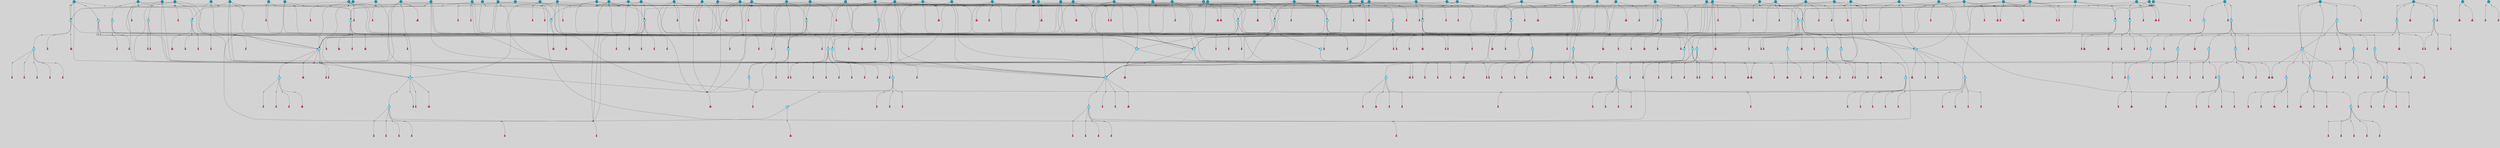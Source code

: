 // File exported with GEGELATI v1.3.1
// On the 2024-04-08 17:44:29
// With the File::TPGGraphDotExporter
digraph{
	graph[pad = "0.212, 0.055" bgcolor = lightgray]
	node[shape=circle style = filled label = ""]
		T4 [fillcolor="#66ddff"]
		T9 [fillcolor="#66ddff"]
		T27 [fillcolor="#66ddff"]
		T54 [fillcolor="#1199bb"]
		T111 [fillcolor="#66ddff"]
		T129 [fillcolor="#66ddff"]
		T195 [fillcolor="#66ddff"]
		T212 [fillcolor="#66ddff"]
		T242 [fillcolor="#66ddff"]
		T323 [fillcolor="#66ddff"]
		T324 [fillcolor="#66ddff"]
		T327 [fillcolor="#66ddff"]
		T650 [fillcolor="#1199bb"]
		T651 [fillcolor="#66ddff"]
		T652 [fillcolor="#66ddff"]
		T653 [fillcolor="#66ddff"]
		T713 [fillcolor="#66ddff"]
		T729 [fillcolor="#66ddff"]
		T730 [fillcolor="#66ddff"]
		T731 [fillcolor="#66ddff"]
		T766 [fillcolor="#1199bb"]
		T790 [fillcolor="#66ddff"]
		T791 [fillcolor="#66ddff"]
		T792 [fillcolor="#66ddff"]
		T793 [fillcolor="#1199bb"]
		T794 [fillcolor="#66ddff"]
		T795 [fillcolor="#66ddff"]
		T796 [fillcolor="#66ddff"]
		T804 [fillcolor="#66ddff"]
		T829 [fillcolor="#66ddff"]
		T845 [fillcolor="#66ddff"]
		T846 [fillcolor="#66ddff"]
		T847 [fillcolor="#1199bb"]
		T848 [fillcolor="#66ddff"]
		T849 [fillcolor="#66ddff"]
		T850 [fillcolor="#66ddff"]
		T786 [fillcolor="#66ddff"]
		T851 [fillcolor="#66ddff"]
		T852 [fillcolor="#66ddff"]
		T853 [fillcolor="#66ddff"]
		T854 [fillcolor="#66ddff"]
		T855 [fillcolor="#66ddff"]
		T856 [fillcolor="#66ddff"]
		T862 [fillcolor="#1199bb"]
		T920 [fillcolor="#66ddff"]
		T923 [fillcolor="#66ddff"]
		T924 [fillcolor="#66ddff"]
		T925 [fillcolor="#66ddff"]
		T926 [fillcolor="#66ddff"]
		T928 [fillcolor="#66ddff"]
		T930 [fillcolor="#1199bb"]
		T932 [fillcolor="#66ddff"]
		T933 [fillcolor="#66ddff"]
		T1000 [fillcolor="#1199bb"]
		T1001 [fillcolor="#66ddff"]
		T1002 [fillcolor="#1199bb"]
		T1003 [fillcolor="#66ddff"]
		T1005 [fillcolor="#66ddff"]
		T1006 [fillcolor="#66ddff"]
		T1009 [fillcolor="#1199bb"]
		T1012 [fillcolor="#1199bb"]
		T1044 [fillcolor="#1199bb"]
		T1048 [fillcolor="#1199bb"]
		T1050 [fillcolor="#1199bb"]
		T1054 [fillcolor="#1199bb"]
		T1055 [fillcolor="#1199bb"]
		T1069 [fillcolor="#1199bb"]
		T1079 [fillcolor="#66ddff"]
		T1090 [fillcolor="#1199bb"]
		T1091 [fillcolor="#1199bb"]
		T1097 [fillcolor="#1199bb"]
		T1098 [fillcolor="#1199bb"]
		T1099 [fillcolor="#1199bb"]
		T1100 [fillcolor="#1199bb"]
		T1101 [fillcolor="#1199bb"]
		T1102 [fillcolor="#1199bb"]
		T1103 [fillcolor="#1199bb"]
		T1104 [fillcolor="#1199bb"]
		T1105 [fillcolor="#1199bb"]
		T1108 [fillcolor="#1199bb"]
		T1109 [fillcolor="#1199bb"]
		T1110 [fillcolor="#1199bb"]
		T1113 [fillcolor="#1199bb"]
		T1115 [fillcolor="#1199bb"]
		T1118 [fillcolor="#66ddff"]
		T1119 [fillcolor="#1199bb"]
		T1120 [fillcolor="#1199bb"]
		T1121 [fillcolor="#1199bb"]
		T1122 [fillcolor="#1199bb"]
		T1124 [fillcolor="#1199bb"]
		T1125 [fillcolor="#1199bb"]
		T1126 [fillcolor="#1199bb"]
		T1128 [fillcolor="#1199bb"]
		T1130 [fillcolor="#1199bb"]
		T1134 [fillcolor="#66ddff"]
		T1135 [fillcolor="#66ddff"]
		T1136 [fillcolor="#1199bb"]
		T1137 [fillcolor="#66ddff"]
		T1138 [fillcolor="#66ddff"]
		T1139 [fillcolor="#66ddff"]
		T1140 [fillcolor="#66ddff"]
		T1141 [fillcolor="#66ddff"]
		T1142 [fillcolor="#66ddff"]
		T1143 [fillcolor="#66ddff"]
		T1144 [fillcolor="#66ddff"]
		T1145 [fillcolor="#66ddff"]
		T1146 [fillcolor="#1199bb"]
		T1147 [fillcolor="#66ddff"]
		T1148 [fillcolor="#66ddff"]
		T1149 [fillcolor="#66ddff"]
		T1150 [fillcolor="#66ddff"]
		T1151 [fillcolor="#66ddff"]
		T1152 [fillcolor="#1199bb"]
		T1153 [fillcolor="#1199bb"]
		T1156 [fillcolor="#1199bb"]
		T1157 [fillcolor="#1199bb"]
		T1158 [fillcolor="#1199bb"]
		T1159 [fillcolor="#1199bb"]
		T1160 [fillcolor="#1199bb"]
		T1162 [fillcolor="#1199bb"]
		T1164 [fillcolor="#1199bb"]
		T1165 [fillcolor="#1199bb"]
		T1167 [fillcolor="#1199bb"]
		T1168 [fillcolor="#1199bb"]
		T1169 [fillcolor="#1199bb"]
		T1170 [fillcolor="#1199bb"]
		T1172 [fillcolor="#1199bb"]
		T1173 [fillcolor="#1199bb"]
		T1174 [fillcolor="#1199bb"]
		T1175 [fillcolor="#1199bb"]
		T1176 [fillcolor="#1199bb"]
		T1177 [fillcolor="#1199bb"]
		T1178 [fillcolor="#1199bb"]
		T1179 [fillcolor="#1199bb"]
		T1180 [fillcolor="#1199bb"]
		T1181 [fillcolor="#1199bb"]
		T714 [fillcolor="#1199bb"]
		T1182 [fillcolor="#1199bb"]
		T1183 [fillcolor="#1199bb"]
		T1184 [fillcolor="#1199bb"]
		T1185 [fillcolor="#1199bb"]
		T1186 [fillcolor="#1199bb"]
		T1187 [fillcolor="#1199bb"]
		T1188 [fillcolor="#1199bb"]
		T1189 [fillcolor="#1199bb"]
		T1190 [fillcolor="#1199bb"]
		T1191 [fillcolor="#1199bb"]
		T1192 [fillcolor="#1199bb"]
		P21136 [fillcolor="#cccccc" shape=point] //7|
		I21136 [shape=box style=invis label="0|2&2|4#2|6&#92;n5|3&0|6#0|1&#92;n4|7&2|6#0|5&#92;n7|6&0|7#0|5&#92;n10|7&2|2#1|1&#92;n"]
		P21136 -> I21136[style=invis]
		A14821 [fillcolor="#ff3366" shape=box margin=0.03 width=0 height=0 label="4"]
		T4 -> P21136 -> A14821
		P21137 [fillcolor="#cccccc" shape=point] //0|
		I21137 [shape=box style=invis label="2|5&0|1#0|6&#92;n6|1&2|2#2|7&#92;n8|0&0|3#1|4&#92;n4|3&2|5#2|4&#92;n8|1&2|4#0|0&#92;n6|6&0|1#2|6&#92;n11|7&2|4#2|5&#92;n6|2&2|4#0|2&#92;n8|5&2|4#2|4&#92;n2|1&2|1#2|2&#92;n2|7&2|5#2|6&#92;n9|7&0|5#0|4&#92;n1|2&0|5#2|6&#92;n4|2&2|3#2|7&#92;n3|3&2|1#0|2&#92;n"]
		P21137 -> I21137[style=invis]
		A14822 [fillcolor="#ff3366" shape=box margin=0.03 width=0 height=0 label="5"]
		T4 -> P21137 -> A14822
		P21138 [fillcolor="#cccccc" shape=point] //-6|
		I21138 [shape=box style=invis label="11|1&0|7#2|0&#92;n10|4&0|1#1|0&#92;n4|3&2|4#2|1&#92;n0|5&2|0#0|0&#92;n6|1&0|0#0|3&#92;n8|2&2|0#0|4&#92;n11|4&2|0#1|6&#92;n7|0&2|6#2|3&#92;n5|3&2|6#2|0&#92;n2|0&2|0#0|4&#92;n"]
		P21138 -> I21138[style=invis]
		A14823 [fillcolor="#ff3366" shape=box margin=0.03 width=0 height=0 label="9"]
		T9 -> P21138 -> A14823
		P21139 [fillcolor="#cccccc" shape=point] //2|
		I21139 [shape=box style=invis label="6|3&2|7#1|4&#92;n8|6&0|0#2|5&#92;n2|1&0|2#0|3&#92;n8|7&0|6#0|4&#92;n2|1&2|0#0|1&#92;n0|0&2|2#2|3&#92;n6|6&0|7#2|1&#92;n6|1&0|7#2|6&#92;n5|4&2|7#0|4&#92;n0|3&0|4#2|0&#92;n11|0&2|0#2|5&#92;n4|5&2|5#2|4&#92;n5|7&0|6#0|4&#92;n9|7&2|5#0|3&#92;n5|4&2|1#0|3&#92;n5|3&0|1#1|7&#92;n0|4&0|3#2|5&#92;n"]
		P21139 -> I21139[style=invis]
		A14824 [fillcolor="#ff3366" shape=box margin=0.03 width=0 height=0 label="10"]
		T9 -> P21139 -> A14824
		P21140 [fillcolor="#cccccc" shape=point] //-3|
		I21140 [shape=box style=invis label="8|1&2|3#0|5&#92;n0|6&0|5#0|5&#92;n3|7&2|1#0|6&#92;n3|5&0|1#0|0&#92;n9|5&2|0#0|4&#92;n3|5&0|2#0|3&#92;n10|6&2|4#1|0&#92;n9|4&2|7#2|6&#92;n1|7&2|5#2|2&#92;n"]
		P21140 -> I21140[style=invis]
		A14825 [fillcolor="#ff3366" shape=box margin=0.03 width=0 height=0 label="5"]
		T4 -> P21140 -> A14825
		P21141 [fillcolor="#cccccc" shape=point] //2|
		I21141 [shape=box style=invis label="9|1&2|3#0|1&#92;n5|2&2|0#2|4&#92;n3|6&2|5#2|7&#92;n7|0&2|5#0|4&#92;n1|2&0|3#0|5&#92;n7|3&2|7#0|0&#92;n"]
		P21141 -> I21141[style=invis]
		A14826 [fillcolor="#ff3366" shape=box margin=0.03 width=0 height=0 label="2"]
		T27 -> P21141 -> A14826
		P21142 [fillcolor="#cccccc" shape=point] //-6|
		I21142 [shape=box style=invis label="7|5&0|4#0|4&#92;n11|0&2|5#2|1&#92;n"]
		P21142 -> I21142[style=invis]
		A14827 [fillcolor="#ff3366" shape=box margin=0.03 width=0 height=0 label="3"]
		T27 -> P21142 -> A14827
		P21143 [fillcolor="#cccccc" shape=point] //3|
		I21143 [shape=box style=invis label="7|6&2|4#0|2&#92;n10|3&2|7#1|4&#92;n11|6&0|4#0|1&#92;n7|1&0|0#2|6&#92;n7|6&0|3#2|6&#92;n4|0&2|6#0|1&#92;n4|4&2|5#0|2&#92;n4|6&0|4#2|7&#92;n10|0&2|3#1|5&#92;n2|6&0|5#0|2&#92;n1|0&2|3#0|7&#92;n1|6&2|0#0|5&#92;n6|2&0|1#0|7&#92;n9|2&0|3#2|7&#92;n5|3&0|6#0|6&#92;n1|7&2|5#2|3&#92;n8|1&2|7#0|6&#92;n1|0&2|5#2|1&#92;n7|1&2|2#2|5&#92;n7|4&2|6#0|3&#92;n"]
		P21143 -> I21143[style=invis]
		A14828 [fillcolor="#ff3366" shape=box margin=0.03 width=0 height=0 label="4"]
		T27 -> P21143 -> A14828
		T27 -> P21137
		P21144 [fillcolor="#cccccc" shape=point] //0|
		I21144 [shape=box style=invis label="4|0&0|3#2|7&#92;n10|2&0|3#1|7&#92;n3|5&0|2#0|3&#92;n4|5&0|0#2|1&#92;n10|7&2|0#1|2&#92;n5|3&2|3#1|6&#92;n9|5&2|0#0|4&#92;n5|4&2|7#0|2&#92;n10|3&2|7#1|4&#92;n7|2&0|1#2|6&#92;n8|6&0|5#0|5&#92;n8|7&2|3#0|5&#92;n2|6&2|4#0|0&#92;n"]
		P21144 -> I21144[style=invis]
		A14829 [fillcolor="#ff3366" shape=box margin=0.03 width=0 height=0 label="5"]
		T27 -> P21144 -> A14829
		P21145 [fillcolor="#cccccc" shape=point] //8|
		I21145 [shape=box style=invis label="9|0&0|1#2|0&#92;n10|1&2|5#1|4&#92;n8|2&2|6#0|4&#92;n2|4&2|5#2|3&#92;n4|2&2|2#0|2&#92;n7|5&0|2#0|0&#92;n8|2&2|1#1|3&#92;n8|7&0|7#2|1&#92;n1|1&0|0#0|7&#92;n5|6&2|5#1|0&#92;n6|6&2|5#0|0&#92;n11|4&0|3#2|6&#92;n4|2&2|4#0|7&#92;n5|6&0|1#2|0&#92;n11|3&0|2#0|7&#92;n"]
		P21145 -> I21145[style=invis]
		A14830 [fillcolor="#ff3366" shape=box margin=0.03 width=0 height=0 label="6"]
		T54 -> P21145 -> A14830
		P21146 [fillcolor="#cccccc" shape=point] //5|
		I21146 [shape=box style=invis label="3|0&2|0#0|1&#92;n3|0&0|7#0|1&#92;n5|3&0|2#2|6&#92;n4|4&2|4#2|6&#92;n11|2&0|7#1|6&#92;n2|7&2|2#2|5&#92;n9|3&2|6#2|7&#92;n7|7&0|0#0|4&#92;n6|1&2|4#2|3&#92;n5|4&2|0#1|6&#92;n1|3&0|7#0|4&#92;n"]
		P21146 -> I21146[style=invis]
		A14831 [fillcolor="#ff3366" shape=box margin=0.03 width=0 height=0 label="7"]
		T54 -> P21146 -> A14831
		P21147 [fillcolor="#cccccc" shape=point] //-10|
		I21147 [shape=box style=invis label="3|6&0|0#0|4&#92;n4|1&2|4#0|1&#92;n5|1&0|1#0|4&#92;n5|5&2|6#0|5&#92;n6|5&0|6#0|3&#92;n11|1&2|0#0|1&#92;n0|7&2|0#0|3&#92;n1|2&0|6#0|1&#92;n8|0&0|4#2|0&#92;n0|4&0|7#2|7&#92;n7|0&2|7#1|3&#92;n3|1&0|5#2|5&#92;n5|1&0|4#0|3&#92;n2|2&0|2#0|0&#92;n8|3&0|1#0|7&#92;n3|0&0|3#0|5&#92;n7|2&0|5#2|0&#92;n6|3&2|7#1|5&#92;n4|7&2|7#2|1&#92;n"]
		P21147 -> I21147[style=invis]
		A14832 [fillcolor="#ff3366" shape=box margin=0.03 width=0 height=0 label="14"]
		T54 -> P21147 -> A14832
		P21148 [fillcolor="#cccccc" shape=point] //5|
		I21148 [shape=box style=invis label="0|5&2|3#0|1&#92;n0|6&2|1#2|4&#92;n6|2&2|6#0|7&#92;n7|4&0|3#0|1&#92;n5|4&0|7#1|6&#92;n9|1&0|5#2|2&#92;n6|3&2|3#1|7&#92;n11|7&2|4#1|6&#92;n2|5&0|1#0|0&#92;n4|7&0|0#0|2&#92;n6|2&0|6#0|0&#92;n2|1&2|6#2|4&#92;n10|0&2|0#1|0&#92;n6|6&2|4#0|6&#92;n"]
		P21148 -> I21148[style=invis]
		A14833 [fillcolor="#ff3366" shape=box margin=0.03 width=0 height=0 label="8"]
		T54 -> P21148 -> A14833
		P21149 [fillcolor="#cccccc" shape=point] //-5|
		I21149 [shape=box style=invis label="0|0&2|3#0|2&#92;n10|5&0|6#1|3&#92;n7|3&0|6#2|3&#92;n3|4&0|6#0|6&#92;n10|5&0|2#1|1&#92;n5|0&0|1#0|3&#92;n6|6&2|5#1|5&#92;n7|4&0|2#1|7&#92;n5|7&0|1#2|5&#92;n1|5&0|0#0|3&#92;n7|5&2|1#2|6&#92;n9|0&0|2#0|0&#92;n4|0&2|4#0|0&#92;n4|6&0|0#2|3&#92;n3|1&0|6#2|5&#92;n7|7&2|1#2|3&#92;n9|4&2|2#0|6&#92;n"]
		P21149 -> I21149[style=invis]
		T111 -> P21149 -> T9
		P21150 [fillcolor="#cccccc" shape=point] //7|
		I21150 [shape=box style=invis label="7|4&2|1#2|0&#92;n4|1&2|4#2|3&#92;n5|0&2|0#2|2&#92;n6|1&2|4#2|6&#92;n"]
		P21150 -> I21150[style=invis]
		A14834 [fillcolor="#ff3366" shape=box margin=0.03 width=0 height=0 label="9"]
		T111 -> P21150 -> A14834
		P21151 [fillcolor="#cccccc" shape=point] //2|
		I21151 [shape=box style=invis label="3|0&2|0#0|1&#92;n11|2&0|7#1|6&#92;n8|7&2|4#0|5&#92;n5|3&0|2#2|6&#92;n4|4&2|4#2|6&#92;n3|0&0|7#0|1&#92;n2|7&2|2#2|5&#92;n9|3&2|6#2|7&#92;n7|7&0|0#0|4&#92;n6|1&2|4#1|3&#92;n5|4&2|0#1|6&#92;n1|3&0|7#0|4&#92;n"]
		P21151 -> I21151[style=invis]
		A14835 [fillcolor="#ff3366" shape=box margin=0.03 width=0 height=0 label="7"]
		T111 -> P21151 -> A14835
		T111 -> P21138
		T129 -> P21145
		T129 -> P21146
		P21152 [fillcolor="#cccccc" shape=point] //10|
		I21152 [shape=box style=invis label="4|5&2|7#2|1&#92;n1|7&2|3#0|6&#92;n3|5&2|2#0|3&#92;n10|3&0|7#1|4&#92;n7|1&0|4#2|6&#92;n10|2&0|3#1|7&#92;n9|5&2|0#0|4&#92;n4|0&0|3#2|7&#92;n11|4&2|6#1|2&#92;n5|4&2|7#0|2&#92;n2|6&2|4#0|0&#92;n6|5&0|7#2|1&#92;n5|3&2|3#1|6&#92;n10|7&2|0#1|2&#92;n"]
		P21152 -> I21152[style=invis]
		A14836 [fillcolor="#ff3366" shape=box margin=0.03 width=0 height=0 label="5"]
		T129 -> P21152 -> A14836
		P21153 [fillcolor="#cccccc" shape=point] //5|
		I21153 [shape=box style=invis label="9|4&2|3#1|3&#92;n0|4&2|4#0|5&#92;n6|1&2|6#2|5&#92;n4|0&0|5#2|0&#92;n"]
		P21153 -> I21153[style=invis]
		A14837 [fillcolor="#ff3366" shape=box margin=0.03 width=0 height=0 label="7"]
		T129 -> P21153 -> A14837
		P21154 [fillcolor="#cccccc" shape=point] //6|
		I21154 [shape=box style=invis label="9|4&2|7#0|6&#92;n8|4&0|1#1|0&#92;n1|3&0|0#2|1&#92;n2|4&0|6#2|2&#92;n5|1&2|5#0|7&#92;n3|0&0|3#2|6&#92;n2|2&2|6#0|2&#92;n8|4&0|4#2|2&#92;n5|1&2|4#0|3&#92;n9|4&0|6#0|6&#92;n5|0&2|2#1|5&#92;n11|7&0|0#1|1&#92;n0|4&0|3#0|3&#92;n7|7&2|4#2|5&#92;n1|5&0|1#2|1&#92;n"]
		P21154 -> I21154[style=invis]
		A14838 [fillcolor="#ff3366" shape=box margin=0.03 width=0 height=0 label="1"]
		T129 -> P21154 -> A14838
		P21155 [fillcolor="#cccccc" shape=point] //5|
		I21155 [shape=box style=invis label="3|0&2|0#2|1&#92;n3|0&0|7#0|1&#92;n5|3&0|2#2|6&#92;n4|4&2|4#2|6&#92;n5|4&2|0#1|6&#92;n2|7&2|2#2|5&#92;n1|3&0|7#0|4&#92;n11|6&2|2#0|7&#92;n7|7&0|0#0|4&#92;n6|1&2|4#2|3&#92;n11|0&0|7#1|6&#92;n9|3&2|6#2|7&#92;n"]
		P21155 -> I21155[style=invis]
		A14839 [fillcolor="#ff3366" shape=box margin=0.03 width=0 height=0 label="7"]
		T195 -> P21155 -> A14839
		P21156 [fillcolor="#cccccc" shape=point] //4|
		I21156 [shape=box style=invis label="7|1&0|6#0|1&#92;n6|7&2|7#1|7&#92;n10|1&2|1#1|1&#92;n9|6&2|2#1|4&#92;n4|7&0|4#2|2&#92;n9|6&0|5#1|1&#92;n10|0&2|6#1|6&#92;n5|1&0|1#2|3&#92;n10|1&0|5#1|0&#92;n3|4&2|3#0|0&#92;n8|2&0|5#2|4&#92;n1|6&2|0#0|0&#92;n2|3&0|1#2|6&#92;n5|2&2|2#1|6&#92;n2|2&0|1#2|1&#92;n3|1&2|7#0|3&#92;n6|7&2|3#0|4&#92;n"]
		P21156 -> I21156[style=invis]
		A14840 [fillcolor="#ff3366" shape=box margin=0.03 width=0 height=0 label="10"]
		T195 -> P21156 -> A14840
		P21157 [fillcolor="#cccccc" shape=point] //-4|
		I21157 [shape=box style=invis label="0|4&0|0#2|7&#92;n8|5&2|4#2|4&#92;n4|3&2|5#2|4&#92;n11|7&2|2#2|5&#92;n6|5&2|2#2|7&#92;n3|2&0|7#0|7&#92;n3|3&2|1#0|3&#92;n2|6&0|3#2|5&#92;n0|1&2|6#2|2&#92;n8|2&0|0#1|6&#92;n0|7&0|5#0|4&#92;n9|5&0|3#2|7&#92;n2|7&2|5#2|6&#92;n9|0&2|0#0|1&#92;n1|2&2|4#0|2&#92;n"]
		P21157 -> I21157[style=invis]
		T195 -> P21157 -> T27
		P21158 [fillcolor="#cccccc" shape=point] //7|
		I21158 [shape=box style=invis label="7|4&2|7#0|4&#92;n4|6&0|1#2|5&#92;n2|1&2|3#0|0&#92;n4|3&2|0#0|1&#92;n0|0&2|7#2|7&#92;n7|7&0|5#2|3&#92;n5|0&2|1#2|2&#92;n10|0&0|4#1|2&#92;n4|4&0|7#0|0&#92;n6|7&0|2#0|1&#92;n1|4&2|5#0|4&#92;n"]
		P21158 -> I21158[style=invis]
		A14841 [fillcolor="#ff3366" shape=box margin=0.03 width=0 height=0 label="0"]
		T195 -> P21158 -> A14841
		P21159 [fillcolor="#cccccc" shape=point] //6|
		I21159 [shape=box style=invis label="9|4&2|7#0|6&#92;n8|4&0|1#1|0&#92;n1|3&0|0#2|1&#92;n2|4&0|6#2|2&#92;n5|1&2|5#0|7&#92;n3|0&0|3#2|6&#92;n2|2&2|6#0|2&#92;n8|4&0|4#2|2&#92;n5|1&2|4#0|3&#92;n9|4&0|6#0|6&#92;n5|0&2|2#1|5&#92;n11|7&0|0#1|1&#92;n0|4&0|3#0|3&#92;n7|7&2|4#2|5&#92;n1|5&0|1#2|1&#92;n"]
		P21159 -> I21159[style=invis]
		A14842 [fillcolor="#ff3366" shape=box margin=0.03 width=0 height=0 label="1"]
		T212 -> P21159 -> A14842
		P21160 [fillcolor="#cccccc" shape=point] //5|
		I21160 [shape=box style=invis label="9|4&2|3#1|3&#92;n0|4&2|4#0|5&#92;n6|1&2|6#2|5&#92;n4|0&0|5#2|0&#92;n"]
		P21160 -> I21160[style=invis]
		A14843 [fillcolor="#ff3366" shape=box margin=0.03 width=0 height=0 label="7"]
		T212 -> P21160 -> A14843
		P21161 [fillcolor="#cccccc" shape=point] //5|
		I21161 [shape=box style=invis label="3|0&2|0#0|1&#92;n3|0&0|7#0|1&#92;n5|3&0|2#2|6&#92;n4|4&2|4#2|6&#92;n11|2&0|7#1|6&#92;n2|7&2|2#2|5&#92;n9|3&2|6#2|7&#92;n7|7&0|0#0|4&#92;n6|1&2|4#2|3&#92;n5|4&2|0#1|6&#92;n1|3&0|7#0|4&#92;n"]
		P21161 -> I21161[style=invis]
		A14844 [fillcolor="#ff3366" shape=box margin=0.03 width=0 height=0 label="7"]
		T212 -> P21161 -> A14844
		P21162 [fillcolor="#cccccc" shape=point] //8|
		I21162 [shape=box style=invis label="9|0&0|1#2|0&#92;n10|1&2|5#1|4&#92;n8|2&2|6#0|4&#92;n2|4&2|5#2|3&#92;n4|2&2|2#0|2&#92;n7|5&0|2#0|0&#92;n8|2&2|1#1|3&#92;n8|7&0|7#2|1&#92;n1|1&0|0#0|7&#92;n5|6&2|5#1|0&#92;n6|6&2|5#0|0&#92;n11|4&0|3#2|6&#92;n4|2&2|4#0|7&#92;n5|6&0|1#2|0&#92;n11|3&0|2#0|7&#92;n"]
		P21162 -> I21162[style=invis]
		A14845 [fillcolor="#ff3366" shape=box margin=0.03 width=0 height=0 label="6"]
		T212 -> P21162 -> A14845
		P21163 [fillcolor="#cccccc" shape=point] //10|
		I21163 [shape=box style=invis label="4|5&2|7#2|1&#92;n1|7&2|3#0|6&#92;n3|5&2|2#0|3&#92;n10|3&0|7#1|4&#92;n7|1&0|4#2|6&#92;n10|2&0|3#1|7&#92;n9|5&2|0#0|4&#92;n4|0&0|3#2|7&#92;n11|4&2|6#1|2&#92;n5|4&2|7#0|2&#92;n2|6&2|4#0|0&#92;n6|5&0|7#2|1&#92;n5|3&2|3#1|6&#92;n10|7&2|0#1|2&#92;n"]
		P21163 -> I21163[style=invis]
		A14846 [fillcolor="#ff3366" shape=box margin=0.03 width=0 height=0 label="5"]
		T212 -> P21163 -> A14846
		P21164 [fillcolor="#cccccc" shape=point] //5|
		I21164 [shape=box style=invis label="1|6&2|7#0|7&#92;n9|2&2|7#2|2&#92;n10|2&0|7#1|3&#92;n5|3&0|7#0|7&#92;n7|0&2|7#2|2&#92;n1|6&2|3#0|0&#92;n2|3&2|3#2|2&#92;n"]
		P21164 -> I21164[style=invis]
		A14847 [fillcolor="#ff3366" shape=box margin=0.03 width=0 height=0 label="7"]
		T242 -> P21164 -> A14847
		P21165 [fillcolor="#cccccc" shape=point] //-8|
		I21165 [shape=box style=invis label="7|5&0|2#2|1&#92;n1|0&2|6#0|0&#92;n7|1&2|6#1|1&#92;n8|7&0|3#1|6&#92;n3|7&2|3#2|4&#92;n"]
		P21165 -> I21165[style=invis]
		A14848 [fillcolor="#ff3366" shape=box margin=0.03 width=0 height=0 label="2"]
		T242 -> P21165 -> A14848
		P21166 [fillcolor="#cccccc" shape=point] //-3|
		I21166 [shape=box style=invis label="1|1&2|1#0|1&#92;n1|4&0|0#2|4&#92;n11|0&2|3#0|2&#92;n11|6&0|4#0|1&#92;n5|2&0|6#1|5&#92;n3|7&2|6#2|7&#92;n7|7&0|1#2|1&#92;n9|5&2|2#2|0&#92;n6|5&2|6#1|4&#92;n0|7&0|5#2|4&#92;n8|1&0|0#2|3&#92;n0|5&0|3#0|5&#92;n2|0&2|4#0|5&#92;n7|5&2|7#1|3&#92;n8|3&0|0#1|2&#92;n"]
		P21166 -> I21166[style=invis]
		A14849 [fillcolor="#ff3366" shape=box margin=0.03 width=0 height=0 label="1"]
		T242 -> P21166 -> A14849
		P21167 [fillcolor="#cccccc" shape=point] //-9|
		I21167 [shape=box style=invis label="2|0&2|0#2|1&#92;n4|4&2|4#2|6&#92;n9|1&0|3#1|7&#92;n5|3&0|2#2|6&#92;n2|7&2|2#2|5&#92;n5|4&2|0#1|6&#92;n3|0&0|7#0|1&#92;n1|3&0|7#0|4&#92;n11|6&2|2#0|7&#92;n7|7&0|0#0|4&#92;n11|0&0|7#1|6&#92;n9|3&2|6#2|7&#92;n"]
		P21167 -> I21167[style=invis]
		A14850 [fillcolor="#ff3366" shape=box margin=0.03 width=0 height=0 label="7"]
		T323 -> P21167 -> A14850
		P21168 [fillcolor="#cccccc" shape=point] //-4|
		I21168 [shape=box style=invis label="4|1&0|4#2|6&#92;n1|2&2|2#2|0&#92;n1|2&2|0#0|6&#92;n8|4&2|3#2|5&#92;n5|5&2|1#1|0&#92;n"]
		P21168 -> I21168[style=invis]
		A14851 [fillcolor="#ff3366" shape=box margin=0.03 width=0 height=0 label="12"]
		T324 -> P21168 -> A14851
		P21169 [fillcolor="#cccccc" shape=point] //8|
		I21169 [shape=box style=invis label="9|7&0|5#2|5&#92;n3|3&2|3#0|2&#92;n9|5&2|2#1|0&#92;n2|3&0|6#0|3&#92;n4|4&2|5#2|7&#92;n11|3&2|0#1|5&#92;n6|6&2|1#2|2&#92;n4|6&0|1#2|2&#92;n2|5&2|7#2|2&#92;n7|7&2|2#2|3&#92;n6|5&0|3#2|6&#92;n6|7&0|6#0|2&#92;n"]
		P21169 -> I21169[style=invis]
		A14852 [fillcolor="#ff3366" shape=box margin=0.03 width=0 height=0 label="14"]
		T323 -> P21169 -> A14852
		P21170 [fillcolor="#cccccc" shape=point] //-8|
		I21170 [shape=box style=invis label="7|5&0|4#2|4&#92;n"]
		P21170 -> I21170[style=invis]
		A14853 [fillcolor="#ff3366" shape=box margin=0.03 width=0 height=0 label="3"]
		T323 -> P21170 -> A14853
		P21171 [fillcolor="#cccccc" shape=point] //4|
		I21171 [shape=box style=invis label="4|3&0|6#0|3&#92;n5|7&2|3#2|2&#92;n5|6&0|7#1|2&#92;n1|4&2|6#0|3&#92;n8|4&2|1#2|5&#92;n9|5&2|4#1|4&#92;n2|4&0|5#0|7&#92;n10|0&0|6#1|3&#92;n3|0&0|6#0|2&#92;n2|7&2|7#2|6&#92;n5|2&0|5#1|5&#92;n10|4&2|5#1|7&#92;n4|0&0|4#2|4&#92;n11|1&0|4#2|6&#92;n10|6&2|0#1|4&#92;n9|7&0|3#1|4&#92;n4|5&2|7#0|6&#92;n11|5&2|6#2|3&#92;n0|3&0|5#0|1&#92;n"]
		P21171 -> I21171[style=invis]
		A14854 [fillcolor="#ff3366" shape=box margin=0.03 width=0 height=0 label="13"]
		T323 -> P21171 -> A14854
		P21172 [fillcolor="#cccccc" shape=point] //2|
		I21172 [shape=box style=invis label="4|1&0|4#2|6&#92;n5|5&2|1#1|0&#92;n1|0&2|0#0|6&#92;n8|4&2|3#2|5&#92;n"]
		P21172 -> I21172[style=invis]
		T323 -> P21172 -> T324
		P21173 [fillcolor="#cccccc" shape=point] //6|
		I21173 [shape=box style=invis label="3|0&2|7#2|2&#92;n3|2&0|4#2|5&#92;n5|1&0|2#1|0&#92;n8|7&0|1#2|0&#92;n8|5&0|3#0|6&#92;n0|2&0|2#2|3&#92;n1|5&2|5#0|5&#92;n5|6&0|6#0|7&#92;n6|7&0|0#2|6&#92;n1|2&2|3#0|0&#92;n7|7&2|3#0|4&#92;n0|7&2|7#0|6&#92;n1|0&2|2#2|7&#92;n4|4&0|1#0|0&#92;n"]
		P21173 -> I21173[style=invis]
		A14855 [fillcolor="#ff3366" shape=box margin=0.03 width=0 height=0 label="11"]
		T324 -> P21173 -> A14855
		P21174 [fillcolor="#cccccc" shape=point] //-4|
		I21174 [shape=box style=invis label="4|1&0|4#2|6&#92;n1|2&2|2#2|0&#92;n1|2&2|0#0|6&#92;n8|4&2|3#2|5&#92;n5|5&2|1#1|0&#92;n"]
		P21174 -> I21174[style=invis]
		A14856 [fillcolor="#ff3366" shape=box margin=0.03 width=0 height=0 label="12"]
		T327 -> P21174 -> A14856
		P21175 [fillcolor="#cccccc" shape=point] //6|
		I21175 [shape=box style=invis label="3|0&2|7#2|2&#92;n3|2&0|4#2|5&#92;n5|1&0|2#1|0&#92;n8|7&0|1#2|0&#92;n8|5&0|3#0|6&#92;n0|2&0|2#2|3&#92;n1|5&2|5#0|5&#92;n5|6&0|6#0|7&#92;n6|7&0|0#2|6&#92;n1|2&2|3#0|0&#92;n7|7&2|3#0|4&#92;n0|7&2|7#0|6&#92;n1|0&2|2#2|7&#92;n4|4&0|1#0|0&#92;n"]
		P21175 -> I21175[style=invis]
		A14857 [fillcolor="#ff3366" shape=box margin=0.03 width=0 height=0 label="11"]
		T327 -> P21175 -> A14857
		P21176 [fillcolor="#cccccc" shape=point] //-4|
		I21176 [shape=box style=invis label="4|1&0|4#2|6&#92;n1|2&2|2#2|0&#92;n1|2&2|0#0|6&#92;n8|4&2|3#2|5&#92;n5|5&2|1#1|0&#92;n"]
		P21176 -> I21176[style=invis]
		A14858 [fillcolor="#ff3366" shape=box margin=0.03 width=0 height=0 label="12"]
		T650 -> P21176 -> A14858
		P21177 [fillcolor="#cccccc" shape=point] //7|
		I21177 [shape=box style=invis label="7|4&2|7#0|4&#92;n4|6&0|1#2|5&#92;n2|1&2|3#0|0&#92;n4|3&2|0#0|1&#92;n0|0&2|7#2|7&#92;n7|7&0|5#2|3&#92;n5|0&2|1#2|2&#92;n10|0&0|4#1|2&#92;n4|4&0|7#0|0&#92;n6|7&0|2#0|1&#92;n1|4&2|5#0|4&#92;n"]
		P21177 -> I21177[style=invis]
		A14859 [fillcolor="#ff3366" shape=box margin=0.03 width=0 height=0 label="0"]
		T651 -> P21177 -> A14859
		P21178 [fillcolor="#cccccc" shape=point] //0|
		I21178 [shape=box style=invis label="4|0&0|3#2|7&#92;n10|2&0|3#1|7&#92;n3|5&0|2#0|3&#92;n4|5&0|0#2|1&#92;n10|7&2|0#1|2&#92;n5|3&2|3#1|6&#92;n9|5&2|0#0|4&#92;n5|4&2|7#0|2&#92;n10|3&2|7#1|4&#92;n7|2&0|1#2|6&#92;n8|6&0|5#0|5&#92;n8|7&2|3#0|5&#92;n2|6&2|4#0|0&#92;n"]
		P21178 -> I21178[style=invis]
		A14860 [fillcolor="#ff3366" shape=box margin=0.03 width=0 height=0 label="5"]
		T653 -> P21178 -> A14860
		P21179 [fillcolor="#cccccc" shape=point] //0|
		I21179 [shape=box style=invis label="2|5&0|1#0|6&#92;n6|1&2|2#2|7&#92;n8|0&0|3#1|4&#92;n4|3&2|5#2|4&#92;n8|1&2|4#0|0&#92;n6|6&0|1#2|6&#92;n11|7&2|4#2|5&#92;n6|2&2|4#0|2&#92;n8|5&2|4#2|4&#92;n2|1&2|1#2|2&#92;n2|7&2|5#2|6&#92;n9|7&0|5#0|4&#92;n1|2&0|5#2|6&#92;n4|2&2|3#2|7&#92;n3|3&2|1#0|2&#92;n"]
		P21179 -> I21179[style=invis]
		A14861 [fillcolor="#ff3366" shape=box margin=0.03 width=0 height=0 label="5"]
		T653 -> P21179 -> A14861
		P21180 [fillcolor="#cccccc" shape=point] //3|
		I21180 [shape=box style=invis label="7|6&2|4#0|2&#92;n10|3&2|7#1|4&#92;n11|6&0|4#0|1&#92;n7|1&0|0#2|6&#92;n7|6&0|3#2|6&#92;n4|0&2|6#0|1&#92;n4|4&2|5#0|2&#92;n4|6&0|4#2|7&#92;n10|0&2|3#1|5&#92;n2|6&0|5#0|2&#92;n1|0&2|3#0|7&#92;n1|6&2|0#0|5&#92;n6|2&0|1#0|7&#92;n9|2&0|3#2|7&#92;n5|3&0|6#0|6&#92;n1|7&2|5#2|3&#92;n8|1&2|7#0|6&#92;n1|0&2|5#2|1&#92;n7|1&2|2#2|5&#92;n7|4&2|6#0|3&#92;n"]
		P21180 -> I21180[style=invis]
		A14862 [fillcolor="#ff3366" shape=box margin=0.03 width=0 height=0 label="4"]
		T653 -> P21180 -> A14862
		P21181 [fillcolor="#cccccc" shape=point] //-9|
		I21181 [shape=box style=invis label="4|7&2|6#0|5&#92;n11|3&0|2#2|6&#92;n10|2&2|4#1|6&#92;n3|0&2|6#2|7&#92;n4|3&0|5#0|7&#92;n2|3&0|7#0|7&#92;n10|6&0|7#1|5&#92;n10|1&2|2#1|1&#92;n1|7&0|3#2|6&#92;n"]
		P21181 -> I21181[style=invis]
		A14863 [fillcolor="#ff3366" shape=box margin=0.03 width=0 height=0 label="4"]
		T650 -> P21181 -> A14863
		P21182 [fillcolor="#cccccc" shape=point] //8|
		I21182 [shape=box style=invis label="9|0&0|1#2|0&#92;n10|1&2|5#1|4&#92;n8|2&2|6#0|4&#92;n2|4&2|5#2|3&#92;n4|2&2|2#0|2&#92;n7|5&0|2#0|0&#92;n8|2&2|1#1|3&#92;n8|7&0|7#2|1&#92;n1|1&0|0#0|7&#92;n5|6&2|5#1|0&#92;n6|6&2|5#0|0&#92;n11|4&0|3#2|6&#92;n4|2&2|4#0|7&#92;n5|6&0|1#2|0&#92;n11|3&0|2#0|7&#92;n"]
		P21182 -> I21182[style=invis]
		A14864 [fillcolor="#ff3366" shape=box margin=0.03 width=0 height=0 label="6"]
		T652 -> P21182 -> A14864
		P21183 [fillcolor="#cccccc" shape=point] //-6|
		I21183 [shape=box style=invis label="9|0&2|0#0|1&#92;n3|2&0|2#0|3&#92;n5|4&0|5#1|7&#92;n2|1&0|4#0|3&#92;n9|2&2|0#2|4&#92;n7|6&0|4#0|2&#92;n2|3&0|6#2|6&#92;n1|2&0|3#2|0&#92;n"]
		P21183 -> I21183[style=invis]
		T650 -> P21183 -> T652
		P21184 [fillcolor="#cccccc" shape=point] //5|
		I21184 [shape=box style=invis label="3|0&2|0#0|1&#92;n3|0&0|7#0|1&#92;n5|3&0|2#2|6&#92;n4|4&2|4#2|6&#92;n11|2&0|7#1|6&#92;n2|7&2|2#2|5&#92;n9|3&2|6#2|7&#92;n7|7&0|0#0|4&#92;n6|1&2|4#2|3&#92;n5|4&2|0#1|6&#92;n1|3&0|7#0|4&#92;n"]
		P21184 -> I21184[style=invis]
		A14865 [fillcolor="#ff3366" shape=box margin=0.03 width=0 height=0 label="7"]
		T652 -> P21184 -> A14865
		P21185 [fillcolor="#cccccc" shape=point] //-10|
		I21185 [shape=box style=invis label="3|6&0|0#0|4&#92;n4|1&2|4#0|1&#92;n5|1&0|1#0|4&#92;n5|5&2|6#0|5&#92;n6|5&0|6#0|3&#92;n11|1&2|0#0|1&#92;n0|7&2|0#0|3&#92;n1|2&0|6#0|1&#92;n8|0&0|4#2|0&#92;n0|4&0|7#2|7&#92;n7|0&2|7#1|3&#92;n3|1&0|5#2|5&#92;n5|1&0|4#0|3&#92;n2|2&0|2#0|0&#92;n8|3&0|1#0|7&#92;n3|0&0|3#0|5&#92;n7|2&0|5#2|0&#92;n6|3&2|7#1|5&#92;n4|7&2|7#2|1&#92;n"]
		P21185 -> I21185[style=invis]
		A14866 [fillcolor="#ff3366" shape=box margin=0.03 width=0 height=0 label="14"]
		T652 -> P21185 -> A14866
		P21186 [fillcolor="#cccccc" shape=point] //5|
		I21186 [shape=box style=invis label="0|5&2|3#0|1&#92;n0|6&2|1#2|4&#92;n6|2&2|6#0|7&#92;n7|4&0|3#0|1&#92;n5|4&0|7#1|6&#92;n9|1&0|5#2|2&#92;n6|3&2|3#1|7&#92;n11|7&2|4#1|6&#92;n2|5&0|1#0|0&#92;n4|7&0|0#0|2&#92;n6|2&0|6#0|0&#92;n2|1&2|6#2|4&#92;n10|0&2|0#1|0&#92;n6|6&2|4#0|6&#92;n"]
		P21186 -> I21186[style=invis]
		A14867 [fillcolor="#ff3366" shape=box margin=0.03 width=0 height=0 label="8"]
		T652 -> P21186 -> A14867
		P21187 [fillcolor="#cccccc" shape=point] //-2|
		I21187 [shape=box style=invis label="1|3&0|2#0|7&#92;n6|1&0|7#0|0&#92;n6|1&2|4#1|7&#92;n3|0&2|3#0|3&#92;n0|2&0|7#2|6&#92;n"]
		P21187 -> I21187[style=invis]
		T650 -> P21187 -> T651
		P21188 [fillcolor="#cccccc" shape=point] //5|
		I21188 [shape=box style=invis label="3|0&2|0#2|1&#92;n3|0&0|7#0|1&#92;n5|3&0|2#2|6&#92;n4|4&2|4#2|6&#92;n5|4&2|0#1|6&#92;n2|7&2|2#2|5&#92;n1|3&0|7#0|4&#92;n11|6&2|2#0|7&#92;n7|7&0|0#0|4&#92;n6|1&2|4#2|3&#92;n11|0&0|7#1|6&#92;n9|3&2|6#2|7&#92;n"]
		P21188 -> I21188[style=invis]
		A14868 [fillcolor="#ff3366" shape=box margin=0.03 width=0 height=0 label="7"]
		T651 -> P21188 -> A14868
		P21189 [fillcolor="#cccccc" shape=point] //4|
		I21189 [shape=box style=invis label="7|1&0|6#0|1&#92;n6|7&2|7#1|7&#92;n10|1&2|1#1|1&#92;n9|6&2|2#1|4&#92;n4|7&0|4#2|2&#92;n9|6&0|5#1|1&#92;n10|0&2|6#1|6&#92;n5|1&0|1#2|3&#92;n10|1&0|5#1|0&#92;n3|4&2|3#0|0&#92;n8|2&0|5#2|4&#92;n1|6&2|0#0|0&#92;n2|3&0|1#2|6&#92;n5|2&2|2#1|6&#92;n2|2&0|1#2|1&#92;n3|1&2|7#0|3&#92;n6|7&2|3#0|4&#92;n"]
		P21189 -> I21189[style=invis]
		A14869 [fillcolor="#ff3366" shape=box margin=0.03 width=0 height=0 label="10"]
		T651 -> P21189 -> A14869
		P21190 [fillcolor="#cccccc" shape=point] //-1|
		I21190 [shape=box style=invis label="5|7&2|4#0|7&#92;n6|4&2|4#2|6&#92;n3|0&0|5#0|0&#92;n9|5&0|7#1|4&#92;n8|0&0|2#2|1&#92;n3|0&2|6#0|7&#92;n1|7&2|5#2|5&#92;n9|4&0|2#0|6&#92;n4|4&2|5#0|6&#92;n"]
		P21190 -> I21190[style=invis]
		A14870 [fillcolor="#ff3366" shape=box margin=0.03 width=0 height=0 label="7"]
		T650 -> P21190 -> A14870
		P21191 [fillcolor="#cccccc" shape=point] //-4|
		I21191 [shape=box style=invis label="0|4&0|0#2|7&#92;n8|5&2|4#2|4&#92;n4|3&2|5#2|4&#92;n11|7&2|2#2|5&#92;n6|5&2|2#2|7&#92;n3|2&0|7#0|7&#92;n3|3&2|1#0|3&#92;n2|6&0|3#2|5&#92;n0|1&2|6#2|2&#92;n8|2&0|0#1|6&#92;n0|7&0|5#0|4&#92;n9|5&0|3#2|7&#92;n2|7&2|5#2|6&#92;n9|0&2|0#0|1&#92;n1|2&2|4#0|2&#92;n"]
		P21191 -> I21191[style=invis]
		T651 -> P21191 -> T653
		P21192 [fillcolor="#cccccc" shape=point] //2|
		I21192 [shape=box style=invis label="9|1&2|3#0|1&#92;n5|2&2|0#2|4&#92;n3|6&2|5#2|7&#92;n7|0&2|5#0|4&#92;n1|2&0|3#0|5&#92;n7|3&2|7#0|0&#92;n"]
		P21192 -> I21192[style=invis]
		A14871 [fillcolor="#ff3366" shape=box margin=0.03 width=0 height=0 label="2"]
		T653 -> P21192 -> A14871
		P21193 [fillcolor="#cccccc" shape=point] //-6|
		I21193 [shape=box style=invis label="7|5&0|4#0|4&#92;n11|0&2|5#2|1&#92;n"]
		P21193 -> I21193[style=invis]
		A14872 [fillcolor="#ff3366" shape=box margin=0.03 width=0 height=0 label="3"]
		T653 -> P21193 -> A14872
		P21194 [fillcolor="#cccccc" shape=point] //-4|
		I21194 [shape=box style=invis label="11|1&0|2#0|6&#92;n3|0&2|3#0|5&#92;n"]
		P21194 -> I21194[style=invis]
		T713 -> P21194 -> T111
		P21195 [fillcolor="#cccccc" shape=point] //-3|
		I21195 [shape=box style=invis label="11|1&0|2#0|6&#92;n3|0&0|3#0|2&#92;n7|5&2|3#0|2&#92;n"]
		P21195 -> I21195[style=invis]
		T713 -> P21195 -> T111
		P21196 [fillcolor="#cccccc" shape=point] //-1|
		I21196 [shape=box style=invis label="5|6&2|7#2|1&#92;n2|0&0|6#2|3&#92;n1|7&0|6#0|4&#92;n10|0&0|7#1|5&#92;n7|1&2|0#1|7&#92;n2|5&2|3#0|5&#92;n3|1&0|0#0|3&#92;n9|3&0|6#1|7&#92;n1|7&0|6#2|6&#92;n"]
		P21196 -> I21196[style=invis]
		T713 -> P21196 -> T9
		P21197 [fillcolor="#cccccc" shape=point] //-6|
		I21197 [shape=box style=invis label="0|3&0|5#0|4&#92;n6|4&0|3#1|0&#92;n1|2&2|2#2|2&#92;n1|1&0|6#0|4&#92;n4|7&2|6#2|6&#92;n5|2&2|2#1|3&#92;n4|1&0|6#2|4&#92;n6|7&0|2#2|0&#92;n3|0&0|4#2|5&#92;n5|4&0|4#1|3&#92;n"]
		P21197 -> I21197[style=invis]
		A14873 [fillcolor="#ff3366" shape=box margin=0.03 width=0 height=0 label="2"]
		T713 -> P21197 -> A14873
		P21198 [fillcolor="#cccccc" shape=point] //-6|
		I21198 [shape=box style=invis label="11|0&2|0#1|1&#92;n3|6&0|6#0|0&#92;n1|4&0|0#2|4&#92;n1|3&0|0#2|1&#92;n7|5&2|2#1|3&#92;n11|7&2|6#1|7&#92;n5|2&0|6#1|5&#92;n9|5&0|6#0|3&#92;n2|2&2|7#0|5&#92;n9|3&2|2#2|0&#92;n11|0&2|7#0|1&#92;n1|1&2|0#0|1&#92;n6|6&0|6#1|2&#92;n11|5&2|7#2|4&#92;n2|0&2|7#2|5&#92;n2|4&2|2#0|0&#92;n6|1&2|1#1|7&#92;n10|7&2|5#1|6&#92;n9|7&0|1#0|3&#92;n"]
		P21198 -> I21198[style=invis]
		A14874 [fillcolor="#ff3366" shape=box margin=0.03 width=0 height=0 label="1"]
		T713 -> P21198 -> A14874
		P21199 [fillcolor="#cccccc" shape=point] //5|
		I21199 [shape=box style=invis label="0|5&2|3#0|1&#92;n0|6&2|1#2|4&#92;n6|2&2|6#0|7&#92;n7|4&0|3#0|1&#92;n5|4&0|7#1|6&#92;n9|1&0|5#2|2&#92;n6|3&2|3#1|7&#92;n11|7&2|4#1|6&#92;n2|5&0|1#0|0&#92;n4|7&0|0#0|2&#92;n6|2&0|6#0|0&#92;n2|1&2|6#2|4&#92;n10|0&2|0#1|0&#92;n6|6&2|4#0|6&#92;n"]
		P21199 -> I21199[style=invis]
		A14875 [fillcolor="#ff3366" shape=box margin=0.03 width=0 height=0 label="8"]
		T730 -> P21199 -> A14875
		P21200 [fillcolor="#cccccc" shape=point] //-10|
		I21200 [shape=box style=invis label="3|6&0|0#0|4&#92;n4|1&2|4#0|1&#92;n5|1&0|1#0|4&#92;n5|5&2|6#0|5&#92;n6|5&0|6#0|3&#92;n11|1&2|0#0|1&#92;n0|7&2|0#0|3&#92;n1|2&0|6#0|1&#92;n8|0&0|4#2|0&#92;n0|4&0|7#2|7&#92;n7|0&2|7#1|3&#92;n3|1&0|5#2|5&#92;n5|1&0|4#0|3&#92;n2|2&0|2#0|0&#92;n8|3&0|1#0|7&#92;n3|0&0|3#0|5&#92;n7|2&0|5#2|0&#92;n6|3&2|7#1|5&#92;n4|7&2|7#2|1&#92;n"]
		P21200 -> I21200[style=invis]
		A14876 [fillcolor="#ff3366" shape=box margin=0.03 width=0 height=0 label="14"]
		T730 -> P21200 -> A14876
		P21201 [fillcolor="#cccccc" shape=point] //5|
		I21201 [shape=box style=invis label="3|0&2|0#0|1&#92;n3|0&0|7#0|1&#92;n5|3&0|2#2|6&#92;n4|4&2|4#2|6&#92;n11|2&0|7#1|6&#92;n2|7&2|2#2|5&#92;n9|3&2|6#2|7&#92;n7|7&0|0#0|4&#92;n6|1&2|4#2|3&#92;n5|4&2|0#1|6&#92;n1|3&0|7#0|4&#92;n"]
		P21201 -> I21201[style=invis]
		A14877 [fillcolor="#ff3366" shape=box margin=0.03 width=0 height=0 label="7"]
		T730 -> P21201 -> A14877
		P21202 [fillcolor="#cccccc" shape=point] //5|
		I21202 [shape=box style=invis label="3|0&2|0#2|1&#92;n3|0&0|7#0|1&#92;n5|3&0|2#2|6&#92;n4|4&2|4#2|6&#92;n5|4&2|0#1|6&#92;n2|7&2|2#2|5&#92;n1|3&0|7#0|4&#92;n11|6&2|2#0|7&#92;n7|7&0|0#0|4&#92;n6|1&2|4#2|3&#92;n11|0&0|7#1|6&#92;n9|3&2|6#2|7&#92;n"]
		P21202 -> I21202[style=invis]
		A14878 [fillcolor="#ff3366" shape=box margin=0.03 width=0 height=0 label="7"]
		T729 -> P21202 -> A14878
		P21203 [fillcolor="#cccccc" shape=point] //4|
		I21203 [shape=box style=invis label="7|1&0|6#0|1&#92;n6|7&2|7#1|7&#92;n10|1&2|1#1|1&#92;n9|6&2|2#1|4&#92;n4|7&0|4#2|2&#92;n9|6&0|5#1|1&#92;n10|0&2|6#1|6&#92;n5|1&0|1#2|3&#92;n10|1&0|5#1|0&#92;n3|4&2|3#0|0&#92;n8|2&0|5#2|4&#92;n1|6&2|0#0|0&#92;n2|3&0|1#2|6&#92;n5|2&2|2#1|6&#92;n2|2&0|1#2|1&#92;n3|1&2|7#0|3&#92;n6|7&2|3#0|4&#92;n"]
		P21203 -> I21203[style=invis]
		A14879 [fillcolor="#ff3366" shape=box margin=0.03 width=0 height=0 label="10"]
		T729 -> P21203 -> A14879
		P21204 [fillcolor="#cccccc" shape=point] //-4|
		I21204 [shape=box style=invis label="0|4&0|0#2|7&#92;n8|5&2|4#2|4&#92;n4|3&2|5#2|4&#92;n11|7&2|2#2|5&#92;n6|5&2|2#2|7&#92;n3|2&0|7#0|7&#92;n3|3&2|1#0|3&#92;n2|6&0|3#2|5&#92;n0|1&2|6#2|2&#92;n8|2&0|0#1|6&#92;n0|7&0|5#0|4&#92;n9|5&0|3#2|7&#92;n2|7&2|5#2|6&#92;n9|0&2|0#0|1&#92;n1|2&2|4#0|2&#92;n"]
		P21204 -> I21204[style=invis]
		T729 -> P21204 -> T731
		P21205 [fillcolor="#cccccc" shape=point] //7|
		I21205 [shape=box style=invis label="7|4&2|7#0|4&#92;n4|6&0|1#2|5&#92;n2|1&2|3#0|0&#92;n4|3&2|0#0|1&#92;n0|0&2|7#2|7&#92;n7|7&0|5#2|3&#92;n5|0&2|1#2|2&#92;n10|0&0|4#1|2&#92;n4|4&0|7#0|0&#92;n6|7&0|2#0|1&#92;n1|4&2|5#0|4&#92;n"]
		P21205 -> I21205[style=invis]
		A14880 [fillcolor="#ff3366" shape=box margin=0.03 width=0 height=0 label="0"]
		T729 -> P21205 -> A14880
		P21206 [fillcolor="#cccccc" shape=point] //8|
		I21206 [shape=box style=invis label="9|0&0|1#2|0&#92;n10|1&2|5#1|4&#92;n8|2&2|6#0|4&#92;n2|4&2|5#2|3&#92;n4|2&2|2#0|2&#92;n7|5&0|2#0|0&#92;n8|2&2|1#1|3&#92;n8|7&0|7#2|1&#92;n1|1&0|0#0|7&#92;n5|6&2|5#1|0&#92;n6|6&2|5#0|0&#92;n11|4&0|3#2|6&#92;n4|2&2|4#0|7&#92;n5|6&0|1#2|0&#92;n11|3&0|2#0|7&#92;n"]
		P21206 -> I21206[style=invis]
		A14881 [fillcolor="#ff3366" shape=box margin=0.03 width=0 height=0 label="6"]
		T730 -> P21206 -> A14881
		P21207 [fillcolor="#cccccc" shape=point] //2|
		I21207 [shape=box style=invis label="9|1&2|3#0|1&#92;n5|2&2|0#2|4&#92;n3|6&2|5#2|7&#92;n7|0&2|5#0|4&#92;n1|2&0|3#0|5&#92;n7|3&2|7#0|0&#92;n"]
		P21207 -> I21207[style=invis]
		A14882 [fillcolor="#ff3366" shape=box margin=0.03 width=0 height=0 label="2"]
		T731 -> P21207 -> A14882
		P21208 [fillcolor="#cccccc" shape=point] //-6|
		I21208 [shape=box style=invis label="7|5&0|4#0|4&#92;n11|0&2|5#2|1&#92;n"]
		P21208 -> I21208[style=invis]
		A14883 [fillcolor="#ff3366" shape=box margin=0.03 width=0 height=0 label="3"]
		T731 -> P21208 -> A14883
		P21209 [fillcolor="#cccccc" shape=point] //0|
		I21209 [shape=box style=invis label="4|0&0|3#2|7&#92;n10|2&0|3#1|7&#92;n3|5&0|2#0|3&#92;n4|5&0|0#2|1&#92;n10|7&2|0#1|2&#92;n5|3&2|3#1|6&#92;n9|5&2|0#0|4&#92;n5|4&2|7#0|2&#92;n10|3&2|7#1|4&#92;n7|2&0|1#2|6&#92;n8|6&0|5#0|5&#92;n8|7&2|3#0|5&#92;n2|6&2|4#0|0&#92;n"]
		P21209 -> I21209[style=invis]
		A14884 [fillcolor="#ff3366" shape=box margin=0.03 width=0 height=0 label="5"]
		T731 -> P21209 -> A14884
		P21210 [fillcolor="#cccccc" shape=point] //3|
		I21210 [shape=box style=invis label="7|6&2|4#0|2&#92;n10|3&2|7#1|4&#92;n11|6&0|4#0|1&#92;n7|1&0|0#2|6&#92;n7|6&0|3#2|6&#92;n4|0&2|6#0|1&#92;n4|4&2|5#0|2&#92;n4|6&0|4#2|7&#92;n10|0&2|3#1|5&#92;n2|6&0|5#0|2&#92;n1|0&2|3#0|7&#92;n1|6&2|0#0|5&#92;n6|2&0|1#0|7&#92;n9|2&0|3#2|7&#92;n5|3&0|6#0|6&#92;n1|7&2|5#2|3&#92;n8|1&2|7#0|6&#92;n1|0&2|5#2|1&#92;n7|1&2|2#2|5&#92;n7|4&2|6#0|3&#92;n"]
		P21210 -> I21210[style=invis]
		A14885 [fillcolor="#ff3366" shape=box margin=0.03 width=0 height=0 label="4"]
		T731 -> P21210 -> A14885
		P21211 [fillcolor="#cccccc" shape=point] //0|
		I21211 [shape=box style=invis label="2|5&0|1#0|6&#92;n6|1&2|2#2|7&#92;n8|0&0|3#1|4&#92;n4|3&2|5#2|4&#92;n8|1&2|4#0|0&#92;n6|6&0|1#2|6&#92;n11|7&2|4#2|5&#92;n6|2&2|4#0|2&#92;n8|5&2|4#2|4&#92;n2|1&2|1#2|2&#92;n2|7&2|5#2|6&#92;n9|7&0|5#0|4&#92;n1|2&0|5#2|6&#92;n4|2&2|3#2|7&#92;n3|3&2|1#0|2&#92;n"]
		P21211 -> I21211[style=invis]
		A14886 [fillcolor="#ff3366" shape=box margin=0.03 width=0 height=0 label="5"]
		T731 -> P21211 -> A14886
		P21212 [fillcolor="#cccccc" shape=point] //-1|
		I21212 [shape=box style=invis label="5|7&2|4#0|7&#92;n6|4&2|4#2|6&#92;n3|0&0|5#0|0&#92;n9|5&0|7#1|4&#92;n8|0&0|2#2|1&#92;n3|0&2|6#0|7&#92;n1|7&2|5#2|5&#92;n9|4&0|2#0|6&#92;n4|4&2|5#0|6&#92;n"]
		P21212 -> I21212[style=invis]
		A14887 [fillcolor="#ff3366" shape=box margin=0.03 width=0 height=0 label="7"]
		T766 -> P21212 -> A14887
		P21213 [fillcolor="#cccccc" shape=point] //4|
		I21213 [shape=box style=invis label="9|6&0|4#2|0&#92;n6|1&0|7#0|0&#92;n3|0&2|3#0|3&#92;n1|3&0|2#0|7&#92;n6|1&2|4#1|7&#92;n6|3&0|7#2|6&#92;n"]
		P21213 -> I21213[style=invis]
		T766 -> P21213 -> T729
		P21214 [fillcolor="#cccccc" shape=point] //-6|
		I21214 [shape=box style=invis label="9|0&2|0#0|1&#92;n3|2&0|2#0|3&#92;n5|4&0|5#1|7&#92;n2|1&0|4#0|3&#92;n9|2&2|0#2|4&#92;n7|6&0|4#0|2&#92;n2|3&0|6#2|6&#92;n1|2&0|3#2|0&#92;n"]
		P21214 -> I21214[style=invis]
		T766 -> P21214 -> T730
		P21215 [fillcolor="#cccccc" shape=point] //1|
		I21215 [shape=box style=invis label="2|5&0|1#0|0&#92;n0|7&2|7#2|2&#92;n6|7&2|3#0|1&#92;n9|2&2|6#0|7&#92;n4|7&2|4#2|6&#92;n9|1&2|4#1|3&#92;n0|6&2|1#2|4&#92;n9|0&2|7#1|1&#92;n4|7&0|0#0|2&#92;n9|7&0|3#1|6&#92;n6|4&2|4#0|6&#92;n1|1&0|1#2|4&#92;n7|3&2|7#0|1&#92;n2|2&2|2#2|1&#92;n10|0&0|0#1|2&#92;n3|7&0|0#0|5&#92;n6|4&2|7#0|6&#92;n10|2&2|7#1|3&#92;n"]
		P21215 -> I21215[style=invis]
		T766 -> P21215 -> T129
		P21216 [fillcolor="#cccccc" shape=point] //-6|
		I21216 [shape=box style=invis label="7|5&0|4#0|4&#92;n11|0&2|5#2|1&#92;n"]
		P21216 -> I21216[style=invis]
		A14888 [fillcolor="#ff3366" shape=box margin=0.03 width=0 height=0 label="3"]
		T792 -> P21216 -> A14888
		P21217 [fillcolor="#cccccc" shape=point] //2|
		I21217 [shape=box style=invis label="9|1&2|3#0|1&#92;n5|2&2|0#2|4&#92;n3|6&2|5#2|7&#92;n7|0&2|5#0|4&#92;n1|2&0|3#0|5&#92;n7|3&2|7#0|0&#92;n"]
		P21217 -> I21217[style=invis]
		A14889 [fillcolor="#ff3366" shape=box margin=0.03 width=0 height=0 label="2"]
		T792 -> P21217 -> A14889
		P21218 [fillcolor="#cccccc" shape=point] //0|
		I21218 [shape=box style=invis label="2|5&0|1#0|6&#92;n6|1&2|2#2|7&#92;n8|0&0|3#1|4&#92;n4|3&2|5#2|4&#92;n8|1&2|4#0|0&#92;n6|6&0|1#2|6&#92;n11|7&2|4#2|5&#92;n6|2&2|4#0|2&#92;n8|5&2|4#2|4&#92;n2|1&2|1#2|2&#92;n2|7&2|5#2|6&#92;n9|7&0|5#0|4&#92;n1|2&0|5#2|6&#92;n4|2&2|3#2|7&#92;n3|3&2|1#0|2&#92;n"]
		P21218 -> I21218[style=invis]
		A14890 [fillcolor="#ff3366" shape=box margin=0.03 width=0 height=0 label="5"]
		T792 -> P21218 -> A14890
		P21219 [fillcolor="#cccccc" shape=point] //-4|
		I21219 [shape=box style=invis label="0|4&0|0#2|7&#92;n8|5&2|4#2|4&#92;n4|3&2|5#2|4&#92;n11|7&2|2#2|5&#92;n6|5&2|2#2|7&#92;n3|2&0|7#0|7&#92;n3|3&2|1#0|3&#92;n2|6&0|3#2|5&#92;n0|1&2|6#2|2&#92;n8|2&0|0#1|6&#92;n0|7&0|5#0|4&#92;n9|5&0|3#2|7&#92;n2|7&2|5#2|6&#92;n9|0&2|0#0|1&#92;n1|2&2|4#0|2&#92;n"]
		P21219 -> I21219[style=invis]
		T791 -> P21219 -> T792
		P21220 [fillcolor="#cccccc" shape=point] //5|
		I21220 [shape=box style=invis label="3|0&2|0#0|1&#92;n3|0&0|7#0|1&#92;n5|3&0|2#2|6&#92;n4|4&2|4#2|6&#92;n11|2&0|7#1|6&#92;n2|7&2|2#2|5&#92;n9|3&2|6#2|7&#92;n7|7&0|0#0|4&#92;n6|1&2|4#2|3&#92;n5|4&2|0#1|6&#92;n1|3&0|7#0|4&#92;n"]
		P21220 -> I21220[style=invis]
		A14891 [fillcolor="#ff3366" shape=box margin=0.03 width=0 height=0 label="7"]
		T790 -> P21220 -> A14891
		P21221 [fillcolor="#cccccc" shape=point] //8|
		I21221 [shape=box style=invis label="9|0&0|1#2|0&#92;n10|1&2|5#1|4&#92;n8|2&2|6#0|4&#92;n2|4&2|5#2|3&#92;n4|2&2|2#0|2&#92;n7|5&0|2#0|0&#92;n8|2&2|1#1|3&#92;n8|7&0|7#2|1&#92;n1|1&0|0#0|7&#92;n5|6&2|5#1|0&#92;n6|6&2|5#0|0&#92;n11|4&0|3#2|6&#92;n4|2&2|4#0|7&#92;n5|6&0|1#2|0&#92;n11|3&0|2#0|7&#92;n"]
		P21221 -> I21221[style=invis]
		A14892 [fillcolor="#ff3366" shape=box margin=0.03 width=0 height=0 label="6"]
		T790 -> P21221 -> A14892
		P21222 [fillcolor="#cccccc" shape=point] //3|
		I21222 [shape=box style=invis label="7|6&2|4#0|2&#92;n10|3&2|7#1|4&#92;n11|6&0|4#0|1&#92;n7|1&0|0#2|6&#92;n7|6&0|3#2|6&#92;n4|0&2|6#0|1&#92;n4|4&2|5#0|2&#92;n4|6&0|4#2|7&#92;n10|0&2|3#1|5&#92;n2|6&0|5#0|2&#92;n1|0&2|3#0|7&#92;n1|6&2|0#0|5&#92;n6|2&0|1#0|7&#92;n9|2&0|3#2|7&#92;n5|3&0|6#0|6&#92;n1|7&2|5#2|3&#92;n8|1&2|7#0|6&#92;n1|0&2|5#2|1&#92;n7|1&2|2#2|5&#92;n7|4&2|6#0|3&#92;n"]
		P21222 -> I21222[style=invis]
		A14893 [fillcolor="#ff3366" shape=box margin=0.03 width=0 height=0 label="4"]
		T792 -> P21222 -> A14893
		P21223 [fillcolor="#cccccc" shape=point] //-10|
		I21223 [shape=box style=invis label="3|6&0|0#0|4&#92;n4|1&2|4#0|1&#92;n5|1&0|1#0|4&#92;n5|5&2|6#0|5&#92;n6|5&0|6#0|3&#92;n11|1&2|0#0|1&#92;n0|7&2|0#0|3&#92;n1|2&0|6#0|1&#92;n8|0&0|4#2|0&#92;n0|4&0|7#2|7&#92;n7|0&2|7#1|3&#92;n3|1&0|5#2|5&#92;n5|1&0|4#0|3&#92;n2|2&0|2#0|0&#92;n8|3&0|1#0|7&#92;n3|0&0|3#0|5&#92;n7|2&0|5#2|0&#92;n6|3&2|7#1|5&#92;n4|7&2|7#2|1&#92;n"]
		P21223 -> I21223[style=invis]
		A14894 [fillcolor="#ff3366" shape=box margin=0.03 width=0 height=0 label="14"]
		T790 -> P21223 -> A14894
		P21224 [fillcolor="#cccccc" shape=point] //5|
		I21224 [shape=box style=invis label="0|5&2|3#0|1&#92;n0|6&2|1#2|4&#92;n6|2&2|6#0|7&#92;n7|4&0|3#0|1&#92;n5|4&0|7#1|6&#92;n9|1&0|5#2|2&#92;n6|3&2|3#1|7&#92;n11|7&2|4#1|6&#92;n2|5&0|1#0|0&#92;n4|7&0|0#0|2&#92;n6|2&0|6#0|0&#92;n2|1&2|6#2|4&#92;n10|0&2|0#1|0&#92;n6|6&2|4#0|6&#92;n"]
		P21224 -> I21224[style=invis]
		A14895 [fillcolor="#ff3366" shape=box margin=0.03 width=0 height=0 label="8"]
		T790 -> P21224 -> A14895
		P21225 [fillcolor="#cccccc" shape=point] //7|
		I21225 [shape=box style=invis label="7|4&2|7#0|4&#92;n4|6&0|1#2|5&#92;n2|1&2|3#0|0&#92;n4|3&2|0#0|1&#92;n0|0&2|7#2|7&#92;n7|7&0|5#2|3&#92;n5|0&2|1#2|2&#92;n10|0&0|4#1|2&#92;n4|4&0|7#0|0&#92;n6|7&0|2#0|1&#92;n1|4&2|5#0|4&#92;n"]
		P21225 -> I21225[style=invis]
		A14896 [fillcolor="#ff3366" shape=box margin=0.03 width=0 height=0 label="0"]
		T791 -> P21225 -> A14896
		P21226 [fillcolor="#cccccc" shape=point] //5|
		I21226 [shape=box style=invis label="3|0&2|0#2|1&#92;n3|0&0|7#0|1&#92;n5|3&0|2#2|6&#92;n4|4&2|4#2|6&#92;n5|4&2|0#1|6&#92;n2|7&2|2#2|5&#92;n1|3&0|7#0|4&#92;n11|6&2|2#0|7&#92;n7|7&0|0#0|4&#92;n6|1&2|4#2|3&#92;n11|0&0|7#1|6&#92;n9|3&2|6#2|7&#92;n"]
		P21226 -> I21226[style=invis]
		A14897 [fillcolor="#ff3366" shape=box margin=0.03 width=0 height=0 label="7"]
		T791 -> P21226 -> A14897
		P21227 [fillcolor="#cccccc" shape=point] //0|
		I21227 [shape=box style=invis label="4|0&0|3#2|7&#92;n10|2&0|3#1|7&#92;n3|5&0|2#0|3&#92;n4|5&0|0#2|1&#92;n10|7&2|0#1|2&#92;n5|3&2|3#1|6&#92;n9|5&2|0#0|4&#92;n5|4&2|7#0|2&#92;n10|3&2|7#1|4&#92;n7|2&0|1#2|6&#92;n8|6&0|5#0|5&#92;n8|7&2|3#0|5&#92;n2|6&2|4#0|0&#92;n"]
		P21227 -> I21227[style=invis]
		A14898 [fillcolor="#ff3366" shape=box margin=0.03 width=0 height=0 label="5"]
		T792 -> P21227 -> A14898
		P21228 [fillcolor="#cccccc" shape=point] //4|
		I21228 [shape=box style=invis label="7|1&0|6#0|1&#92;n6|7&2|7#1|7&#92;n10|1&2|1#1|1&#92;n9|6&2|2#1|4&#92;n4|7&0|4#2|2&#92;n9|6&0|5#1|1&#92;n10|0&2|6#1|6&#92;n5|1&0|1#2|3&#92;n10|1&0|5#1|0&#92;n3|4&2|3#0|0&#92;n8|2&0|5#2|4&#92;n1|6&2|0#0|0&#92;n2|3&0|1#2|6&#92;n5|2&2|2#1|6&#92;n2|2&0|1#2|1&#92;n3|1&2|7#0|3&#92;n6|7&2|3#0|4&#92;n"]
		P21228 -> I21228[style=invis]
		A14899 [fillcolor="#ff3366" shape=box margin=0.03 width=0 height=0 label="10"]
		T791 -> P21228 -> A14899
		P21229 [fillcolor="#cccccc" shape=point] //5|
		I21229 [shape=box style=invis label="0|5&2|3#0|1&#92;n0|6&2|1#2|4&#92;n6|2&2|6#0|7&#92;n7|4&0|3#0|1&#92;n5|4&0|7#1|6&#92;n9|1&0|5#2|2&#92;n6|3&2|3#1|7&#92;n11|7&2|4#1|6&#92;n2|5&0|1#0|0&#92;n4|7&0|0#0|2&#92;n6|2&0|6#0|0&#92;n2|1&2|6#2|4&#92;n10|0&2|0#1|0&#92;n6|6&2|4#0|6&#92;n"]
		P21229 -> I21229[style=invis]
		A14900 [fillcolor="#ff3366" shape=box margin=0.03 width=0 height=0 label="8"]
		T795 -> P21229 -> A14900
		P21230 [fillcolor="#cccccc" shape=point] //-10|
		I21230 [shape=box style=invis label="3|6&0|0#0|4&#92;n4|1&2|4#0|1&#92;n5|1&0|1#0|4&#92;n5|5&2|6#0|5&#92;n6|5&0|6#0|3&#92;n11|1&2|0#0|1&#92;n0|7&2|0#0|3&#92;n1|2&0|6#0|1&#92;n8|0&0|4#2|0&#92;n0|4&0|7#2|7&#92;n7|0&2|7#1|3&#92;n3|1&0|5#2|5&#92;n5|1&0|4#0|3&#92;n2|2&0|2#0|0&#92;n8|3&0|1#0|7&#92;n3|0&0|3#0|5&#92;n7|2&0|5#2|0&#92;n6|3&2|7#1|5&#92;n4|7&2|7#2|1&#92;n"]
		P21230 -> I21230[style=invis]
		A14901 [fillcolor="#ff3366" shape=box margin=0.03 width=0 height=0 label="14"]
		T795 -> P21230 -> A14901
		P21231 [fillcolor="#cccccc" shape=point] //5|
		I21231 [shape=box style=invis label="3|0&2|0#0|1&#92;n3|0&0|7#0|1&#92;n5|3&0|2#2|6&#92;n4|4&2|4#2|6&#92;n11|2&0|7#1|6&#92;n2|7&2|2#2|5&#92;n9|3&2|6#2|7&#92;n7|7&0|0#0|4&#92;n6|1&2|4#2|3&#92;n5|4&2|0#1|6&#92;n1|3&0|7#0|4&#92;n"]
		P21231 -> I21231[style=invis]
		A14902 [fillcolor="#ff3366" shape=box margin=0.03 width=0 height=0 label="7"]
		T795 -> P21231 -> A14902
		P21232 [fillcolor="#cccccc" shape=point] //-1|
		I21232 [shape=box style=invis label="5|7&2|4#0|7&#92;n6|4&2|4#2|6&#92;n3|0&0|5#0|0&#92;n9|5&0|7#1|4&#92;n8|0&0|2#2|1&#92;n3|0&2|6#0|7&#92;n1|7&2|5#2|5&#92;n9|4&0|2#0|6&#92;n4|4&2|5#0|6&#92;n"]
		P21232 -> I21232[style=invis]
		A14903 [fillcolor="#ff3366" shape=box margin=0.03 width=0 height=0 label="7"]
		T793 -> P21232 -> A14903
		P21233 [fillcolor="#cccccc" shape=point] //-2|
		I21233 [shape=box style=invis label="0|2&0|7#2|6&#92;n6|1&0|4#1|7&#92;n3|0&2|3#0|3&#92;n1|3&0|2#0|7&#92;n"]
		P21233 -> I21233[style=invis]
		T793 -> P21233 -> T794
		P21234 [fillcolor="#cccccc" shape=point] //5|
		I21234 [shape=box style=invis label="3|0&2|0#2|1&#92;n3|0&0|7#0|1&#92;n5|3&0|2#2|6&#92;n4|4&2|4#2|6&#92;n5|4&2|0#1|6&#92;n2|7&2|2#2|5&#92;n1|3&0|7#0|4&#92;n11|6&2|2#0|7&#92;n7|7&0|0#0|4&#92;n6|1&2|4#2|3&#92;n11|0&0|7#1|6&#92;n9|3&2|6#2|7&#92;n"]
		P21234 -> I21234[style=invis]
		A14904 [fillcolor="#ff3366" shape=box margin=0.03 width=0 height=0 label="7"]
		T794 -> P21234 -> A14904
		P21235 [fillcolor="#cccccc" shape=point] //4|
		I21235 [shape=box style=invis label="7|1&0|6#0|1&#92;n6|7&2|7#1|7&#92;n10|1&2|1#1|1&#92;n9|6&2|2#1|4&#92;n4|7&0|4#2|2&#92;n9|6&0|5#1|1&#92;n10|0&2|6#1|6&#92;n5|1&0|1#2|3&#92;n10|1&0|5#1|0&#92;n3|4&2|3#0|0&#92;n8|2&0|5#2|4&#92;n1|6&2|0#0|0&#92;n2|3&0|1#2|6&#92;n5|2&2|2#1|6&#92;n2|2&0|1#2|1&#92;n3|1&2|7#0|3&#92;n6|7&2|3#0|4&#92;n"]
		P21235 -> I21235[style=invis]
		A14905 [fillcolor="#ff3366" shape=box margin=0.03 width=0 height=0 label="10"]
		T794 -> P21235 -> A14905
		P21236 [fillcolor="#cccccc" shape=point] //-4|
		I21236 [shape=box style=invis label="0|4&0|0#2|7&#92;n8|5&2|4#2|4&#92;n4|3&2|5#2|4&#92;n11|7&2|2#2|5&#92;n6|5&2|2#2|7&#92;n3|2&0|7#0|7&#92;n3|3&2|1#0|3&#92;n2|6&0|3#2|5&#92;n0|1&2|6#2|2&#92;n8|2&0|0#1|6&#92;n0|7&0|5#0|4&#92;n9|5&0|3#2|7&#92;n2|7&2|5#2|6&#92;n9|0&2|0#0|1&#92;n1|2&2|4#0|2&#92;n"]
		P21236 -> I21236[style=invis]
		T794 -> P21236 -> T796
		P21237 [fillcolor="#cccccc" shape=point] //4|
		I21237 [shape=box style=invis label="9|6&0|4#2|0&#92;n6|1&0|7#0|0&#92;n3|0&2|3#0|3&#92;n1|3&0|2#0|7&#92;n6|1&2|4#1|7&#92;n6|3&0|7#2|6&#92;n"]
		P21237 -> I21237[style=invis]
		T793 -> P21237 -> T794
		P21238 [fillcolor="#cccccc" shape=point] //7|
		I21238 [shape=box style=invis label="7|4&2|7#0|4&#92;n4|6&0|1#2|5&#92;n2|1&2|3#0|0&#92;n4|3&2|0#0|1&#92;n0|0&2|7#2|7&#92;n7|7&0|5#2|3&#92;n5|0&2|1#2|2&#92;n10|0&0|4#1|2&#92;n4|4&0|7#0|0&#92;n6|7&0|2#0|1&#92;n1|4&2|5#0|4&#92;n"]
		P21238 -> I21238[style=invis]
		A14906 [fillcolor="#ff3366" shape=box margin=0.03 width=0 height=0 label="0"]
		T794 -> P21238 -> A14906
		P21239 [fillcolor="#cccccc" shape=point] //8|
		I21239 [shape=box style=invis label="9|0&0|1#2|0&#92;n10|1&2|5#1|4&#92;n8|2&2|6#0|4&#92;n2|4&2|5#2|3&#92;n4|2&2|2#0|2&#92;n7|5&0|2#0|0&#92;n8|2&2|1#1|3&#92;n8|7&0|7#2|1&#92;n1|1&0|0#0|7&#92;n5|6&2|5#1|0&#92;n6|6&2|5#0|0&#92;n11|4&0|3#2|6&#92;n4|2&2|4#0|7&#92;n5|6&0|1#2|0&#92;n11|3&0|2#0|7&#92;n"]
		P21239 -> I21239[style=invis]
		A14907 [fillcolor="#ff3366" shape=box margin=0.03 width=0 height=0 label="6"]
		T795 -> P21239 -> A14907
		P21240 [fillcolor="#cccccc" shape=point] //-6|
		I21240 [shape=box style=invis label="9|0&2|0#0|1&#92;n3|2&0|2#0|3&#92;n5|4&0|5#1|7&#92;n2|1&0|4#0|3&#92;n9|2&2|0#2|4&#92;n7|6&0|4#0|2&#92;n2|3&0|6#2|6&#92;n1|2&0|3#2|0&#92;n"]
		P21240 -> I21240[style=invis]
		T793 -> P21240 -> T795
		P21241 [fillcolor="#cccccc" shape=point] //2|
		I21241 [shape=box style=invis label="9|1&2|3#0|1&#92;n5|2&2|0#2|4&#92;n3|6&2|5#2|7&#92;n7|0&2|5#0|4&#92;n1|2&0|3#0|5&#92;n7|3&2|7#0|0&#92;n"]
		P21241 -> I21241[style=invis]
		A14908 [fillcolor="#ff3366" shape=box margin=0.03 width=0 height=0 label="2"]
		T796 -> P21241 -> A14908
		P21242 [fillcolor="#cccccc" shape=point] //-1|
		I21242 [shape=box style=invis label="6|6&0|0#1|5&#92;n3|0&0|2#2|3&#92;n1|0&0|5#0|3&#92;n10|4&0|0#1|0&#92;n1|7&2|5#2|5&#92;n9|4&0|0#1|5&#92;n11|3&2|1#1|6&#92;n6|3&2|6#2|0&#92;n6|1&0|2#0|6&#92;n8|0&0|6#2|4&#92;n"]
		P21242 -> I21242[style=invis]
		A14909 [fillcolor="#ff3366" shape=box margin=0.03 width=0 height=0 label="12"]
		T793 -> P21242 -> A14909
		P21243 [fillcolor="#cccccc" shape=point] //-6|
		I21243 [shape=box style=invis label="7|5&0|4#0|4&#92;n11|0&2|5#2|1&#92;n"]
		P21243 -> I21243[style=invis]
		A14910 [fillcolor="#ff3366" shape=box margin=0.03 width=0 height=0 label="3"]
		T796 -> P21243 -> A14910
		P21244 [fillcolor="#cccccc" shape=point] //0|
		I21244 [shape=box style=invis label="4|0&0|3#2|7&#92;n10|2&0|3#1|7&#92;n3|5&0|2#0|3&#92;n4|5&0|0#2|1&#92;n10|7&2|0#1|2&#92;n5|3&2|3#1|6&#92;n9|5&2|0#0|4&#92;n5|4&2|7#0|2&#92;n10|3&2|7#1|4&#92;n7|2&0|1#2|6&#92;n8|6&0|5#0|5&#92;n8|7&2|3#0|5&#92;n2|6&2|4#0|0&#92;n"]
		P21244 -> I21244[style=invis]
		A14911 [fillcolor="#ff3366" shape=box margin=0.03 width=0 height=0 label="5"]
		T796 -> P21244 -> A14911
		P21245 [fillcolor="#cccccc" shape=point] //3|
		I21245 [shape=box style=invis label="7|6&2|4#0|2&#92;n10|3&2|7#1|4&#92;n11|6&0|4#0|1&#92;n7|1&0|0#2|6&#92;n7|6&0|3#2|6&#92;n4|0&2|6#0|1&#92;n4|4&2|5#0|2&#92;n4|6&0|4#2|7&#92;n10|0&2|3#1|5&#92;n2|6&0|5#0|2&#92;n1|0&2|3#0|7&#92;n1|6&2|0#0|5&#92;n6|2&0|1#0|7&#92;n9|2&0|3#2|7&#92;n5|3&0|6#0|6&#92;n1|7&2|5#2|3&#92;n8|1&2|7#0|6&#92;n1|0&2|5#2|1&#92;n7|1&2|2#2|5&#92;n7|4&2|6#0|3&#92;n"]
		P21245 -> I21245[style=invis]
		A14912 [fillcolor="#ff3366" shape=box margin=0.03 width=0 height=0 label="4"]
		T796 -> P21245 -> A14912
		P21246 [fillcolor="#cccccc" shape=point] //0|
		I21246 [shape=box style=invis label="2|5&0|1#0|6&#92;n6|1&2|2#2|7&#92;n8|0&0|3#1|4&#92;n4|3&2|5#2|4&#92;n8|1&2|4#0|0&#92;n6|6&0|1#2|6&#92;n11|7&2|4#2|5&#92;n6|2&2|4#0|2&#92;n8|5&2|4#2|4&#92;n2|1&2|1#2|2&#92;n2|7&2|5#2|6&#92;n9|7&0|5#0|4&#92;n1|2&0|5#2|6&#92;n4|2&2|3#2|7&#92;n3|3&2|1#0|2&#92;n"]
		P21246 -> I21246[style=invis]
		A14913 [fillcolor="#ff3366" shape=box margin=0.03 width=0 height=0 label="5"]
		T796 -> P21246 -> A14913
		T804 -> P21232
		T804 -> P21237
		T804 -> P21240
		T804 -> P21242
		P21247 [fillcolor="#cccccc" shape=point] //7|
		I21247 [shape=box style=invis label="0|5&0|6#2|0&#92;n0|5&2|0#0|0&#92;n10|6&0|3#1|1&#92;n11|4&2|0#1|6&#92;n10|4&0|1#1|0&#92;n7|2&0|4#2|1&#92;n6|1&0|0#2|3&#92;n8|2&2|0#0|4&#92;n3|7&2|2#0|0&#92;n0|4&0|1#0|3&#92;n5|3&2|6#2|0&#92;n"]
		P21247 -> I21247[style=invis]
		A14914 [fillcolor="#ff3366" shape=box margin=0.03 width=0 height=0 label="9"]
		T804 -> P21247 -> A14914
		P21248 [fillcolor="#cccccc" shape=point] //-4|
		I21248 [shape=box style=invis label="4|1&0|4#2|6&#92;n1|2&2|2#2|0&#92;n1|2&2|0#0|6&#92;n8|4&2|3#2|5&#92;n5|5&2|1#1|0&#92;n"]
		P21248 -> I21248[style=invis]
		A14915 [fillcolor="#ff3366" shape=box margin=0.03 width=0 height=0 label="12"]
		T829 -> P21248 -> A14915
		P21249 [fillcolor="#cccccc" shape=point] //-6|
		I21249 [shape=box style=invis label="9|0&2|0#0|1&#92;n3|2&0|2#0|3&#92;n5|4&0|5#1|7&#92;n2|1&0|4#0|3&#92;n9|2&2|0#2|4&#92;n7|6&0|4#0|2&#92;n2|3&0|6#2|6&#92;n1|2&0|3#2|0&#92;n"]
		P21249 -> I21249[style=invis]
		T829 -> P21249 -> T790
		P21250 [fillcolor="#cccccc" shape=point] //-9|
		I21250 [shape=box style=invis label="4|7&2|6#0|5&#92;n11|3&0|2#2|6&#92;n10|2&2|4#1|6&#92;n3|0&2|6#2|7&#92;n4|3&0|5#0|7&#92;n2|3&0|7#0|7&#92;n10|6&0|7#1|5&#92;n10|1&2|2#1|1&#92;n1|7&0|3#2|6&#92;n"]
		P21250 -> I21250[style=invis]
		A14916 [fillcolor="#ff3366" shape=box margin=0.03 width=0 height=0 label="4"]
		T829 -> P21250 -> A14916
		P21251 [fillcolor="#cccccc" shape=point] //-2|
		I21251 [shape=box style=invis label="1|3&0|2#0|7&#92;n6|1&0|7#0|0&#92;n6|1&2|4#1|7&#92;n3|0&2|3#0|3&#92;n0|2&0|7#2|6&#92;n"]
		P21251 -> I21251[style=invis]
		T829 -> P21251 -> T791
		P21252 [fillcolor="#cccccc" shape=point] //5|
		I21252 [shape=box style=invis label="5|7&2|4#0|7&#92;n4|4&2|5#0|6&#92;n3|0&0|5#0|0&#92;n9|5&0|7#2|4&#92;n4|4&0|6#2|5&#92;n8|6&2|0#0|7&#92;n3|0&2|0#0|7&#92;n11|7&2|5#2|5&#92;n9|4&0|2#0|6&#92;n6|4&2|4#2|6&#92;n4|3&2|6#0|6&#92;n"]
		P21252 -> I21252[style=invis]
		A14917 [fillcolor="#ff3366" shape=box margin=0.03 width=0 height=0 label="7"]
		T829 -> P21252 -> A14917
		P21253 [fillcolor="#cccccc" shape=point] //-5|
		I21253 [shape=box style=invis label="7|2&0|3#2|2&#92;n3|2&0|2#2|0&#92;n1|5&2|7#0|4&#92;n5|3&0|3#0|7&#92;n11|4&0|1#0|0&#92;n8|7&2|7#2|7&#92;n4|0&0|3#2|7&#92;n"]
		P21253 -> I21253[style=invis]
		A14918 [fillcolor="#ff3366" shape=box margin=0.03 width=0 height=0 label="7"]
		T846 -> P21253 -> A14918
		P21254 [fillcolor="#cccccc" shape=point] //-6|
		I21254 [shape=box style=invis label="11|1&0|7#2|0&#92;n10|4&0|1#1|0&#92;n4|3&2|4#2|1&#92;n0|5&2|0#0|0&#92;n6|1&0|0#0|3&#92;n8|2&2|0#0|4&#92;n11|4&2|0#1|6&#92;n7|0&2|6#2|3&#92;n5|3&2|6#2|0&#92;n2|0&2|0#0|4&#92;n"]
		P21254 -> I21254[style=invis]
		A14919 [fillcolor="#ff3366" shape=box margin=0.03 width=0 height=0 label="9"]
		T849 -> P21254 -> A14919
		P21255 [fillcolor="#cccccc" shape=point] //2|
		I21255 [shape=box style=invis label="3|0&2|0#0|1&#92;n11|2&0|7#1|6&#92;n8|7&2|4#0|5&#92;n5|3&0|2#2|6&#92;n4|4&2|4#2|6&#92;n3|0&0|7#0|1&#92;n2|7&2|2#2|5&#92;n9|3&2|6#2|7&#92;n7|7&0|0#0|4&#92;n6|1&2|4#1|3&#92;n5|4&2|0#1|6&#92;n1|3&0|7#0|4&#92;n"]
		P21255 -> I21255[style=invis]
		A14920 [fillcolor="#ff3366" shape=box margin=0.03 width=0 height=0 label="7"]
		T849 -> P21255 -> A14920
		P21256 [fillcolor="#cccccc" shape=point] //7|
		I21256 [shape=box style=invis label="7|4&2|1#2|0&#92;n4|1&2|4#2|3&#92;n5|0&2|0#2|2&#92;n6|1&2|4#2|6&#92;n"]
		P21256 -> I21256[style=invis]
		A14921 [fillcolor="#ff3366" shape=box margin=0.03 width=0 height=0 label="9"]
		T849 -> P21256 -> A14921
		P21257 [fillcolor="#cccccc" shape=point] //2|
		I21257 [shape=box style=invis label="6|3&2|7#1|4&#92;n8|6&0|0#2|5&#92;n2|1&0|2#0|3&#92;n8|7&0|6#0|4&#92;n2|1&2|0#0|1&#92;n0|0&2|2#2|3&#92;n6|6&0|7#2|1&#92;n6|1&0|7#2|6&#92;n5|4&2|7#0|4&#92;n0|3&0|4#2|0&#92;n11|0&2|0#2|5&#92;n4|5&2|5#2|4&#92;n5|7&0|6#0|4&#92;n9|7&2|5#0|3&#92;n5|4&2|1#0|3&#92;n5|3&0|1#1|7&#92;n0|4&0|3#2|5&#92;n"]
		P21257 -> I21257[style=invis]
		A14922 [fillcolor="#ff3366" shape=box margin=0.03 width=0 height=0 label="10"]
		T845 -> P21257 -> A14922
		P21258 [fillcolor="#cccccc" shape=point] //-6|
		I21258 [shape=box style=invis label="11|1&0|7#2|0&#92;n10|4&0|1#1|0&#92;n4|3&2|4#2|1&#92;n0|5&2|0#0|0&#92;n6|1&0|0#0|3&#92;n8|2&2|0#0|4&#92;n11|4&2|0#1|6&#92;n7|0&2|6#2|3&#92;n5|3&2|6#2|0&#92;n2|0&2|0#0|4&#92;n"]
		P21258 -> I21258[style=invis]
		A14923 [fillcolor="#ff3366" shape=box margin=0.03 width=0 height=0 label="9"]
		T845 -> P21258 -> A14923
		P21259 [fillcolor="#cccccc" shape=point] //-5|
		I21259 [shape=box style=invis label="0|0&2|3#0|2&#92;n10|5&0|6#1|3&#92;n7|3&0|6#2|3&#92;n3|4&0|6#0|6&#92;n10|5&0|2#1|1&#92;n5|0&0|1#0|3&#92;n6|6&2|5#1|5&#92;n7|4&0|2#1|7&#92;n5|7&0|1#2|5&#92;n1|5&0|0#0|3&#92;n7|5&2|1#2|6&#92;n9|0&0|2#0|0&#92;n4|0&2|4#0|0&#92;n4|6&0|0#2|3&#92;n3|1&0|6#2|5&#92;n7|7&2|1#2|3&#92;n9|4&2|2#0|6&#92;n"]
		P21259 -> I21259[style=invis]
		T849 -> P21259 -> T845
		P21260 [fillcolor="#cccccc" shape=point] //-5|
		I21260 [shape=box style=invis label="0|5&2|3#0|1&#92;n6|2&2|6#0|6&#92;n9|1&0|5#2|2&#92;n2|2&0|1#0|0&#92;n7|2&0|3#0|5&#92;n10|0&2|0#1|0&#92;n5|4&0|7#1|6&#92;n4|7&0|0#0|7&#92;n3|5&2|0#2|7&#92;n6|2&0|6#0|0&#92;n6|6&2|4#0|6&#92;n11|7&2|4#1|6&#92;n9|1&2|6#2|4&#92;n"]
		P21260 -> I21260[style=invis]
		T847 -> P21260 -> T846
		P21261 [fillcolor="#cccccc" shape=point] //7|
		I21261 [shape=box style=invis label="2|0&2|1#2|0&#92;n9|1&0|6#0|3&#92;n11|7&0|4#1|0&#92;n"]
		P21261 -> I21261[style=invis]
		T846 -> P21261 -> T849
		P21262 [fillcolor="#cccccc" shape=point] //8|
		I21262 [shape=box style=invis label="9|0&0|1#2|0&#92;n10|1&2|5#1|4&#92;n8|2&2|6#0|4&#92;n2|4&2|5#2|3&#92;n4|2&2|2#0|2&#92;n7|5&0|2#0|0&#92;n8|2&2|1#1|3&#92;n8|7&0|7#2|1&#92;n1|1&0|0#0|7&#92;n5|6&2|5#1|0&#92;n6|6&2|5#0|0&#92;n11|4&0|3#2|6&#92;n4|2&2|4#0|7&#92;n5|6&0|1#2|0&#92;n11|3&0|2#0|7&#92;n"]
		P21262 -> I21262[style=invis]
		A14924 [fillcolor="#ff3366" shape=box margin=0.03 width=0 height=0 label="6"]
		T786 -> P21262 -> A14924
		P21263 [fillcolor="#cccccc" shape=point] //5|
		I21263 [shape=box style=invis label="3|0&2|0#0|1&#92;n3|0&0|7#0|1&#92;n5|3&0|2#2|6&#92;n4|4&2|4#2|6&#92;n11|2&0|7#1|6&#92;n2|7&2|2#2|5&#92;n9|3&2|6#2|7&#92;n7|7&0|0#0|4&#92;n6|1&2|4#2|3&#92;n5|4&2|0#1|6&#92;n1|3&0|7#0|4&#92;n"]
		P21263 -> I21263[style=invis]
		A14925 [fillcolor="#ff3366" shape=box margin=0.03 width=0 height=0 label="7"]
		T786 -> P21263 -> A14925
		P21264 [fillcolor="#cccccc" shape=point] //5|
		I21264 [shape=box style=invis label="0|5&2|3#0|1&#92;n0|6&2|1#2|4&#92;n6|2&2|6#0|7&#92;n7|4&0|3#0|1&#92;n5|4&0|7#1|6&#92;n9|1&0|5#2|2&#92;n6|3&2|3#1|7&#92;n11|7&2|4#1|6&#92;n2|5&0|1#0|0&#92;n4|7&0|0#0|2&#92;n6|2&0|6#0|0&#92;n2|1&2|6#2|4&#92;n10|0&2|0#1|0&#92;n6|6&2|4#0|6&#92;n"]
		P21264 -> I21264[style=invis]
		A14926 [fillcolor="#ff3366" shape=box margin=0.03 width=0 height=0 label="8"]
		T786 -> P21264 -> A14926
		P21265 [fillcolor="#cccccc" shape=point] //-1|
		I21265 [shape=box style=invis label="5|7&2|4#0|7&#92;n6|4&2|4#2|6&#92;n3|0&0|5#0|0&#92;n9|5&0|7#1|4&#92;n8|0&0|2#2|1&#92;n3|0&2|6#0|7&#92;n1|7&2|5#2|5&#92;n9|4&0|2#0|6&#92;n4|4&2|5#0|6&#92;n"]
		P21265 -> I21265[style=invis]
		A14927 [fillcolor="#ff3366" shape=box margin=0.03 width=0 height=0 label="7"]
		T847 -> P21265 -> A14927
		P21266 [fillcolor="#cccccc" shape=point] //-2|
		I21266 [shape=box style=invis label="0|2&0|7#2|6&#92;n6|1&0|4#1|7&#92;n3|0&2|3#0|3&#92;n1|3&0|2#0|7&#92;n"]
		P21266 -> I21266[style=invis]
		T847 -> P21266 -> T848
		P21267 [fillcolor="#cccccc" shape=point] //-10|
		I21267 [shape=box style=invis label="3|6&0|0#0|4&#92;n4|1&2|4#0|1&#92;n5|1&0|1#0|4&#92;n5|5&2|6#0|5&#92;n6|5&0|6#0|3&#92;n11|1&2|0#0|1&#92;n0|7&2|0#0|3&#92;n1|2&0|6#0|1&#92;n8|0&0|4#2|0&#92;n0|4&0|7#2|7&#92;n7|0&2|7#1|3&#92;n3|1&0|5#2|5&#92;n5|1&0|4#0|3&#92;n2|2&0|2#0|0&#92;n8|3&0|1#0|7&#92;n3|0&0|3#0|5&#92;n7|2&0|5#2|0&#92;n6|3&2|7#1|5&#92;n4|7&2|7#2|1&#92;n"]
		P21267 -> I21267[style=invis]
		A14928 [fillcolor="#ff3366" shape=box margin=0.03 width=0 height=0 label="14"]
		T786 -> P21267 -> A14928
		P21268 [fillcolor="#cccccc" shape=point] //-6|
		I21268 [shape=box style=invis label="7|5&0|4#0|4&#92;n11|0&2|5#2|1&#92;n"]
		P21268 -> I21268[style=invis]
		A14929 [fillcolor="#ff3366" shape=box margin=0.03 width=0 height=0 label="3"]
		T850 -> P21268 -> A14929
		P21269 [fillcolor="#cccccc" shape=point] //-8|
		I21269 [shape=box style=invis label="9|6&0|4#2|0&#92;n3|0&2|3#0|0&#92;n6|3&0|7#2|6&#92;n8|2&2|7#2|4&#92;n6|1&2|4#1|7&#92;n"]
		P21269 -> I21269[style=invis]
		T847 -> P21269 -> T848
		P21270 [fillcolor="#cccccc" shape=point] //5|
		I21270 [shape=box style=invis label="3|0&2|0#2|1&#92;n3|0&0|7#0|1&#92;n5|3&0|2#2|6&#92;n4|4&2|4#2|6&#92;n5|4&2|0#1|6&#92;n2|7&2|2#2|5&#92;n1|3&0|7#0|4&#92;n11|6&2|2#0|7&#92;n7|7&0|0#0|4&#92;n6|1&2|4#2|3&#92;n11|0&0|7#1|6&#92;n9|3&2|6#2|7&#92;n"]
		P21270 -> I21270[style=invis]
		A14930 [fillcolor="#ff3366" shape=box margin=0.03 width=0 height=0 label="7"]
		T848 -> P21270 -> A14930
		P21271 [fillcolor="#cccccc" shape=point] //-4|
		I21271 [shape=box style=invis label="6|3&2|6#1|2&#92;n2|5&2|2#2|5&#92;n2|6&0|4#0|5&#92;n6|0&0|2#1|2&#92;n"]
		P21271 -> I21271[style=invis]
		A14931 [fillcolor="#ff3366" shape=box margin=0.03 width=0 height=0 label="7"]
		T846 -> P21271 -> A14931
		P21272 [fillcolor="#cccccc" shape=point] //4|
		I21272 [shape=box style=invis label="7|1&0|6#0|1&#92;n6|7&2|7#1|7&#92;n10|1&2|1#1|1&#92;n9|6&2|2#1|4&#92;n4|7&0|4#2|2&#92;n9|6&0|5#1|1&#92;n10|0&2|6#1|6&#92;n5|1&0|1#2|3&#92;n10|1&0|5#1|0&#92;n3|4&2|3#0|0&#92;n8|2&0|5#2|4&#92;n1|6&2|0#0|0&#92;n2|3&0|1#2|6&#92;n5|2&2|2#1|6&#92;n2|2&0|1#2|1&#92;n3|1&2|7#0|3&#92;n6|7&2|3#0|4&#92;n"]
		P21272 -> I21272[style=invis]
		A14932 [fillcolor="#ff3366" shape=box margin=0.03 width=0 height=0 label="10"]
		T848 -> P21272 -> A14932
		P21273 [fillcolor="#cccccc" shape=point] //-4|
		I21273 [shape=box style=invis label="0|4&0|0#2|7&#92;n8|5&2|4#2|4&#92;n4|3&2|5#2|4&#92;n11|7&2|2#2|5&#92;n6|5&2|2#2|7&#92;n3|2&0|7#0|7&#92;n3|3&2|1#0|3&#92;n2|6&0|3#2|5&#92;n0|1&2|6#2|2&#92;n8|2&0|0#1|6&#92;n0|7&0|5#0|4&#92;n9|5&0|3#2|7&#92;n2|7&2|5#2|6&#92;n9|0&2|0#0|1&#92;n1|2&2|4#0|2&#92;n"]
		P21273 -> I21273[style=invis]
		T848 -> P21273 -> T850
		P21274 [fillcolor="#cccccc" shape=point] //2|
		I21274 [shape=box style=invis label="9|1&2|3#0|1&#92;n5|2&2|0#2|4&#92;n3|6&2|5#2|7&#92;n7|0&2|5#0|4&#92;n1|2&0|3#0|5&#92;n7|3&2|7#0|0&#92;n"]
		P21274 -> I21274[style=invis]
		A14933 [fillcolor="#ff3366" shape=box margin=0.03 width=0 height=0 label="2"]
		T850 -> P21274 -> A14933
		P21275 [fillcolor="#cccccc" shape=point] //-6|
		I21275 [shape=box style=invis label="9|0&2|0#0|1&#92;n3|2&0|2#0|3&#92;n5|4&0|5#1|7&#92;n2|1&0|4#0|3&#92;n9|2&2|0#2|4&#92;n7|6&0|4#0|2&#92;n2|3&0|6#2|6&#92;n1|2&0|3#2|0&#92;n"]
		P21275 -> I21275[style=invis]
		T847 -> P21275 -> T786
		P21276 [fillcolor="#cccccc" shape=point] //0|
		I21276 [shape=box style=invis label="4|0&0|3#2|7&#92;n10|2&0|3#1|7&#92;n3|5&0|2#0|3&#92;n4|5&0|0#2|1&#92;n10|7&2|0#1|2&#92;n5|3&2|3#1|6&#92;n9|5&2|0#0|4&#92;n5|4&2|7#0|2&#92;n10|3&2|7#1|4&#92;n7|2&0|1#2|6&#92;n8|6&0|5#0|5&#92;n8|7&2|3#0|5&#92;n2|6&2|4#0|0&#92;n"]
		P21276 -> I21276[style=invis]
		A14934 [fillcolor="#ff3366" shape=box margin=0.03 width=0 height=0 label="5"]
		T850 -> P21276 -> A14934
		P21277 [fillcolor="#cccccc" shape=point] //7|
		I21277 [shape=box style=invis label="7|4&2|7#0|4&#92;n4|6&0|1#2|5&#92;n2|1&2|3#0|0&#92;n4|3&2|0#0|1&#92;n0|0&2|7#2|7&#92;n7|7&0|5#2|3&#92;n5|0&2|1#2|2&#92;n10|0&0|4#1|2&#92;n4|4&0|7#0|0&#92;n6|7&0|2#0|1&#92;n1|4&2|5#0|4&#92;n"]
		P21277 -> I21277[style=invis]
		A14935 [fillcolor="#ff3366" shape=box margin=0.03 width=0 height=0 label="0"]
		T848 -> P21277 -> A14935
		P21278 [fillcolor="#cccccc" shape=point] //6|
		I21278 [shape=box style=invis label="0|5&2|3#0|1&#92;n0|6&2|1#2|4&#92;n9|1&0|5#2|2&#92;n7|4&0|3#0|1&#92;n5|4&0|7#1|6&#92;n2|5&0|1#0|0&#92;n6|3&2|3#1|7&#92;n11|7&2|4#1|6&#92;n6|2&2|6#0|1&#92;n4|7&0|0#0|2&#92;n6|2&0|6#0|0&#92;n9|1&2|6#2|4&#92;n10|0&2|0#1|0&#92;n6|6&2|4#0|6&#92;n"]
		P21278 -> I21278[style=invis]
		A14936 [fillcolor="#ff3366" shape=box margin=0.03 width=0 height=0 label="8"]
		T846 -> P21278 -> A14936
		P21279 [fillcolor="#cccccc" shape=point] //3|
		I21279 [shape=box style=invis label="7|6&2|4#0|2&#92;n10|3&2|7#1|4&#92;n11|6&0|4#0|1&#92;n7|1&0|0#2|6&#92;n7|6&0|3#2|6&#92;n4|0&2|6#0|1&#92;n4|4&2|5#0|2&#92;n4|6&0|4#2|7&#92;n10|0&2|3#1|5&#92;n2|6&0|5#0|2&#92;n1|0&2|3#0|7&#92;n1|6&2|0#0|5&#92;n6|2&0|1#0|7&#92;n9|2&0|3#2|7&#92;n5|3&0|6#0|6&#92;n1|7&2|5#2|3&#92;n8|1&2|7#0|6&#92;n1|0&2|5#2|1&#92;n7|1&2|2#2|5&#92;n7|4&2|6#0|3&#92;n"]
		P21279 -> I21279[style=invis]
		A14937 [fillcolor="#ff3366" shape=box margin=0.03 width=0 height=0 label="4"]
		T850 -> P21279 -> A14937
		P21280 [fillcolor="#cccccc" shape=point] //0|
		I21280 [shape=box style=invis label="2|5&0|1#0|6&#92;n6|1&2|2#2|7&#92;n8|0&0|3#1|4&#92;n4|3&2|5#2|4&#92;n8|1&2|4#0|0&#92;n6|6&0|1#2|6&#92;n11|7&2|4#2|5&#92;n6|2&2|4#0|2&#92;n8|5&2|4#2|4&#92;n2|1&2|1#2|2&#92;n2|7&2|5#2|6&#92;n9|7&0|5#0|4&#92;n1|2&0|5#2|6&#92;n4|2&2|3#2|7&#92;n3|3&2|1#0|2&#92;n"]
		P21280 -> I21280[style=invis]
		A14938 [fillcolor="#ff3366" shape=box margin=0.03 width=0 height=0 label="5"]
		T850 -> P21280 -> A14938
		P21281 [fillcolor="#cccccc" shape=point] //4|
		I21281 [shape=box style=invis label="7|7&0|7#2|6&#92;n6|3&0|7#2|6&#92;n4|1&0|7#0|0&#92;n3|0&2|3#0|3&#92;n1|3&0|2#0|7&#92;n9|6&0|4#2|0&#92;n"]
		P21281 -> I21281[style=invis]
		T852 -> P21281 -> T855
		P21282 [fillcolor="#cccccc" shape=point] //5|
		I21282 [shape=box style=invis label="3|0&2|0#0|1&#92;n3|0&0|7#0|1&#92;n5|3&0|2#2|6&#92;n4|4&2|4#2|6&#92;n11|2&0|7#1|6&#92;n2|7&2|2#2|5&#92;n9|3&2|6#2|7&#92;n7|7&0|0#0|4&#92;n6|1&2|4#2|3&#92;n5|4&2|0#1|6&#92;n1|3&0|7#0|4&#92;n"]
		P21282 -> I21282[style=invis]
		A14939 [fillcolor="#ff3366" shape=box margin=0.03 width=0 height=0 label="7"]
		T851 -> P21282 -> A14939
		P21283 [fillcolor="#cccccc" shape=point] //-1|
		I21283 [shape=box style=invis label="6|6&0|0#1|5&#92;n3|0&0|2#2|3&#92;n1|0&0|5#0|3&#92;n10|4&0|0#1|0&#92;n1|7&2|5#2|5&#92;n9|4&0|0#1|5&#92;n11|3&2|1#1|6&#92;n6|3&2|6#2|0&#92;n6|1&0|2#0|6&#92;n8|0&0|6#2|4&#92;n"]
		P21283 -> I21283[style=invis]
		A14940 [fillcolor="#ff3366" shape=box margin=0.03 width=0 height=0 label="12"]
		T854 -> P21283 -> A14940
		P21284 [fillcolor="#cccccc" shape=point] //4|
		I21284 [shape=box style=invis label="9|6&0|4#2|0&#92;n6|1&0|7#0|0&#92;n3|0&2|3#0|3&#92;n1|3&0|2#0|7&#92;n6|1&2|4#1|7&#92;n6|3&0|7#2|6&#92;n"]
		P21284 -> I21284[style=invis]
		T854 -> P21284 -> T855
		P21285 [fillcolor="#cccccc" shape=point] //7|
		I21285 [shape=box style=invis label="7|4&2|7#0|4&#92;n4|6&0|1#2|5&#92;n2|1&2|3#0|0&#92;n4|3&2|0#0|1&#92;n0|0&2|7#2|7&#92;n7|7&0|5#2|3&#92;n5|0&2|1#2|2&#92;n10|0&0|4#1|2&#92;n4|4&0|7#0|0&#92;n6|7&0|2#0|1&#92;n1|4&2|5#0|4&#92;n"]
		P21285 -> I21285[style=invis]
		A14941 [fillcolor="#ff3366" shape=box margin=0.03 width=0 height=0 label="0"]
		T855 -> P21285 -> A14941
		P21286 [fillcolor="#cccccc" shape=point] //0|
		I21286 [shape=box style=invis label="4|0&0|3#2|7&#92;n10|2&0|3#1|7&#92;n3|5&0|2#0|3&#92;n4|5&0|0#2|1&#92;n10|7&2|0#1|2&#92;n5|3&2|3#1|6&#92;n9|5&2|0#0|4&#92;n5|4&2|7#0|2&#92;n10|3&2|7#1|4&#92;n7|2&0|1#2|6&#92;n8|6&0|5#0|5&#92;n8|7&2|3#0|5&#92;n2|6&2|4#0|0&#92;n"]
		P21286 -> I21286[style=invis]
		A14942 [fillcolor="#ff3366" shape=box margin=0.03 width=0 height=0 label="5"]
		T856 -> P21286 -> A14942
		P21287 [fillcolor="#cccccc" shape=point] //-10|
		I21287 [shape=box style=invis label="3|6&0|0#0|4&#92;n4|1&2|4#0|1&#92;n5|1&0|1#0|4&#92;n5|5&2|6#0|5&#92;n6|5&0|6#0|3&#92;n11|1&2|0#0|1&#92;n0|7&2|0#0|3&#92;n1|2&0|6#0|1&#92;n8|0&0|4#2|0&#92;n0|4&0|7#2|7&#92;n7|0&2|7#1|3&#92;n3|1&0|5#2|5&#92;n5|1&0|4#0|3&#92;n2|2&0|2#0|0&#92;n8|3&0|1#0|7&#92;n3|0&0|3#0|5&#92;n7|2&0|5#2|0&#92;n6|3&2|7#1|5&#92;n4|7&2|7#2|1&#92;n"]
		P21287 -> I21287[style=invis]
		A14943 [fillcolor="#ff3366" shape=box margin=0.03 width=0 height=0 label="14"]
		T851 -> P21287 -> A14943
		P21288 [fillcolor="#cccccc" shape=point] //9|
		I21288 [shape=box style=invis label="3|0&2|6#2|6&#92;n7|1&0|2#2|4&#92;n"]
		P21288 -> I21288[style=invis]
		T852 -> P21288 -> T853
		P21289 [fillcolor="#cccccc" shape=point] //8|
		I21289 [shape=box style=invis label="9|0&0|1#2|0&#92;n10|1&2|5#1|4&#92;n8|2&2|6#0|4&#92;n2|4&2|5#2|3&#92;n4|2&2|2#0|2&#92;n7|5&0|2#0|0&#92;n8|2&2|1#1|3&#92;n8|7&0|7#2|1&#92;n1|1&0|0#0|7&#92;n5|6&2|5#1|0&#92;n6|6&2|5#0|0&#92;n11|4&0|3#2|6&#92;n4|2&2|4#0|7&#92;n5|6&0|1#2|0&#92;n11|3&0|2#0|7&#92;n"]
		P21289 -> I21289[style=invis]
		A14944 [fillcolor="#ff3366" shape=box margin=0.03 width=0 height=0 label="6"]
		T851 -> P21289 -> A14944
		P21290 [fillcolor="#cccccc" shape=point] //-6|
		I21290 [shape=box style=invis label="9|0&2|0#0|1&#92;n3|2&0|2#0|3&#92;n5|4&0|5#1|7&#92;n2|1&0|4#0|3&#92;n9|2&2|0#2|4&#92;n7|6&0|4#0|2&#92;n2|3&0|6#2|6&#92;n1|2&0|3#2|0&#92;n"]
		P21290 -> I21290[style=invis]
		T854 -> P21290 -> T851
		P21291 [fillcolor="#cccccc" shape=point] //6|
		I21291 [shape=box style=invis label="6|1&2|6#1|7&#92;n10|7&2|0#1|5&#92;n9|4&0|1#2|2&#92;n8|6&0|0#1|0&#92;n"]
		P21291 -> I21291[style=invis]
		A14945 [fillcolor="#ff3366" shape=box margin=0.03 width=0 height=0 label="3"]
		T853 -> P21291 -> A14945
		P21292 [fillcolor="#cccccc" shape=point] //-1|
		I21292 [shape=box style=invis label="5|7&2|4#0|7&#92;n6|4&2|4#2|6&#92;n3|0&0|5#0|0&#92;n9|5&0|7#1|4&#92;n8|0&0|2#2|1&#92;n3|0&2|6#0|7&#92;n1|7&2|5#2|5&#92;n9|4&0|2#0|6&#92;n4|4&2|5#0|6&#92;n"]
		P21292 -> I21292[style=invis]
		A14946 [fillcolor="#ff3366" shape=box margin=0.03 width=0 height=0 label="7"]
		T854 -> P21292 -> A14946
		P21293 [fillcolor="#cccccc" shape=point] //5|
		I21293 [shape=box style=invis label="0|5&2|3#0|1&#92;n0|6&2|1#2|4&#92;n6|2&2|6#0|7&#92;n7|4&0|3#0|1&#92;n5|4&0|7#1|6&#92;n9|1&0|5#2|2&#92;n6|3&2|3#1|7&#92;n11|7&2|4#1|6&#92;n2|5&0|1#0|0&#92;n4|7&0|0#0|2&#92;n6|2&0|6#0|0&#92;n2|1&2|6#2|4&#92;n10|0&2|0#1|0&#92;n6|6&2|4#0|6&#92;n"]
		P21293 -> I21293[style=invis]
		A14947 [fillcolor="#ff3366" shape=box margin=0.03 width=0 height=0 label="8"]
		T851 -> P21293 -> A14947
		P21294 [fillcolor="#cccccc" shape=point] //3|
		I21294 [shape=box style=invis label="7|6&2|4#0|2&#92;n10|3&2|7#1|4&#92;n11|6&0|4#0|1&#92;n7|1&0|0#2|6&#92;n7|6&0|3#2|6&#92;n4|0&2|6#0|1&#92;n4|4&2|5#0|2&#92;n4|6&0|4#2|7&#92;n10|0&2|3#1|5&#92;n2|6&0|5#0|2&#92;n1|0&2|3#0|7&#92;n1|6&2|0#0|5&#92;n6|2&0|1#0|7&#92;n9|2&0|3#2|7&#92;n5|3&0|6#0|6&#92;n1|7&2|5#2|3&#92;n8|1&2|7#0|6&#92;n1|0&2|5#2|1&#92;n7|1&2|2#2|5&#92;n7|4&2|6#0|3&#92;n"]
		P21294 -> I21294[style=invis]
		A14948 [fillcolor="#ff3366" shape=box margin=0.03 width=0 height=0 label="4"]
		T853 -> P21294 -> A14948
		P21295 [fillcolor="#cccccc" shape=point] //2|
		I21295 [shape=box style=invis label="9|5&0|7#1|4&#92;n6|0&2|4#2|6&#92;n8|0&0|2#2|1&#92;n3|0&2|6#0|7&#92;n5|7&2|4#0|7&#92;n1|7&2|5#2|5&#92;n2|4&0|0#0|2&#92;n9|4&0|2#0|7&#92;n"]
		P21295 -> I21295[style=invis]
		T852 -> P21295 -> T854
		P21296 [fillcolor="#cccccc" shape=point] //-2|
		I21296 [shape=box style=invis label="0|2&0|7#2|6&#92;n6|1&0|4#1|7&#92;n3|0&2|3#0|3&#92;n1|3&0|2#0|7&#92;n"]
		P21296 -> I21296[style=invis]
		T854 -> P21296 -> T855
		P21297 [fillcolor="#cccccc" shape=point] //5|
		I21297 [shape=box style=invis label="3|0&2|0#2|1&#92;n3|0&0|7#0|1&#92;n5|3&0|2#2|6&#92;n4|4&2|4#2|6&#92;n5|4&2|0#1|6&#92;n2|7&2|2#2|5&#92;n1|3&0|7#0|4&#92;n11|6&2|2#0|7&#92;n7|7&0|0#0|4&#92;n6|1&2|4#2|3&#92;n11|0&0|7#1|6&#92;n9|3&2|6#2|7&#92;n"]
		P21297 -> I21297[style=invis]
		A14949 [fillcolor="#ff3366" shape=box margin=0.03 width=0 height=0 label="7"]
		T855 -> P21297 -> A14949
		P21298 [fillcolor="#cccccc" shape=point] //-3|
		I21298 [shape=box style=invis label="8|7&0|7#1|4&#92;n4|7&2|0#0|1&#92;n0|1&0|1#0|6&#92;n7|6&2|0#0|4&#92;n10|0&0|6#1|1&#92;n1|5&2|4#2|4&#92;n3|2&0|7#0|1&#92;n10|4&2|4#1|3&#92;n0|7&0|1#0|5&#92;n"]
		P21298 -> I21298[style=invis]
		T852 -> P21298 -> T855
		P21299 [fillcolor="#cccccc" shape=point] //4|
		I21299 [shape=box style=invis label="7|1&0|6#0|1&#92;n6|7&2|7#1|7&#92;n10|1&2|1#1|1&#92;n9|6&2|2#1|4&#92;n4|7&0|4#2|2&#92;n9|6&0|5#1|1&#92;n10|0&2|6#1|6&#92;n5|1&0|1#2|3&#92;n10|1&0|5#1|0&#92;n3|4&2|3#0|0&#92;n8|2&0|5#2|4&#92;n1|6&2|0#0|0&#92;n2|3&0|1#2|6&#92;n5|2&2|2#1|6&#92;n2|2&0|1#2|1&#92;n3|1&2|7#0|3&#92;n6|7&2|3#0|4&#92;n"]
		P21299 -> I21299[style=invis]
		A14950 [fillcolor="#ff3366" shape=box margin=0.03 width=0 height=0 label="10"]
		T855 -> P21299 -> A14950
		P21300 [fillcolor="#cccccc" shape=point] //-4|
		I21300 [shape=box style=invis label="0|4&0|0#2|7&#92;n8|5&2|4#2|4&#92;n4|3&2|5#2|4&#92;n11|7&2|2#2|5&#92;n6|5&2|2#2|7&#92;n3|2&0|7#0|7&#92;n3|3&2|1#0|3&#92;n2|6&0|3#2|5&#92;n0|1&2|6#2|2&#92;n8|2&0|0#1|6&#92;n0|7&0|5#0|4&#92;n9|5&0|3#2|7&#92;n2|7&2|5#2|6&#92;n9|0&2|0#0|1&#92;n1|2&2|4#0|2&#92;n"]
		P21300 -> I21300[style=invis]
		T855 -> P21300 -> T856
		P21301 [fillcolor="#cccccc" shape=point] //2|
		I21301 [shape=box style=invis label="9|1&2|3#0|1&#92;n5|2&2|0#2|4&#92;n3|6&2|5#2|7&#92;n7|0&2|5#0|4&#92;n1|2&0|3#0|5&#92;n7|3&2|7#0|0&#92;n"]
		P21301 -> I21301[style=invis]
		A14951 [fillcolor="#ff3366" shape=box margin=0.03 width=0 height=0 label="2"]
		T856 -> P21301 -> A14951
		P21302 [fillcolor="#cccccc" shape=point] //-6|
		I21302 [shape=box style=invis label="7|5&0|4#0|4&#92;n11|0&2|5#2|1&#92;n"]
		P21302 -> I21302[style=invis]
		A14952 [fillcolor="#ff3366" shape=box margin=0.03 width=0 height=0 label="3"]
		T856 -> P21302 -> A14952
		P21303 [fillcolor="#cccccc" shape=point] //3|
		I21303 [shape=box style=invis label="7|6&2|4#0|2&#92;n10|3&2|7#1|4&#92;n11|6&0|4#0|1&#92;n7|1&0|0#2|6&#92;n7|6&0|3#2|6&#92;n4|0&2|6#0|1&#92;n4|4&2|5#0|2&#92;n4|6&0|4#2|7&#92;n10|0&2|3#1|5&#92;n2|6&0|5#0|2&#92;n1|0&2|3#0|7&#92;n1|6&2|0#0|5&#92;n6|2&0|1#0|7&#92;n9|2&0|3#2|7&#92;n5|3&0|6#0|6&#92;n1|7&2|5#2|3&#92;n8|1&2|7#0|6&#92;n1|0&2|5#2|1&#92;n7|1&2|2#2|5&#92;n7|4&2|6#0|3&#92;n"]
		P21303 -> I21303[style=invis]
		A14953 [fillcolor="#ff3366" shape=box margin=0.03 width=0 height=0 label="4"]
		T856 -> P21303 -> A14953
		P21304 [fillcolor="#cccccc" shape=point] //0|
		I21304 [shape=box style=invis label="2|5&0|1#0|6&#92;n6|1&2|2#2|7&#92;n8|0&0|3#1|4&#92;n4|3&2|5#2|4&#92;n8|1&2|4#0|0&#92;n6|6&0|1#2|6&#92;n11|7&2|4#2|5&#92;n6|2&2|4#0|2&#92;n8|5&2|4#2|4&#92;n2|1&2|1#2|2&#92;n2|7&2|5#2|6&#92;n9|7&0|5#0|4&#92;n1|2&0|5#2|6&#92;n4|2&2|3#2|7&#92;n3|3&2|1#0|2&#92;n"]
		P21304 -> I21304[style=invis]
		A14954 [fillcolor="#ff3366" shape=box margin=0.03 width=0 height=0 label="5"]
		T856 -> P21304 -> A14954
		T862 -> P21232
		P21305 [fillcolor="#cccccc" shape=point] //-1|
		I21305 [shape=box style=invis label="9|6&0|4#2|0&#92;n3|4&0|7#0|4&#92;n1|3&0|2#0|7&#92;n3|0&2|3#0|3&#92;n6|1&0|7#0|0&#92;n6|1&2|4#1|7&#92;n6|3&0|7#2|6&#92;n"]
		P21305 -> I21305[style=invis]
		T862 -> P21305 -> T794
		T862 -> P21240
		P21306 [fillcolor="#cccccc" shape=point] //8|
		I21306 [shape=box style=invis label="9|7&0|5#2|5&#92;n3|3&2|3#0|2&#92;n9|5&2|2#1|0&#92;n2|3&0|6#0|3&#92;n4|4&2|5#2|7&#92;n11|3&2|0#1|5&#92;n6|6&2|1#2|2&#92;n4|6&0|1#2|2&#92;n2|5&2|7#2|2&#92;n7|7&2|2#2|3&#92;n6|5&0|3#2|6&#92;n6|7&0|6#0|2&#92;n"]
		P21306 -> I21306[style=invis]
		A14955 [fillcolor="#ff3366" shape=box margin=0.03 width=0 height=0 label="14"]
		T862 -> P21306 -> A14955
		P21307 [fillcolor="#cccccc" shape=point] //-9|
		I21307 [shape=box style=invis label="11|3&2|2#1|4&#92;n2|5&0|1#0|0&#92;n6|5&0|6#0|0&#92;n2|1&0|6#2|4&#92;n3|7&0|1#0|2&#92;n2|7&0|0#0|2&#92;n2|0&2|6#0|3&#92;n11|1&0|4#0|3&#92;n0|6&0|1#2|4&#92;n6|5&2|4#1|6&#92;n10|0&2|0#1|0&#92;n11|7&2|4#1|6&#92;n6|2&2|6#0|7&#92;n10|3&0|5#1|3&#92;n7|4&0|3#0|1&#92;n"]
		P21307 -> I21307[style=invis]
		T862 -> P21307 -> T212
		P21308 [fillcolor="#cccccc" shape=point] //-6|
		I21308 [shape=box style=invis label="11|1&0|7#2|0&#92;n10|4&0|1#1|0&#92;n4|3&2|4#2|1&#92;n0|5&2|0#0|0&#92;n6|1&0|0#0|3&#92;n8|2&2|0#0|4&#92;n11|4&2|0#1|6&#92;n7|0&2|6#2|3&#92;n5|3&2|6#2|0&#92;n2|0&2|0#0|4&#92;n"]
		P21308 -> I21308[style=invis]
		A14956 [fillcolor="#ff3366" shape=box margin=0.03 width=0 height=0 label="9"]
		T924 -> P21308 -> A14956
		P21309 [fillcolor="#cccccc" shape=point] //2|
		I21309 [shape=box style=invis label="3|0&2|0#0|1&#92;n11|2&0|7#1|6&#92;n8|7&2|4#0|5&#92;n5|3&0|2#2|6&#92;n4|4&2|4#2|6&#92;n3|0&0|7#0|1&#92;n2|7&2|2#2|5&#92;n9|3&2|6#2|7&#92;n7|7&0|0#0|4&#92;n6|1&2|4#1|3&#92;n5|4&2|0#1|6&#92;n1|3&0|7#0|4&#92;n"]
		P21309 -> I21309[style=invis]
		A14957 [fillcolor="#ff3366" shape=box margin=0.03 width=0 height=0 label="7"]
		T924 -> P21309 -> A14957
		P21310 [fillcolor="#cccccc" shape=point] //7|
		I21310 [shape=box style=invis label="7|4&2|1#2|0&#92;n4|1&2|4#2|3&#92;n5|0&2|0#2|2&#92;n6|1&2|4#2|6&#92;n"]
		P21310 -> I21310[style=invis]
		A14958 [fillcolor="#ff3366" shape=box margin=0.03 width=0 height=0 label="9"]
		T924 -> P21310 -> A14958
		P21311 [fillcolor="#cccccc" shape=point] //2|
		I21311 [shape=box style=invis label="6|3&2|7#1|4&#92;n8|6&0|0#2|5&#92;n2|1&0|2#0|3&#92;n8|7&0|6#0|4&#92;n2|1&2|0#0|1&#92;n0|0&2|2#2|3&#92;n6|6&0|7#2|1&#92;n6|1&0|7#2|6&#92;n5|4&2|7#0|4&#92;n0|3&0|4#2|0&#92;n11|0&2|0#2|5&#92;n4|5&2|5#2|4&#92;n5|7&0|6#0|4&#92;n9|7&2|5#0|3&#92;n5|4&2|1#0|3&#92;n5|3&0|1#1|7&#92;n0|4&0|3#2|5&#92;n"]
		P21311 -> I21311[style=invis]
		A14959 [fillcolor="#ff3366" shape=box margin=0.03 width=0 height=0 label="10"]
		T920 -> P21311 -> A14959
		P21312 [fillcolor="#cccccc" shape=point] //-6|
		I21312 [shape=box style=invis label="11|1&0|7#2|0&#92;n10|4&0|1#1|0&#92;n4|3&2|4#2|1&#92;n0|5&2|0#0|0&#92;n6|1&0|0#0|3&#92;n8|2&2|0#0|4&#92;n11|4&2|0#1|6&#92;n7|0&2|6#2|3&#92;n5|3&2|6#2|0&#92;n2|0&2|0#0|4&#92;n"]
		P21312 -> I21312[style=invis]
		A14960 [fillcolor="#ff3366" shape=box margin=0.03 width=0 height=0 label="9"]
		T920 -> P21312 -> A14960
		P21313 [fillcolor="#cccccc" shape=point] //-5|
		I21313 [shape=box style=invis label="0|0&2|3#0|2&#92;n10|5&0|6#1|3&#92;n7|3&0|6#2|3&#92;n3|4&0|6#0|6&#92;n10|5&0|2#1|1&#92;n5|0&0|1#0|3&#92;n6|6&2|5#1|5&#92;n7|4&0|2#1|7&#92;n5|7&0|1#2|5&#92;n1|5&0|0#0|3&#92;n7|5&2|1#2|6&#92;n9|0&0|2#0|0&#92;n4|0&2|4#0|0&#92;n4|6&0|0#2|3&#92;n3|1&0|6#2|5&#92;n7|7&2|1#2|3&#92;n9|4&2|2#0|6&#92;n"]
		P21313 -> I21313[style=invis]
		T924 -> P21313 -> T920
		P21314 [fillcolor="#cccccc" shape=point] //8|
		I21314 [shape=box style=invis label="9|0&0|1#2|0&#92;n10|1&2|5#1|4&#92;n8|2&2|6#0|4&#92;n2|4&2|5#2|3&#92;n4|2&2|2#0|2&#92;n7|5&0|2#0|0&#92;n8|2&2|1#1|3&#92;n8|7&0|7#2|1&#92;n1|1&0|0#0|7&#92;n5|6&2|5#1|0&#92;n6|6&2|5#0|0&#92;n11|4&0|3#2|6&#92;n4|2&2|4#0|7&#92;n5|6&0|1#2|0&#92;n11|3&0|2#0|7&#92;n"]
		P21314 -> I21314[style=invis]
		A14961 [fillcolor="#ff3366" shape=box margin=0.03 width=0 height=0 label="6"]
		T926 -> P21314 -> A14961
		P21315 [fillcolor="#cccccc" shape=point] //5|
		I21315 [shape=box style=invis label="3|0&2|0#0|1&#92;n3|0&0|7#0|1&#92;n5|3&0|2#2|6&#92;n4|4&2|4#2|6&#92;n11|2&0|7#1|6&#92;n2|7&2|2#2|5&#92;n9|3&2|6#2|7&#92;n7|7&0|0#0|4&#92;n6|1&2|4#2|3&#92;n5|4&2|0#1|6&#92;n1|3&0|7#0|4&#92;n"]
		P21315 -> I21315[style=invis]
		A14962 [fillcolor="#ff3366" shape=box margin=0.03 width=0 height=0 label="7"]
		T926 -> P21315 -> A14962
		P21316 [fillcolor="#cccccc" shape=point] //5|
		I21316 [shape=box style=invis label="0|5&2|3#0|1&#92;n0|6&2|1#2|4&#92;n6|2&2|6#0|7&#92;n7|4&0|3#0|1&#92;n5|4&0|7#1|6&#92;n9|1&0|5#2|2&#92;n6|3&2|3#1|7&#92;n11|7&2|4#1|6&#92;n2|5&0|1#0|0&#92;n4|7&0|0#0|2&#92;n6|2&0|6#0|0&#92;n2|1&2|6#2|4&#92;n10|0&2|0#1|0&#92;n6|6&2|4#0|6&#92;n"]
		P21316 -> I21316[style=invis]
		A14963 [fillcolor="#ff3366" shape=box margin=0.03 width=0 height=0 label="8"]
		T926 -> P21316 -> A14963
		P21317 [fillcolor="#cccccc" shape=point] //-10|
		I21317 [shape=box style=invis label="3|6&0|0#0|4&#92;n4|1&2|4#0|1&#92;n5|1&0|1#0|4&#92;n5|5&2|6#0|5&#92;n6|5&0|6#0|3&#92;n11|1&2|0#0|1&#92;n0|7&2|0#0|3&#92;n1|2&0|6#0|1&#92;n8|0&0|4#2|0&#92;n0|4&0|7#2|7&#92;n7|0&2|7#1|3&#92;n3|1&0|5#2|5&#92;n5|1&0|4#0|3&#92;n2|2&0|2#0|0&#92;n8|3&0|1#0|7&#92;n3|0&0|3#0|5&#92;n7|2&0|5#2|0&#92;n6|3&2|7#1|5&#92;n4|7&2|7#2|1&#92;n"]
		P21317 -> I21317[style=invis]
		A14964 [fillcolor="#ff3366" shape=box margin=0.03 width=0 height=0 label="14"]
		T926 -> P21317 -> A14964
		P21318 [fillcolor="#cccccc" shape=point] //-6|
		I21318 [shape=box style=invis label="7|5&0|4#0|4&#92;n11|0&2|5#2|1&#92;n"]
		P21318 -> I21318[style=invis]
		A14965 [fillcolor="#ff3366" shape=box margin=0.03 width=0 height=0 label="3"]
		T925 -> P21318 -> A14965
		P21319 [fillcolor="#cccccc" shape=point] //5|
		I21319 [shape=box style=invis label="3|0&2|0#2|1&#92;n3|0&0|7#0|1&#92;n5|3&0|2#2|6&#92;n4|4&2|4#2|6&#92;n5|4&2|0#1|6&#92;n2|7&2|2#2|5&#92;n1|3&0|7#0|4&#92;n11|6&2|2#0|7&#92;n7|7&0|0#0|4&#92;n6|1&2|4#2|3&#92;n11|0&0|7#1|6&#92;n9|3&2|6#2|7&#92;n"]
		P21319 -> I21319[style=invis]
		A14966 [fillcolor="#ff3366" shape=box margin=0.03 width=0 height=0 label="7"]
		T923 -> P21319 -> A14966
		P21320 [fillcolor="#cccccc" shape=point] //4|
		I21320 [shape=box style=invis label="7|1&0|6#0|1&#92;n6|7&2|7#1|7&#92;n10|1&2|1#1|1&#92;n9|6&2|2#1|4&#92;n4|7&0|4#2|2&#92;n9|6&0|5#1|1&#92;n10|0&2|6#1|6&#92;n5|1&0|1#2|3&#92;n10|1&0|5#1|0&#92;n3|4&2|3#0|0&#92;n8|2&0|5#2|4&#92;n1|6&2|0#0|0&#92;n2|3&0|1#2|6&#92;n5|2&2|2#1|6&#92;n2|2&0|1#2|1&#92;n3|1&2|7#0|3&#92;n6|7&2|3#0|4&#92;n"]
		P21320 -> I21320[style=invis]
		A14967 [fillcolor="#ff3366" shape=box margin=0.03 width=0 height=0 label="10"]
		T923 -> P21320 -> A14967
		P21321 [fillcolor="#cccccc" shape=point] //-4|
		I21321 [shape=box style=invis label="0|4&0|0#2|7&#92;n8|5&2|4#2|4&#92;n4|3&2|5#2|4&#92;n11|7&2|2#2|5&#92;n6|5&2|2#2|7&#92;n3|2&0|7#0|7&#92;n3|3&2|1#0|3&#92;n2|6&0|3#2|5&#92;n0|1&2|6#2|2&#92;n8|2&0|0#1|6&#92;n0|7&0|5#0|4&#92;n9|5&0|3#2|7&#92;n2|7&2|5#2|6&#92;n9|0&2|0#0|1&#92;n1|2&2|4#0|2&#92;n"]
		P21321 -> I21321[style=invis]
		T923 -> P21321 -> T925
		P21322 [fillcolor="#cccccc" shape=point] //2|
		I21322 [shape=box style=invis label="9|1&2|3#0|1&#92;n5|2&2|0#2|4&#92;n3|6&2|5#2|7&#92;n7|0&2|5#0|4&#92;n1|2&0|3#0|5&#92;n7|3&2|7#0|0&#92;n"]
		P21322 -> I21322[style=invis]
		A14968 [fillcolor="#ff3366" shape=box margin=0.03 width=0 height=0 label="2"]
		T925 -> P21322 -> A14968
		P21323 [fillcolor="#cccccc" shape=point] //0|
		I21323 [shape=box style=invis label="4|0&0|3#2|7&#92;n10|2&0|3#1|7&#92;n3|5&0|2#0|3&#92;n4|5&0|0#2|1&#92;n10|7&2|0#1|2&#92;n5|3&2|3#1|6&#92;n9|5&2|0#0|4&#92;n5|4&2|7#0|2&#92;n10|3&2|7#1|4&#92;n7|2&0|1#2|6&#92;n8|6&0|5#0|5&#92;n8|7&2|3#0|5&#92;n2|6&2|4#0|0&#92;n"]
		P21323 -> I21323[style=invis]
		A14969 [fillcolor="#ff3366" shape=box margin=0.03 width=0 height=0 label="5"]
		T925 -> P21323 -> A14969
		P21324 [fillcolor="#cccccc" shape=point] //7|
		I21324 [shape=box style=invis label="7|4&2|7#0|4&#92;n4|6&0|1#2|5&#92;n2|1&2|3#0|0&#92;n4|3&2|0#0|1&#92;n0|0&2|7#2|7&#92;n7|7&0|5#2|3&#92;n5|0&2|1#2|2&#92;n10|0&0|4#1|2&#92;n4|4&0|7#0|0&#92;n6|7&0|2#0|1&#92;n1|4&2|5#0|4&#92;n"]
		P21324 -> I21324[style=invis]
		A14970 [fillcolor="#ff3366" shape=box margin=0.03 width=0 height=0 label="0"]
		T923 -> P21324 -> A14970
		P21325 [fillcolor="#cccccc" shape=point] //3|
		I21325 [shape=box style=invis label="7|6&2|4#0|2&#92;n10|3&2|7#1|4&#92;n11|6&0|4#0|1&#92;n7|1&0|0#2|6&#92;n7|6&0|3#2|6&#92;n4|0&2|6#0|1&#92;n4|4&2|5#0|2&#92;n4|6&0|4#2|7&#92;n10|0&2|3#1|5&#92;n2|6&0|5#0|2&#92;n1|0&2|3#0|7&#92;n1|6&2|0#0|5&#92;n6|2&0|1#0|7&#92;n9|2&0|3#2|7&#92;n5|3&0|6#0|6&#92;n1|7&2|5#2|3&#92;n8|1&2|7#0|6&#92;n1|0&2|5#2|1&#92;n7|1&2|2#2|5&#92;n7|4&2|6#0|3&#92;n"]
		P21325 -> I21325[style=invis]
		A14971 [fillcolor="#ff3366" shape=box margin=0.03 width=0 height=0 label="4"]
		T925 -> P21325 -> A14971
		P21326 [fillcolor="#cccccc" shape=point] //0|
		I21326 [shape=box style=invis label="2|5&0|1#0|6&#92;n6|1&2|2#2|7&#92;n8|0&0|3#1|4&#92;n4|3&2|5#2|4&#92;n8|1&2|4#0|0&#92;n6|6&0|1#2|6&#92;n11|7&2|4#2|5&#92;n6|2&2|4#0|2&#92;n8|5&2|4#2|4&#92;n2|1&2|1#2|2&#92;n2|7&2|5#2|6&#92;n9|7&0|5#0|4&#92;n1|2&0|5#2|6&#92;n4|2&2|3#2|7&#92;n3|3&2|1#0|2&#92;n"]
		P21326 -> I21326[style=invis]
		A14972 [fillcolor="#ff3366" shape=box margin=0.03 width=0 height=0 label="5"]
		T925 -> P21326 -> A14972
		P21327 [fillcolor="#cccccc" shape=point] //5|
		I21327 [shape=box style=invis label="3|0&2|0#0|1&#92;n3|0&0|7#0|1&#92;n5|3&0|2#2|6&#92;n4|4&2|4#2|6&#92;n11|2&0|7#1|6&#92;n2|7&2|2#2|5&#92;n9|3&2|6#2|7&#92;n7|7&0|0#0|4&#92;n6|1&2|4#2|3&#92;n5|4&2|0#1|6&#92;n1|3&0|7#0|4&#92;n"]
		P21327 -> I21327[style=invis]
		A14973 [fillcolor="#ff3366" shape=box margin=0.03 width=0 height=0 label="7"]
		T928 -> P21327 -> A14973
		P21328 [fillcolor="#cccccc" shape=point] //-1|
		I21328 [shape=box style=invis label="6|6&0|0#1|5&#92;n3|0&0|2#2|3&#92;n1|0&0|5#0|3&#92;n10|4&0|0#1|0&#92;n1|7&2|5#2|5&#92;n9|4&0|0#1|5&#92;n11|3&2|1#1|6&#92;n6|3&2|6#2|0&#92;n6|1&0|2#0|6&#92;n8|0&0|6#2|4&#92;n"]
		P21328 -> I21328[style=invis]
		A14974 [fillcolor="#ff3366" shape=box margin=0.03 width=0 height=0 label="12"]
		T930 -> P21328 -> A14974
		P21329 [fillcolor="#cccccc" shape=point] //4|
		I21329 [shape=box style=invis label="9|6&0|4#2|0&#92;n6|1&0|7#0|0&#92;n3|0&2|3#0|3&#92;n1|3&0|2#0|7&#92;n6|1&2|4#1|7&#92;n6|3&0|7#2|6&#92;n"]
		P21329 -> I21329[style=invis]
		T930 -> P21329 -> T932
		P21330 [fillcolor="#cccccc" shape=point] //7|
		I21330 [shape=box style=invis label="7|4&2|7#0|4&#92;n4|6&0|1#2|5&#92;n2|1&2|3#0|0&#92;n4|3&2|0#0|1&#92;n0|0&2|7#2|7&#92;n7|7&0|5#2|3&#92;n5|0&2|1#2|2&#92;n10|0&0|4#1|2&#92;n4|4&0|7#0|0&#92;n6|7&0|2#0|1&#92;n1|4&2|5#0|4&#92;n"]
		P21330 -> I21330[style=invis]
		A14975 [fillcolor="#ff3366" shape=box margin=0.03 width=0 height=0 label="0"]
		T932 -> P21330 -> A14975
		P21331 [fillcolor="#cccccc" shape=point] //0|
		I21331 [shape=box style=invis label="4|0&0|3#2|7&#92;n10|2&0|3#1|7&#92;n3|5&0|2#0|3&#92;n4|5&0|0#2|1&#92;n10|7&2|0#1|2&#92;n5|3&2|3#1|6&#92;n9|5&2|0#0|4&#92;n5|4&2|7#0|2&#92;n10|3&2|7#1|4&#92;n7|2&0|1#2|6&#92;n8|6&0|5#0|5&#92;n8|7&2|3#0|5&#92;n2|6&2|4#0|0&#92;n"]
		P21331 -> I21331[style=invis]
		A14976 [fillcolor="#ff3366" shape=box margin=0.03 width=0 height=0 label="5"]
		T933 -> P21331 -> A14976
		P21332 [fillcolor="#cccccc" shape=point] //-10|
		I21332 [shape=box style=invis label="3|6&0|0#0|4&#92;n4|1&2|4#0|1&#92;n5|1&0|1#0|4&#92;n5|5&2|6#0|5&#92;n6|5&0|6#0|3&#92;n11|1&2|0#0|1&#92;n0|7&2|0#0|3&#92;n1|2&0|6#0|1&#92;n8|0&0|4#2|0&#92;n0|4&0|7#2|7&#92;n7|0&2|7#1|3&#92;n3|1&0|5#2|5&#92;n5|1&0|4#0|3&#92;n2|2&0|2#0|0&#92;n8|3&0|1#0|7&#92;n3|0&0|3#0|5&#92;n7|2&0|5#2|0&#92;n6|3&2|7#1|5&#92;n4|7&2|7#2|1&#92;n"]
		P21332 -> I21332[style=invis]
		A14977 [fillcolor="#ff3366" shape=box margin=0.03 width=0 height=0 label="14"]
		T928 -> P21332 -> A14977
		P21333 [fillcolor="#cccccc" shape=point] //8|
		I21333 [shape=box style=invis label="9|0&0|1#2|0&#92;n10|1&2|5#1|4&#92;n8|2&2|6#0|4&#92;n2|4&2|5#2|3&#92;n4|2&2|2#0|2&#92;n7|5&0|2#0|0&#92;n8|2&2|1#1|3&#92;n8|7&0|7#2|1&#92;n1|1&0|0#0|7&#92;n5|6&2|5#1|0&#92;n6|6&2|5#0|0&#92;n11|4&0|3#2|6&#92;n4|2&2|4#0|7&#92;n5|6&0|1#2|0&#92;n11|3&0|2#0|7&#92;n"]
		P21333 -> I21333[style=invis]
		A14978 [fillcolor="#ff3366" shape=box margin=0.03 width=0 height=0 label="6"]
		T928 -> P21333 -> A14978
		P21334 [fillcolor="#cccccc" shape=point] //-6|
		I21334 [shape=box style=invis label="9|0&2|0#0|1&#92;n3|2&0|2#0|3&#92;n5|4&0|5#1|7&#92;n2|1&0|4#0|3&#92;n9|2&2|0#2|4&#92;n7|6&0|4#0|2&#92;n2|3&0|6#2|6&#92;n1|2&0|3#2|0&#92;n"]
		P21334 -> I21334[style=invis]
		T930 -> P21334 -> T928
		P21335 [fillcolor="#cccccc" shape=point] //-1|
		I21335 [shape=box style=invis label="5|7&2|4#0|7&#92;n6|4&2|4#2|6&#92;n3|0&0|5#0|0&#92;n9|5&0|7#1|4&#92;n8|0&0|2#2|1&#92;n3|0&2|6#0|7&#92;n1|7&2|5#2|5&#92;n9|4&0|2#0|6&#92;n4|4&2|5#0|6&#92;n"]
		P21335 -> I21335[style=invis]
		A14979 [fillcolor="#ff3366" shape=box margin=0.03 width=0 height=0 label="7"]
		T930 -> P21335 -> A14979
		P21336 [fillcolor="#cccccc" shape=point] //5|
		I21336 [shape=box style=invis label="0|5&2|3#0|1&#92;n0|6&2|1#2|4&#92;n6|2&2|6#0|7&#92;n7|4&0|3#0|1&#92;n5|4&0|7#1|6&#92;n9|1&0|5#2|2&#92;n6|3&2|3#1|7&#92;n11|7&2|4#1|6&#92;n2|5&0|1#0|0&#92;n4|7&0|0#0|2&#92;n6|2&0|6#0|0&#92;n2|1&2|6#2|4&#92;n10|0&2|0#1|0&#92;n6|6&2|4#0|6&#92;n"]
		P21336 -> I21336[style=invis]
		A14980 [fillcolor="#ff3366" shape=box margin=0.03 width=0 height=0 label="8"]
		T928 -> P21336 -> A14980
		P21337 [fillcolor="#cccccc" shape=point] //-2|
		I21337 [shape=box style=invis label="0|2&0|7#2|6&#92;n6|1&0|4#1|7&#92;n3|0&2|3#0|3&#92;n1|3&0|2#0|7&#92;n"]
		P21337 -> I21337[style=invis]
		T930 -> P21337 -> T932
		P21338 [fillcolor="#cccccc" shape=point] //5|
		I21338 [shape=box style=invis label="3|0&2|0#2|1&#92;n3|0&0|7#0|1&#92;n5|3&0|2#2|6&#92;n4|4&2|4#2|6&#92;n5|4&2|0#1|6&#92;n2|7&2|2#2|5&#92;n1|3&0|7#0|4&#92;n11|6&2|2#0|7&#92;n7|7&0|0#0|4&#92;n6|1&2|4#2|3&#92;n11|0&0|7#1|6&#92;n9|3&2|6#2|7&#92;n"]
		P21338 -> I21338[style=invis]
		A14981 [fillcolor="#ff3366" shape=box margin=0.03 width=0 height=0 label="7"]
		T932 -> P21338 -> A14981
		P21339 [fillcolor="#cccccc" shape=point] //4|
		I21339 [shape=box style=invis label="7|1&0|6#0|1&#92;n6|7&2|7#1|7&#92;n10|1&2|1#1|1&#92;n9|6&2|2#1|4&#92;n4|7&0|4#2|2&#92;n9|6&0|5#1|1&#92;n10|0&2|6#1|6&#92;n5|1&0|1#2|3&#92;n10|1&0|5#1|0&#92;n3|4&2|3#0|0&#92;n8|2&0|5#2|4&#92;n1|6&2|0#0|0&#92;n2|3&0|1#2|6&#92;n5|2&2|2#1|6&#92;n2|2&0|1#2|1&#92;n3|1&2|7#0|3&#92;n6|7&2|3#0|4&#92;n"]
		P21339 -> I21339[style=invis]
		A14982 [fillcolor="#ff3366" shape=box margin=0.03 width=0 height=0 label="10"]
		T932 -> P21339 -> A14982
		P21340 [fillcolor="#cccccc" shape=point] //-4|
		I21340 [shape=box style=invis label="0|4&0|0#2|7&#92;n8|5&2|4#2|4&#92;n4|3&2|5#2|4&#92;n11|7&2|2#2|5&#92;n6|5&2|2#2|7&#92;n3|2&0|7#0|7&#92;n3|3&2|1#0|3&#92;n2|6&0|3#2|5&#92;n0|1&2|6#2|2&#92;n8|2&0|0#1|6&#92;n0|7&0|5#0|4&#92;n9|5&0|3#2|7&#92;n2|7&2|5#2|6&#92;n9|0&2|0#0|1&#92;n1|2&2|4#0|2&#92;n"]
		P21340 -> I21340[style=invis]
		T932 -> P21340 -> T933
		P21341 [fillcolor="#cccccc" shape=point] //2|
		I21341 [shape=box style=invis label="9|1&2|3#0|1&#92;n5|2&2|0#2|4&#92;n3|6&2|5#2|7&#92;n7|0&2|5#0|4&#92;n1|2&0|3#0|5&#92;n7|3&2|7#0|0&#92;n"]
		P21341 -> I21341[style=invis]
		A14983 [fillcolor="#ff3366" shape=box margin=0.03 width=0 height=0 label="2"]
		T933 -> P21341 -> A14983
		P21342 [fillcolor="#cccccc" shape=point] //-6|
		I21342 [shape=box style=invis label="7|5&0|4#0|4&#92;n11|0&2|5#2|1&#92;n"]
		P21342 -> I21342[style=invis]
		A14984 [fillcolor="#ff3366" shape=box margin=0.03 width=0 height=0 label="3"]
		T933 -> P21342 -> A14984
		P21343 [fillcolor="#cccccc" shape=point] //3|
		I21343 [shape=box style=invis label="7|6&2|4#0|2&#92;n10|3&2|7#1|4&#92;n11|6&0|4#0|1&#92;n7|1&0|0#2|6&#92;n7|6&0|3#2|6&#92;n4|0&2|6#0|1&#92;n4|4&2|5#0|2&#92;n4|6&0|4#2|7&#92;n10|0&2|3#1|5&#92;n2|6&0|5#0|2&#92;n1|0&2|3#0|7&#92;n1|6&2|0#0|5&#92;n6|2&0|1#0|7&#92;n9|2&0|3#2|7&#92;n5|3&0|6#0|6&#92;n1|7&2|5#2|3&#92;n8|1&2|7#0|6&#92;n1|0&2|5#2|1&#92;n7|1&2|2#2|5&#92;n7|4&2|6#0|3&#92;n"]
		P21343 -> I21343[style=invis]
		A14985 [fillcolor="#ff3366" shape=box margin=0.03 width=0 height=0 label="4"]
		T933 -> P21343 -> A14985
		P21344 [fillcolor="#cccccc" shape=point] //0|
		I21344 [shape=box style=invis label="2|5&0|1#0|6&#92;n6|1&2|2#2|7&#92;n8|0&0|3#1|4&#92;n4|3&2|5#2|4&#92;n8|1&2|4#0|0&#92;n6|6&0|1#2|6&#92;n11|7&2|4#2|5&#92;n6|2&2|4#0|2&#92;n8|5&2|4#2|4&#92;n2|1&2|1#2|2&#92;n2|7&2|5#2|6&#92;n9|7&0|5#0|4&#92;n1|2&0|5#2|6&#92;n4|2&2|3#2|7&#92;n3|3&2|1#0|2&#92;n"]
		P21344 -> I21344[style=invis]
		A14986 [fillcolor="#ff3366" shape=box margin=0.03 width=0 height=0 label="5"]
		T933 -> P21344 -> A14986
		P21345 [fillcolor="#cccccc" shape=point] //-4|
		I21345 [shape=box style=invis label="4|1&0|4#2|6&#92;n1|2&2|2#2|0&#92;n1|2&2|0#0|6&#92;n8|4&2|3#2|5&#92;n5|5&2|1#1|0&#92;n"]
		P21345 -> I21345[style=invis]
		A14987 [fillcolor="#ff3366" shape=box margin=0.03 width=0 height=0 label="12"]
		T1000 -> P21345 -> A14987
		P21346 [fillcolor="#cccccc" shape=point] //5|
		I21346 [shape=box style=invis label="3|0&2|0#0|1&#92;n3|0&0|7#0|1&#92;n5|3&0|2#2|6&#92;n4|4&2|4#2|6&#92;n11|2&0|7#1|6&#92;n2|7&2|2#2|5&#92;n9|3&2|6#2|7&#92;n7|7&0|0#0|4&#92;n6|1&2|4#2|3&#92;n5|4&2|0#1|6&#92;n1|3&0|7#0|4&#92;n"]
		P21346 -> I21346[style=invis]
		A14988 [fillcolor="#ff3366" shape=box margin=0.03 width=0 height=0 label="7"]
		T1001 -> P21346 -> A14988
		P21347 [fillcolor="#cccccc" shape=point] //-1|
		I21347 [shape=box style=invis label="6|6&0|0#1|5&#92;n3|0&0|2#2|3&#92;n1|0&0|5#0|3&#92;n10|4&0|0#1|0&#92;n1|7&2|5#2|5&#92;n9|4&0|0#1|5&#92;n11|3&2|1#1|6&#92;n6|3&2|6#2|0&#92;n6|1&0|2#0|6&#92;n8|0&0|6#2|4&#92;n"]
		P21347 -> I21347[style=invis]
		A14989 [fillcolor="#ff3366" shape=box margin=0.03 width=0 height=0 label="12"]
		T1003 -> P21347 -> A14989
		P21348 [fillcolor="#cccccc" shape=point] //4|
		I21348 [shape=box style=invis label="9|6&0|4#2|0&#92;n6|1&0|7#0|0&#92;n3|0&2|3#0|3&#92;n1|3&0|2#0|7&#92;n6|1&2|4#1|7&#92;n6|3&0|7#2|6&#92;n"]
		P21348 -> I21348[style=invis]
		T1003 -> P21348 -> T1005
		P21349 [fillcolor="#cccccc" shape=point] //7|
		I21349 [shape=box style=invis label="7|4&2|7#0|4&#92;n4|6&0|1#2|5&#92;n2|1&2|3#0|0&#92;n4|3&2|0#0|1&#92;n0|0&2|7#2|7&#92;n7|7&0|5#2|3&#92;n5|0&2|1#2|2&#92;n10|0&0|4#1|2&#92;n4|4&0|7#0|0&#92;n6|7&0|2#0|1&#92;n1|4&2|5#0|4&#92;n"]
		P21349 -> I21349[style=invis]
		A14990 [fillcolor="#ff3366" shape=box margin=0.03 width=0 height=0 label="0"]
		T1005 -> P21349 -> A14990
		P21350 [fillcolor="#cccccc" shape=point] //0|
		I21350 [shape=box style=invis label="4|0&0|3#2|7&#92;n10|2&0|3#1|7&#92;n3|5&0|2#0|3&#92;n4|5&0|0#2|1&#92;n10|7&2|0#1|2&#92;n5|3&2|3#1|6&#92;n9|5&2|0#0|4&#92;n5|4&2|7#0|2&#92;n10|3&2|7#1|4&#92;n7|2&0|1#2|6&#92;n8|6&0|5#0|5&#92;n8|7&2|3#0|5&#92;n2|6&2|4#0|0&#92;n"]
		P21350 -> I21350[style=invis]
		A14991 [fillcolor="#ff3366" shape=box margin=0.03 width=0 height=0 label="5"]
		T1006 -> P21350 -> A14991
		P21351 [fillcolor="#cccccc" shape=point] //-10|
		I21351 [shape=box style=invis label="3|6&0|0#0|4&#92;n4|1&2|4#0|1&#92;n5|1&0|1#0|4&#92;n5|5&2|6#0|5&#92;n6|5&0|6#0|3&#92;n11|1&2|0#0|1&#92;n0|7&2|0#0|3&#92;n1|2&0|6#0|1&#92;n8|0&0|4#2|0&#92;n0|4&0|7#2|7&#92;n7|0&2|7#1|3&#92;n3|1&0|5#2|5&#92;n5|1&0|4#0|3&#92;n2|2&0|2#0|0&#92;n8|3&0|1#0|7&#92;n3|0&0|3#0|5&#92;n7|2&0|5#2|0&#92;n6|3&2|7#1|5&#92;n4|7&2|7#2|1&#92;n"]
		P21351 -> I21351[style=invis]
		A14992 [fillcolor="#ff3366" shape=box margin=0.03 width=0 height=0 label="14"]
		T1001 -> P21351 -> A14992
		P21352 [fillcolor="#cccccc" shape=point] //8|
		I21352 [shape=box style=invis label="9|0&0|1#2|0&#92;n10|1&2|5#1|4&#92;n8|2&2|6#0|4&#92;n2|4&2|5#2|3&#92;n4|2&2|2#0|2&#92;n7|5&0|2#0|0&#92;n8|2&2|1#1|3&#92;n8|7&0|7#2|1&#92;n1|1&0|0#0|7&#92;n5|6&2|5#1|0&#92;n6|6&2|5#0|0&#92;n11|4&0|3#2|6&#92;n4|2&2|4#0|7&#92;n5|6&0|1#2|0&#92;n11|3&0|2#0|7&#92;n"]
		P21352 -> I21352[style=invis]
		A14993 [fillcolor="#ff3366" shape=box margin=0.03 width=0 height=0 label="6"]
		T1001 -> P21352 -> A14993
		P21353 [fillcolor="#cccccc" shape=point] //-6|
		I21353 [shape=box style=invis label="9|0&2|0#0|1&#92;n3|2&0|2#0|3&#92;n5|4&0|5#1|7&#92;n2|1&0|4#0|3&#92;n9|2&2|0#2|4&#92;n7|6&0|4#0|2&#92;n2|3&0|6#2|6&#92;n1|2&0|3#2|0&#92;n"]
		P21353 -> I21353[style=invis]
		T1003 -> P21353 -> T1001
		P21354 [fillcolor="#cccccc" shape=point] //6|
		I21354 [shape=box style=invis label="6|1&2|6#1|7&#92;n10|7&2|0#1|5&#92;n9|4&0|1#2|2&#92;n8|6&0|0#1|0&#92;n"]
		P21354 -> I21354[style=invis]
		A14994 [fillcolor="#ff3366" shape=box margin=0.03 width=0 height=0 label="3"]
		T1002 -> P21354 -> A14994
		P21355 [fillcolor="#cccccc" shape=point] //-1|
		I21355 [shape=box style=invis label="5|7&2|4#0|7&#92;n6|4&2|4#2|6&#92;n3|0&0|5#0|0&#92;n9|5&0|7#1|4&#92;n8|0&0|2#2|1&#92;n3|0&2|6#0|7&#92;n1|7&2|5#2|5&#92;n9|4&0|2#0|6&#92;n4|4&2|5#0|6&#92;n"]
		P21355 -> I21355[style=invis]
		A14995 [fillcolor="#ff3366" shape=box margin=0.03 width=0 height=0 label="7"]
		T1003 -> P21355 -> A14995
		P21356 [fillcolor="#cccccc" shape=point] //5|
		I21356 [shape=box style=invis label="0|5&2|3#0|1&#92;n0|6&2|1#2|4&#92;n6|2&2|6#0|7&#92;n7|4&0|3#0|1&#92;n5|4&0|7#1|6&#92;n9|1&0|5#2|2&#92;n6|3&2|3#1|7&#92;n11|7&2|4#1|6&#92;n2|5&0|1#0|0&#92;n4|7&0|0#0|2&#92;n6|2&0|6#0|0&#92;n2|1&2|6#2|4&#92;n10|0&2|0#1|0&#92;n6|6&2|4#0|6&#92;n"]
		P21356 -> I21356[style=invis]
		A14996 [fillcolor="#ff3366" shape=box margin=0.03 width=0 height=0 label="8"]
		T1001 -> P21356 -> A14996
		P21357 [fillcolor="#cccccc" shape=point] //3|
		I21357 [shape=box style=invis label="7|6&2|4#0|2&#92;n10|3&2|7#1|4&#92;n11|6&0|4#0|1&#92;n7|1&0|0#2|6&#92;n7|6&0|3#2|6&#92;n4|0&2|6#0|1&#92;n4|4&2|5#0|2&#92;n4|6&0|4#2|7&#92;n10|0&2|3#1|5&#92;n2|6&0|5#0|2&#92;n1|0&2|3#0|7&#92;n1|6&2|0#0|5&#92;n6|2&0|1#0|7&#92;n9|2&0|3#2|7&#92;n5|3&0|6#0|6&#92;n1|7&2|5#2|3&#92;n8|1&2|7#0|6&#92;n1|0&2|5#2|1&#92;n7|1&2|2#2|5&#92;n7|4&2|6#0|3&#92;n"]
		P21357 -> I21357[style=invis]
		A14997 [fillcolor="#ff3366" shape=box margin=0.03 width=0 height=0 label="4"]
		T1002 -> P21357 -> A14997
		P21358 [fillcolor="#cccccc" shape=point] //-2|
		I21358 [shape=box style=invis label="0|2&0|7#2|6&#92;n6|1&0|4#1|7&#92;n3|0&2|3#0|3&#92;n1|3&0|2#0|7&#92;n"]
		P21358 -> I21358[style=invis]
		T1003 -> P21358 -> T1005
		P21359 [fillcolor="#cccccc" shape=point] //5|
		I21359 [shape=box style=invis label="3|0&2|0#2|1&#92;n3|0&0|7#0|1&#92;n5|3&0|2#2|6&#92;n4|4&2|4#2|6&#92;n5|4&2|0#1|6&#92;n2|7&2|2#2|5&#92;n1|3&0|7#0|4&#92;n11|6&2|2#0|7&#92;n7|7&0|0#0|4&#92;n6|1&2|4#2|3&#92;n11|0&0|7#1|6&#92;n9|3&2|6#2|7&#92;n"]
		P21359 -> I21359[style=invis]
		A14998 [fillcolor="#ff3366" shape=box margin=0.03 width=0 height=0 label="7"]
		T1005 -> P21359 -> A14998
		P21360 [fillcolor="#cccccc" shape=point] //4|
		I21360 [shape=box style=invis label="7|1&0|6#0|1&#92;n6|7&2|7#1|7&#92;n10|1&2|1#1|1&#92;n9|6&2|2#1|4&#92;n4|7&0|4#2|2&#92;n9|6&0|5#1|1&#92;n10|0&2|6#1|6&#92;n5|1&0|1#2|3&#92;n10|1&0|5#1|0&#92;n3|4&2|3#0|0&#92;n8|2&0|5#2|4&#92;n1|6&2|0#0|0&#92;n2|3&0|1#2|6&#92;n5|2&2|2#1|6&#92;n2|2&0|1#2|1&#92;n3|1&2|7#0|3&#92;n6|7&2|3#0|4&#92;n"]
		P21360 -> I21360[style=invis]
		A14999 [fillcolor="#ff3366" shape=box margin=0.03 width=0 height=0 label="10"]
		T1005 -> P21360 -> A14999
		P21361 [fillcolor="#cccccc" shape=point] //-4|
		I21361 [shape=box style=invis label="0|4&0|0#2|7&#92;n8|5&2|4#2|4&#92;n4|3&2|5#2|4&#92;n11|7&2|2#2|5&#92;n6|5&2|2#2|7&#92;n3|2&0|7#0|7&#92;n3|3&2|1#0|3&#92;n2|6&0|3#2|5&#92;n0|1&2|6#2|2&#92;n8|2&0|0#1|6&#92;n0|7&0|5#0|4&#92;n9|5&0|3#2|7&#92;n2|7&2|5#2|6&#92;n9|0&2|0#0|1&#92;n1|2&2|4#0|2&#92;n"]
		P21361 -> I21361[style=invis]
		T1005 -> P21361 -> T1006
		P21362 [fillcolor="#cccccc" shape=point] //2|
		I21362 [shape=box style=invis label="9|1&2|3#0|1&#92;n5|2&2|0#2|4&#92;n3|6&2|5#2|7&#92;n7|0&2|5#0|4&#92;n1|2&0|3#0|5&#92;n7|3&2|7#0|0&#92;n"]
		P21362 -> I21362[style=invis]
		A15000 [fillcolor="#ff3366" shape=box margin=0.03 width=0 height=0 label="2"]
		T1006 -> P21362 -> A15000
		P21363 [fillcolor="#cccccc" shape=point] //6|
		I21363 [shape=box style=invis label="3|0&2|7#2|2&#92;n3|2&0|4#2|5&#92;n5|1&0|2#1|0&#92;n8|7&0|1#2|0&#92;n8|5&0|3#0|6&#92;n0|2&0|2#2|3&#92;n1|5&2|5#0|5&#92;n5|6&0|6#0|7&#92;n6|7&0|0#2|6&#92;n1|2&2|3#0|0&#92;n7|7&2|3#0|4&#92;n0|7&2|7#0|6&#92;n1|0&2|2#2|7&#92;n4|4&0|1#0|0&#92;n"]
		P21363 -> I21363[style=invis]
		A15001 [fillcolor="#ff3366" shape=box margin=0.03 width=0 height=0 label="11"]
		T1000 -> P21363 -> A15001
		P21364 [fillcolor="#cccccc" shape=point] //-6|
		I21364 [shape=box style=invis label="7|5&0|4#0|4&#92;n11|0&2|5#2|1&#92;n"]
		P21364 -> I21364[style=invis]
		A15002 [fillcolor="#ff3366" shape=box margin=0.03 width=0 height=0 label="3"]
		T1006 -> P21364 -> A15002
		P21365 [fillcolor="#cccccc" shape=point] //3|
		I21365 [shape=box style=invis label="7|6&2|4#0|2&#92;n10|3&2|7#1|4&#92;n11|6&0|4#0|1&#92;n7|1&0|0#2|6&#92;n7|6&0|3#2|6&#92;n4|0&2|6#0|1&#92;n4|4&2|5#0|2&#92;n4|6&0|4#2|7&#92;n10|0&2|3#1|5&#92;n2|6&0|5#0|2&#92;n1|0&2|3#0|7&#92;n1|6&2|0#0|5&#92;n6|2&0|1#0|7&#92;n9|2&0|3#2|7&#92;n5|3&0|6#0|6&#92;n1|7&2|5#2|3&#92;n8|1&2|7#0|6&#92;n1|0&2|5#2|1&#92;n7|1&2|2#2|5&#92;n7|4&2|6#0|3&#92;n"]
		P21365 -> I21365[style=invis]
		A15003 [fillcolor="#ff3366" shape=box margin=0.03 width=0 height=0 label="4"]
		T1006 -> P21365 -> A15003
		P21366 [fillcolor="#cccccc" shape=point] //0|
		I21366 [shape=box style=invis label="2|5&0|1#0|6&#92;n6|1&2|2#2|7&#92;n8|0&0|3#1|4&#92;n4|3&2|5#2|4&#92;n8|1&2|4#0|0&#92;n6|6&0|1#2|6&#92;n11|7&2|4#2|5&#92;n6|2&2|4#0|2&#92;n8|5&2|4#2|4&#92;n2|1&2|1#2|2&#92;n2|7&2|5#2|6&#92;n9|7&0|5#0|4&#92;n1|2&0|5#2|6&#92;n4|2&2|3#2|7&#92;n3|3&2|1#0|2&#92;n"]
		P21366 -> I21366[style=invis]
		A15004 [fillcolor="#ff3366" shape=box margin=0.03 width=0 height=0 label="5"]
		T1006 -> P21366 -> A15004
		P21367 [fillcolor="#cccccc" shape=point] //-4|
		I21367 [shape=box style=invis label="3|1&2|7#2|6&#92;n2|5&2|4#2|4&#92;n11|7&2|0#1|5&#92;n8|6&2|4#0|0&#92;n1|6&0|0#0|4&#92;n4|3&0|1#0|5&#92;n4|0&2|0#0|5&#92;n4|4&0|5#0|1&#92;n0|7&2|1#0|5&#92;n0|6&2|3#2|0&#92;n9|6&2|5#1|3&#92;n"]
		P21367 -> I21367[style=invis]
		T1009 -> P21367 -> T804
		P21368 [fillcolor="#cccccc" shape=point] //5|
		I21368 [shape=box style=invis label="6|0&0|2#2|6&#92;n1|5&2|0#0|6&#92;n7|7&0|6#0|0&#92;n"]
		P21368 -> I21368[style=invis]
		T1009 -> P21368 -> T327
		P21369 [fillcolor="#cccccc" shape=point] //7|
		I21369 [shape=box style=invis label="6|1&2|2#1|3&#92;n8|6&0|4#1|0&#92;n0|0&2|2#0|1&#92;n4|3&2|4#2|3&#92;n"]
		P21369 -> I21369[style=invis]
		A15005 [fillcolor="#ff3366" shape=box margin=0.03 width=0 height=0 label="4"]
		T1009 -> P21369 -> A15005
		T1009 -> P21268
		P21370 [fillcolor="#cccccc" shape=point] //4|
		I21370 [shape=box style=invis label="9|6&0|4#2|0&#92;n4|2&2|7#0|1&#92;n3|0&2|7#0|3&#92;n1|3&0|2#0|7&#92;n5|1&0|7#1|4&#92;n6|3&0|7#1|6&#92;n6|1&0|7#0|2&#92;n1|6&0|3#2|5&#92;n6|1&2|4#1|7&#92;n"]
		P21370 -> I21370[style=invis]
		T1012 -> P21370 -> T729
		T1012 -> P21367
		P21371 [fillcolor="#cccccc" shape=point] //-10|
		I21371 [shape=box style=invis label="7|2&0|0#0|6&#92;n1|6&2|7#0|7&#92;n1|6&2|4#0|3&#92;n5|3&0|4#0|7&#92;n2|0&2|3#2|2&#92;n5|1&2|6#0|6&#92;n10|6&2|7#1|3&#92;n7|4&0|7#1|3&#92;n2|1&2|2#0|3&#92;n0|1&0|0#2|5&#92;n9|0&2|7#2|7&#92;n"]
		P21371 -> I21371[style=invis]
		A15006 [fillcolor="#ff3366" shape=box margin=0.03 width=0 height=0 label="7"]
		T1012 -> P21371 -> A15006
		T1012 -> P21139
		T1012 -> P21324
		P21372 [fillcolor="#cccccc" shape=point] //-4|
		I21372 [shape=box style=invis label="7|7&0|3#2|6&#92;n3|6&0|7#0|7&#92;n6|3&0|4#2|6&#92;n3|0&2|3#0|4&#92;n11|5&0|3#0|7&#92;n"]
		P21372 -> I21372[style=invis]
		T1044 -> P21372 -> T855
		P21373 [fillcolor="#cccccc" shape=point] //-10|
		I21373 [shape=box style=invis label="9|3&0|2#0|7&#92;n9|5&2|7#1|4&#92;n8|0&0|2#2|1&#92;n6|0&2|4#0|6&#92;n2|4&0|0#0|2&#92;n"]
		P21373 -> I21373[style=invis]
		T1044 -> P21373 -> T854
		P21374 [fillcolor="#cccccc" shape=point] //-4|
		I21374 [shape=box style=invis label="4|1&0|4#2|6&#92;n1|2&2|2#2|0&#92;n1|2&2|0#0|6&#92;n8|4&2|3#2|5&#92;n5|5&2|1#1|0&#92;n"]
		P21374 -> I21374[style=invis]
		A15007 [fillcolor="#ff3366" shape=box margin=0.03 width=0 height=0 label="12"]
		T1044 -> P21374 -> A15007
		T1044 -> P21261
		T1044 -> P21168
		P21375 [fillcolor="#cccccc" shape=point] //2|
		I21375 [shape=box style=invis label="9|5&0|7#1|4&#92;n6|0&2|4#2|6&#92;n8|0&0|2#2|1&#92;n3|0&2|6#0|7&#92;n5|7&2|4#0|7&#92;n1|7&2|5#2|5&#92;n2|4&0|0#0|2&#92;n9|4&0|2#0|7&#92;n"]
		P21375 -> I21375[style=invis]
		T1048 -> P21375 -> T1003
		P21376 [fillcolor="#cccccc" shape=point] //10|
		I21376 [shape=box style=invis label="1|0&2|4#0|0&#92;n8|6&2|1#0|4&#92;n1|7&2|1#0|2&#92;n7|1&2|7#1|4&#92;n4|3&2|1#0|4&#92;n5|2&0|7#0|5&#92;n9|7&2|2#2|7&#92;n4|2&2|7#2|7&#92;n10|7&2|1#1|4&#92;n7|5&2|5#0|7&#92;n8|4&0|2#2|5&#92;n"]
		P21376 -> I21376[style=invis]
		T1048 -> P21376 -> T852
		P21377 [fillcolor="#cccccc" shape=point] //8|
		I21377 [shape=box style=invis label="0|6&0|0#2|3&#92;n11|2&2|1#2|4&#92;n5|7&0|6#0|7&#92;n10|4&0|1#1|0&#92;n8|2&2|0#0|4&#92;n5|3&2|6#0|0&#92;n8|5&2|0#0|0&#92;n11|1&0|7#2|0&#92;n7|0&2|6#0|3&#92;n6|1&0|0#0|3&#92;n11|4&2|0#1|3&#92;n2|0&2|0#0|4&#92;n"]
		P21377 -> I21377[style=invis]
		A15008 [fillcolor="#ff3366" shape=box margin=0.03 width=0 height=0 label="9"]
		T1048 -> P21377 -> A15008
		T1050 -> P21370
		P21378 [fillcolor="#cccccc" shape=point] //-2|
		I21378 [shape=box style=invis label="10|1&2|7#1|6&#92;n2|5&2|4#2|4&#92;n10|2&2|5#1|5&#92;n8|6&2|4#0|0&#92;n11|7&2|0#1|5&#92;n4|4&0|5#0|1&#92;n4|3&0|1#0|5&#92;n4|0&2|0#2|5&#92;n1|6&0|0#0|4&#92;n0|7&2|1#0|5&#92;n0|6&2|3#2|0&#92;n9|6&2|5#1|3&#92;n"]
		P21378 -> I21378[style=invis]
		T1050 -> P21378 -> T804
		T1050 -> P21368
		T1050 -> P21246
		T1050 -> P21307
		T1054 -> P21370
		T1054 -> P21367
		T1054 -> P21371
		P21379 [fillcolor="#cccccc" shape=point] //-9|
		I21379 [shape=box style=invis label="6|3&2|7#1|4&#92;n8|4&0|4#0|1&#92;n5|3&2|1#2|0&#92;n10|4&2|7#1|4&#92;n8|6&0|0#2|5&#92;n6|6&0|7#2|4&#92;n1|1&2|0#0|1&#92;n5|3&0|1#1|7&#92;n0|3&0|1#2|0&#92;n6|1&0|7#2|6&#92;n2|1&0|6#0|3&#92;n9|7&2|5#0|3&#92;n11|0&2|0#2|5&#92;n5|4&2|6#0|3&#92;n4|5&2|1#2|4&#92;n0|4&0|3#2|5&#92;n1|0&2|6#0|0&#92;n"]
		P21379 -> I21379[style=invis]
		A15009 [fillcolor="#ff3366" shape=box margin=0.03 width=0 height=0 label="10"]
		T1054 -> P21379 -> A15009
		P21380 [fillcolor="#cccccc" shape=point] //-9|
		I21380 [shape=box style=invis label="8|7&2|7#0|2&#92;n0|7&2|0#2|2&#92;n8|6&0|2#1|3&#92;n5|4&2|7#0|2&#92;n4|3&2|0#2|2&#92;n1|6&0|4#2|6&#92;n5|0&0|0#0|4&#92;n1|2&2|2#2|5&#92;n1|7&0|7#0|3&#92;n7|6&2|6#2|1&#92;n8|1&0|4#2|0&#92;n9|3&2|7#2|1&#92;n10|5&2|4#1|7&#92;n3|7&0|3#2|6&#92;n10|7&2|5#1|3&#92;n1|2&2|7#2|1&#92;n9|5&2|3#0|4&#92;n3|2&2|2#0|6&#92;n5|3&2|0#2|4&#92;n"]
		P21380 -> I21380[style=invis]
		T1054 -> P21380 -> T829
		T1055 -> P21176
		T1055 -> P21183
		P21381 [fillcolor="#cccccc" shape=point] //7|
		I21381 [shape=box style=invis label="1|3&0|2#0|7&#92;n3|0&2|3#0|7&#92;n6|1&0|2#0|0&#92;n6|1&2|4#1|7&#92;n"]
		P21381 -> I21381[style=invis]
		T1055 -> P21381 -> T651
		T1055 -> P21190
		P21382 [fillcolor="#cccccc" shape=point] //-7|
		I21382 [shape=box style=invis label="6|0&0|2#0|7&#92;n11|3&2|4#0|3&#92;n1|3&0|6#0|3&#92;n"]
		P21382 -> I21382[style=invis]
		A15010 [fillcolor="#ff3366" shape=box margin=0.03 width=0 height=0 label="1"]
		T1055 -> P21382 -> A15010
		P21383 [fillcolor="#cccccc" shape=point] //0|
		I21383 [shape=box style=invis label="2|3&0|6#2|6&#92;n11|1&2|3#0|4&#92;n9|5&0|3#1|2&#92;n4|7&2|1#0|7&#92;n4|4&2|2#0|4&#92;n2|0&2|6#2|2&#92;n7|0&2|4#1|2&#92;n"]
		P21383 -> I21383[style=invis]
		T1069 -> P21383 -> T652
		T1069 -> P21187
		P21384 [fillcolor="#cccccc" shape=point] //-2|
		I21384 [shape=box style=invis label="7|0&2|2#1|0&#92;n6|6&0|2#0|4&#92;n8|1&0|1#0|0&#92;n5|1&0|6#0|6&#92;n9|1&0|3#2|0&#92;n1|1&0|7#2|5&#92;n7|2&2|0#2|5&#92;n9|5&2|2#1|7&#92;n11|1&2|1#1|2&#92;n1|7&2|4#2|0&#92;n6|4&2|4#2|6&#92;n7|7&2|4#0|7&#92;n9|3&0|5#0|0&#92;n"]
		P21384 -> I21384[style=invis]
		A15011 [fillcolor="#ff3366" shape=box margin=0.03 width=0 height=0 label="7"]
		T1069 -> P21384 -> A15011
		P21385 [fillcolor="#cccccc" shape=point] //-1|
		I21385 [shape=box style=invis label="6|6&0|0#1|6&#92;n0|1&0|2#0|6&#92;n4|3&0|2#2|1&#92;n9|4&0|0#1|5&#92;n8|7&0|6#2|4&#92;n1|1&2|1#0|5&#92;n1|4&2|0#2|6&#92;n6|7&2|1#0|5&#92;n3|0&0|2#2|3&#92;n10|0&2|3#1|6&#92;n10|3&2|6#1|1&#92;n11|1&2|3#0|5&#92;n"]
		P21385 -> I21385[style=invis]
		A15012 [fillcolor="#ff3366" shape=box margin=0.03 width=0 height=0 label="12"]
		T1069 -> P21385 -> A15012
		P21386 [fillcolor="#cccccc" shape=point] //4|
		I21386 [shape=box style=invis label="8|0&0|2#2|1&#92;n6|0&2|4#2|6&#92;n9|5&0|7#1|4&#92;n5|7&2|4#0|7&#92;n3|7&2|5#2|5&#92;n2|4&0|0#0|2&#92;n9|4&0|2#0|7&#92;n"]
		P21386 -> I21386[style=invis]
		T1069 -> P21386 -> T854
		P21387 [fillcolor="#cccccc" shape=point] //-10|
		I21387 [shape=box style=invis label="1|3&0|5#2|5&#92;n0|7&2|5#0|2&#92;n5|0&2|2#2|2&#92;n6|0&0|7#1|1&#92;n4|5&2|2#2|7&#92;n4|7&2|5#0|4&#92;n"]
		P21387 -> I21387[style=invis]
		T1079 -> P21387 -> T848
		P21388 [fillcolor="#cccccc" shape=point] //2|
		I21388 [shape=box style=invis label="6|3&0|7#2|6&#92;n9|7&2|7#1|3&#92;n3|0&2|3#2|0&#92;n9|1&2|2#0|5&#92;n5|2&2|7#2|4&#92;n6|1&2|4#1|7&#92;n9|6&0|4#2|0&#92;n"]
		P21388 -> I21388[style=invis]
		T1079 -> P21388 -> T848
		P21389 [fillcolor="#cccccc" shape=point] //1|
		I21389 [shape=box style=invis label="0|5&2|3#0|1&#92;n6|2&2|6#0|6&#92;n9|1&0|5#2|2&#92;n2|2&2|1#0|0&#92;n7|2&0|3#0|5&#92;n9|1&2|6#2|4&#92;n5|4&0|7#1|6&#92;n4|7&0|0#0|7&#92;n3|5&2|0#2|7&#92;n6|6&2|4#0|6&#92;n11|7&2|4#1|6&#92;n10|0&2|0#1|0&#92;n"]
		P21389 -> I21389[style=invis]
		T1079 -> P21389 -> T846
		T1079 -> P21367
		T1079 -> P21201
		T1090 -> P21367
		P21390 [fillcolor="#cccccc" shape=point] //6|
		I21390 [shape=box style=invis label="10|0&2|6#1|3&#92;n1|6&0|0#2|6&#92;n"]
		P21390 -> I21390[style=invis]
		A15013 [fillcolor="#ff3366" shape=box margin=0.03 width=0 height=0 label="3"]
		T1090 -> P21390 -> A15013
		P21391 [fillcolor="#cccccc" shape=point] //-10|
		I21391 [shape=box style=invis label="4|5&0|0#0|0&#92;n4|7&0|0#0|2&#92;n0|6&0|1#2|4&#92;n4|6&2|1#2|4&#92;n9|1&0|5#2|2&#92;n10|0&2|0#1|0&#92;n6|6&2|4#0|6&#92;n5|4&2|7#1|6&#92;n2|5&0|1#0|0&#92;n11|7&2|4#1|6&#92;n6|2&2|6#0|1&#92;n9|1&2|6#2|4&#92;n8|4&0|3#1|1&#92;n5|6&0|5#2|3&#92;n6|3&2|3#1|7&#92;n"]
		P21391 -> I21391[style=invis]
		T1090 -> P21391 -> T323
		T1091 -> P21378
		T1091 -> P21368
		P21392 [fillcolor="#cccccc" shape=point] //-5|
		I21392 [shape=box style=invis label="2|5&0|1#0|6&#92;n6|3&2|2#2|7&#92;n8|0&0|3#1|4&#92;n4|3&2|5#2|4&#92;n8|1&2|4#0|0&#92;n6|6&0|1#2|6&#92;n6|2&2|4#0|2&#92;n11|7&2|3#2|5&#92;n3|5&2|2#0|2&#92;n3|3&2|1#0|2&#92;n2|1&2|1#2|2&#92;n2|7&2|5#2|6&#92;n9|7&0|5#0|4&#92;n1|2&0|5#2|6&#92;n4|2&2|3#2|7&#92;n8|5&2|4#2|4&#92;n"]
		P21392 -> I21392[style=invis]
		A15014 [fillcolor="#ff3366" shape=box margin=0.03 width=0 height=0 label="5"]
		T1091 -> P21392 -> A15014
		T1091 -> P21307
		T1091 -> P21206
		P21393 [fillcolor="#cccccc" shape=point] //10|
		I21393 [shape=box style=invis label="5|1&0|4#0|3&#92;n5|6&0|0#2|2&#92;n11|2&0|0#0|2&#92;n10|0&2|1#1|2&#92;n"]
		P21393 -> I21393[style=invis]
		A15015 [fillcolor="#ff3366" shape=box margin=0.03 width=0 height=0 label="12"]
		T1097 -> P21393 -> A15015
		T1097 -> P21192
		T1097 -> P21375
		T1097 -> P21380
		T1097 -> P21269
		P21394 [fillcolor="#cccccc" shape=point] //0|
		I21394 [shape=box style=invis label="3|1&0|4#0|2&#92;n3|4&2|4#2|0&#92;n11|7&0|0#1|3&#92;n8|1&0|1#2|2&#92;n6|4&2|7#2|7&#92;n7|0&2|4#0|5&#92;n1|6&0|0#0|6&#92;n11|4&0|7#1|6&#92;n9|4&0|2#1|7&#92;n2|5&2|0#0|4&#92;n6|5&2|0#1|5&#92;n"]
		P21394 -> I21394[style=invis]
		T1098 -> P21394 -> T804
		P21395 [fillcolor="#cccccc" shape=point] //-10|
		I21395 [shape=box style=invis label="3|6&0|0#0|4&#92;n4|1&2|4#0|1&#92;n5|5&2|6#0|5&#92;n6|5&0|6#0|3&#92;n0|4&0|7#2|7&#92;n0|7&2|0#0|3&#92;n1|2&0|6#0|1&#92;n8|0&0|4#2|0&#92;n4|7&2|7#0|1&#92;n7|0&2|7#1|3&#92;n3|1&0|5#2|5&#92;n5|1&0|4#1|3&#92;n3|2&0|1#2|2&#92;n11|1&2|0#0|1&#92;n8|3&0|1#0|7&#92;n3|0&0|3#0|5&#92;n5|2&0|5#2|0&#92;n6|3&2|7#1|5&#92;n2|2&0|2#0|0&#92;n"]
		P21395 -> I21395[style=invis]
		A15016 [fillcolor="#ff3366" shape=box margin=0.03 width=0 height=0 label="14"]
		T1098 -> P21395 -> A15016
		T1098 -> P21370
		T1098 -> P21191
		T1099 -> P21295
		P21396 [fillcolor="#cccccc" shape=point] //7|
		I21396 [shape=box style=invis label="11|7&0|0#1|1&#92;n2|6&2|6#0|2&#92;n7|7&2|4#0|5&#92;n1|3&2|0#2|1&#92;n8|2&0|1#1|0&#92;n3|0&0|3#2|6&#92;n5|1&2|5#0|7&#92;n11|4&2|3#0|5&#92;n8|4&2|4#2|2&#92;n5|1&2|4#0|3&#92;n6|4&0|3#0|3&#92;n9|0&0|7#0|6&#92;n7|6&2|3#0|2&#92;n"]
		P21396 -> I21396[style=invis]
		A15017 [fillcolor="#ff3366" shape=box margin=0.03 width=0 height=0 label="1"]
		T1099 -> P21396 -> A15017
		P21397 [fillcolor="#cccccc" shape=point] //-4|
		I21397 [shape=box style=invis label="8|3&2|7#1|6&#92;n5|2&0|0#1|5&#92;n7|6&0|4#1|2&#92;n5|7&2|4#2|5&#92;n3|3&0|0#2|4&#92;n6|4&2|5#0|3&#92;n0|2&2|2#2|0&#92;n7|4&0|3#2|0&#92;n1|3&0|0#0|2&#92;n8|1&2|4#2|2&#92;n9|6&0|7#1|4&#92;n8|0&0|1#0|1&#92;n2|6&0|7#0|4&#92;n0|3&2|7#2|5&#92;n10|1&0|0#1|3&#92;n"]
		P21397 -> I21397[style=invis]
		A15018 [fillcolor="#ff3366" shape=box margin=0.03 width=0 height=0 label="7"]
		T1099 -> P21397 -> A15018
		T1099 -> P21367
		P21398 [fillcolor="#cccccc" shape=point] //-5|
		I21398 [shape=box style=invis label="5|0&0|1#2|7&#92;n1|3&0|6#0|3&#92;n10|2&0|5#1|3&#92;n3|7&0|6#2|4&#92;n"]
		P21398 -> I21398[style=invis]
		A15019 [fillcolor="#ff3366" shape=box margin=0.03 width=0 height=0 label="1"]
		T1100 -> P21398 -> A15019
		T1100 -> P21295
		T1100 -> P21303
		T1100 -> P21203
		P21399 [fillcolor="#cccccc" shape=point] //-5|
		I21399 [shape=box style=invis label="6|4&2|1#1|2&#92;n1|5&2|3#0|4&#92;n0|2&2|4#0|0&#92;n7|0&2|0#1|1&#92;n10|3&2|6#1|2&#92;n10|7&0|4#1|0&#92;n1|7&2|5#0|2&#92;n3|6&0|5#2|6&#92;n4|3&2|7#2|4&#92;n"]
		P21399 -> I21399[style=invis]
		A15020 [fillcolor="#ff3366" shape=box margin=0.03 width=0 height=0 label="0"]
		T1100 -> P21399 -> A15020
		P21400 [fillcolor="#cccccc" shape=point] //4|
		I21400 [shape=box style=invis label="5|2&2|5#0|0&#92;n7|6&0|2#1|7&#92;n3|0&2|1#2|2&#92;n10|2&0|7#1|4&#92;n10|2&2|4#1|0&#92;n6|7&0|1#0|3&#92;n"]
		P21400 -> I21400[style=invis]
		T1101 -> P21400 -> T4
		P21401 [fillcolor="#cccccc" shape=point] //-5|
		I21401 [shape=box style=invis label="7|2&0|3#2|2&#92;n3|2&0|2#2|0&#92;n1|5&2|7#0|4&#92;n5|3&0|3#0|7&#92;n11|4&0|1#0|0&#92;n8|7&2|7#2|7&#92;n4|0&0|3#2|7&#92;n"]
		P21401 -> I21401[style=invis]
		A15021 [fillcolor="#ff3366" shape=box margin=0.03 width=0 height=0 label="7"]
		T1101 -> P21401 -> A15021
		P21402 [fillcolor="#cccccc" shape=point] //-7|
		I21402 [shape=box style=invis label="9|2&0|6#0|6&#92;n5|6&0|1#2|0&#92;n9|3&2|2#0|7&#92;n7|5&0|2#0|0&#92;n4|1&2|6#0|4&#92;n8|7&0|7#2|1&#92;n1|1&0|6#0|7&#92;n7|7&0|6#1|1&#92;n5|2&2|1#1|3&#92;n11|0&0|6#2|0&#92;n11|4&0|3#1|6&#92;n4|2&2|2#0|2&#92;n2|0&0|7#2|6&#92;n4|2&0|1#0|5&#92;n"]
		P21402 -> I21402[style=invis]
		A15022 [fillcolor="#ff3366" shape=box margin=0.03 width=0 height=0 label="6"]
		T1101 -> P21402 -> A15022
		P21403 [fillcolor="#cccccc" shape=point] //7|
		I21403 [shape=box style=invis label="10|0&0|4#1|2&#92;n2|1&2|3#0|0&#92;n1|6&2|5#0|4&#92;n5|0&2|3#1|6&#92;n6|7&0|2#0|1&#92;n2|0&2|1#2|2&#92;n4|4&0|7#0|0&#92;n4|6&0|1#2|5&#92;n6|7&0|6#2|1&#92;n"]
		P21403 -> I21403[style=invis]
		T1101 -> P21403 -> T242
		T1101 -> P21295
		P21404 [fillcolor="#cccccc" shape=point] //0|
		I21404 [shape=box style=invis label="6|0&0|4#0|7&#92;n"]
		P21404 -> I21404[style=invis]
		T1102 -> P21404 -> T923
		P21405 [fillcolor="#cccccc" shape=point] //-8|
		I21405 [shape=box style=invis label="3|0&2|3#0|4&#92;n3|2&2|7#2|4&#92;n6|1&2|4#1|7&#92;n"]
		P21405 -> I21405[style=invis]
		T1102 -> P21405 -> T923
		P21406 [fillcolor="#cccccc" shape=point] //-6|
		I21406 [shape=box style=invis label="9|0&2|0#0|1&#92;n3|2&0|2#0|3&#92;n5|4&0|5#1|7&#92;n2|1&0|4#0|3&#92;n9|2&2|0#2|4&#92;n7|6&0|4#0|2&#92;n2|3&0|6#2|6&#92;n1|2&0|3#2|0&#92;n"]
		P21406 -> I21406[style=invis]
		T1102 -> P21406 -> T926
		P21407 [fillcolor="#cccccc" shape=point] //0|
		I21407 [shape=box style=invis label="3|1&0|5#2|5&#92;n3|4&0|0#0|4&#92;n7|0&2|7#1|3&#92;n5|5&2|6#0|5&#92;n0|4&0|2#2|7&#92;n6|5&0|6#0|3&#92;n4|7&2|7#2|1&#92;n1|2&0|4#0|1&#92;n8|0&0|4#2|0&#92;n6|3&2|7#1|5&#92;n4|1&2|4#0|1&#92;n9|6&0|1#1|2&#92;n0|7&2|0#0|3&#92;n3|1&0|4#0|2&#92;n2|2&0|2#0|0&#92;n8|3&0|1#0|7&#92;n1|5&2|2#2|4&#92;n3|3&0|3#0|5&#92;n5|4&0|1#0|4&#92;n4|7&2|4#2|4&#92;n"]
		P21407 -> I21407[style=invis]
		T1102 -> P21407 -> T1079
		T1102 -> P21237
		T1103 -> P21367
		T1103 -> P21371
		T1103 -> P21139
		T1103 -> P21295
		P21408 [fillcolor="#cccccc" shape=point] //-8|
		I21408 [shape=box style=invis label="0|1&0|6#0|7&#92;n6|0&2|4#2|6&#92;n9|2&0|7#1|4&#92;n2|7&0|2#2|7&#92;n1|7&2|5#2|5&#92;n5|7&0|4#0|7&#92;n"]
		P21408 -> I21408[style=invis]
		T1103 -> P21408 -> T1003
		P21409 [fillcolor="#cccccc" shape=point] //4|
		I21409 [shape=box style=invis label="1|3&0|2#0|7&#92;n1|3&0|7#2|6&#92;n4|1&0|7#0|0&#92;n7|7&0|3#2|6&#92;n3|0&2|3#0|3&#92;n"]
		P21409 -> I21409[style=invis]
		T1104 -> P21409 -> T855
		T1104 -> P21374
		T1104 -> P21261
		T1104 -> P21295
		T1104 -> P21144
		T1105 -> P21212
		P21410 [fillcolor="#cccccc" shape=point] //-2|
		I21410 [shape=box style=invis label="0|2&0|7#2|6&#92;n6|1&0|4#1|7&#92;n3|0&2|3#0|3&#92;n1|3&0|2#0|7&#92;n"]
		P21410 -> I21410[style=invis]
		T1105 -> P21410 -> T729
		P21411 [fillcolor="#cccccc" shape=point] //0|
		I21411 [shape=box style=invis label="6|6&0|0#1|5&#92;n6|3&2|6#2|0&#92;n11|3&2|1#1|6&#92;n8|0&0|6#2|4&#92;n4|1&2|1#2|5&#92;n7|2&0|5#1|4&#92;n1|0&2|5#2|5&#92;n3|0&0|2#2|3&#92;n9|4&0|0#1|5&#92;n2|6&0|5#0|6&#92;n"]
		P21411 -> I21411[style=invis]
		A15023 [fillcolor="#ff3366" shape=box margin=0.03 width=0 height=0 label="12"]
		T1105 -> P21411 -> A15023
		T1105 -> P21373
		P21412 [fillcolor="#cccccc" shape=point] //8|
		I21412 [shape=box style=invis label="4|2&2|2#0|2&#92;n10|1&2|5#1|4&#92;n5|2&2|6#0|4&#92;n2|4&2|5#2|3&#92;n9|0&0|1#2|0&#92;n7|5&0|2#0|0&#92;n8|2&2|1#1|3&#92;n8|7&0|7#2|1&#92;n1|1&0|0#0|7&#92;n5|6&2|5#1|0&#92;n6|6&2|5#0|0&#92;n11|4&0|3#2|6&#92;n4|2&2|4#0|7&#92;n5|6&0|1#2|0&#92;n11|3&0|2#0|7&#92;n"]
		P21412 -> I21412[style=invis]
		A15024 [fillcolor="#ff3366" shape=box margin=0.03 width=0 height=0 label="6"]
		T1105 -> P21412 -> A15024
		T1108 -> P21367
		T1108 -> P21369
		T1108 -> P21164
		P21413 [fillcolor="#cccccc" shape=point] //-2|
		I21413 [shape=box style=invis label="7|7&0|7#2|6&#92;n6|3&0|7#2|6&#92;n1|3&2|6#2|1&#92;n9|6&0|4#2|0&#92;n3|0&2|3#0|3&#92;n1|3&0|2#0|7&#92;n6|1&0|7#0|0&#92;n"]
		P21413 -> I21413[style=invis]
		T1108 -> P21413 -> T855
		T1109 -> P21370
		T1109 -> P21371
		P21414 [fillcolor="#cccccc" shape=point] //6|
		I21414 [shape=box style=invis label="9|3&2|7#2|1&#92;n2|6&0|2#0|2&#92;n0|7&2|0#2|2&#92;n8|6&0|2#1|3&#92;n3|1&0|7#2|5&#92;n5|4&2|7#0|2&#92;n4|3&2|0#2|2&#92;n0|6&2|0#2|1&#92;n5|0&0|0#0|4&#92;n8|7&2|7#0|2&#92;n4|7&0|7#0|3&#92;n7|6&2|6#2|1&#92;n5|3&2|0#2|4&#92;n1|0&2|2#2|5&#92;n10|5&2|4#1|7&#92;n3|7&0|3#2|6&#92;n1|2&2|7#2|1&#92;n9|5&2|3#0|4&#92;n3|2&2|2#0|6&#92;n8|1&0|4#2|0&#92;n"]
		P21414 -> I21414[style=invis]
		T1109 -> P21414 -> T829
		P21415 [fillcolor="#cccccc" shape=point] //5|
		I21415 [shape=box style=invis label="0|5&2|4#0|0&#92;n3|0&2|0#0|1&#92;n1|1&2|4#2|3&#92;n5|3&0|2#2|6&#92;n7|7&0|0#0|4&#92;n11|2&0|7#1|6&#92;n4|4&2|4#2|6&#92;n8|3&2|6#2|7&#92;n2|7&2|2#2|5&#92;n3|0&0|7#0|1&#92;n1|3&0|7#0|4&#92;n5|6&0|1#2|1&#92;n8|1&2|4#0|5&#92;n"]
		P21415 -> I21415[style=invis]
		A15025 [fillcolor="#ff3366" shape=box margin=0.03 width=0 height=0 label="7"]
		T1109 -> P21415 -> A15025
		P21416 [fillcolor="#cccccc" shape=point] //-4|
		I21416 [shape=box style=invis label="6|7&2|4#1|5&#92;n5|4&0|5#1|7&#92;n7|6&0|4#0|2&#92;n2|0&0|6#2|6&#92;n9|2&2|0#2|2&#92;n9|0&0|0#0|1&#92;n9|1&0|3#0|5&#92;n5|2&0|3#2|0&#92;n3|2&0|2#0|3&#92;n"]
		P21416 -> I21416[style=invis]
		T1109 -> P21416 -> T730
		T1110 -> P21367
		P21417 [fillcolor="#cccccc" shape=point] //-7|
		I21417 [shape=box style=invis label="4|5&0|0#0|0&#92;n0|6&0|1#2|6&#92;n4|6&2|1#2|4&#92;n9|1&0|5#2|2&#92;n10|0&2|0#1|0&#92;n6|6&2|4#0|6&#92;n5|4&2|7#1|6&#92;n2|5&0|1#0|0&#92;n11|7&2|4#1|6&#92;n6|2&2|6#0|1&#92;n9|1&2|6#2|4&#92;n5|6&0|5#2|3&#92;n8|4&0|3#1|1&#92;n6|3&2|3#1|7&#92;n"]
		P21417 -> I21417[style=invis]
		T1110 -> P21417 -> T323
		T1110 -> P21258
		P21418 [fillcolor="#cccccc" shape=point] //-3|
		I21418 [shape=box style=invis label="8|0&2|7#1|7&#92;n3|5&0|1#2|4&#92;n5|7&2|5#1|6&#92;n"]
		P21418 -> I21418[style=invis]
		T1113 -> P21418 -> T923
		P21419 [fillcolor="#cccccc" shape=point] //-3|
		I21419 [shape=box style=invis label="4|2&0|5#0|1&#92;n6|0&2|0#0|1&#92;n9|1&2|6#1|2&#92;n2|3&0|6#2|6&#92;n9|5&2|3#2|4&#92;n5|1&2|1#1|2&#92;n2|1&0|4#0|3&#92;n1|2&0|3#2|0&#92;n6|1&0|4#1|2&#92;n7|5&2|2#1|0&#92;n"]
		P21419 -> I21419[style=invis]
		T1113 -> P21419 -> T926
		T1113 -> P21237
		P21420 [fillcolor="#cccccc" shape=point] //-1|
		I21420 [shape=box style=invis label="4|4&0|5#0|1&#92;n7|1&2|0#1|5&#92;n2|7&0|5#0|5&#92;n10|6&2|5#1|7&#92;n11|7&2|1#0|7&#92;n3|1&2|7#2|6&#92;n5|4&2|2#1|3&#92;n4|3&0|1#0|5&#92;n0|6&2|1#0|5&#92;n2|7&0|6#0|4&#92;n1|3&0|7#0|5&#92;n4|1&2|6#0|3&#92;n7|2&2|1#0|5&#92;n5|0&0|1#1|2&#92;n"]
		P21420 -> I21420[style=invis]
		T1113 -> P21420 -> T804
		T1113 -> P21221
		T1115 -> P21295
		P21421 [fillcolor="#cccccc" shape=point] //10|
		I21421 [shape=box style=invis label="8|4&2|1#1|3&#92;n0|1&0|1#2|2&#92;n0|0&2|4#2|1&#92;n10|0&2|0#1|1&#92;n"]
		P21421 -> I21421[style=invis]
		T1115 -> P21421 -> T855
		P21422 [fillcolor="#cccccc" shape=point] //6|
		I21422 [shape=box style=invis label="5|2&2|1#1|3&#92;n4|2&2|2#0|2&#92;n11|3&2|2#0|7&#92;n8|1&2|6#0|4&#92;n8|7&0|7#2|1&#92;n1|1&0|6#0|7&#92;n5|6&2|5#1|0&#92;n7|7&0|6#1|1&#92;n5|6&0|1#2|0&#92;n11|0&0|6#2|0&#92;n11|4&0|3#1|6&#92;n7|5&0|2#0|0&#92;n6|0&2|5#0|0&#92;n4|2&0|1#0|5&#92;n"]
		P21422 -> I21422[style=invis]
		A15026 [fillcolor="#ff3366" shape=box margin=0.03 width=0 height=0 label="6"]
		T1115 -> P21422 -> A15026
		P21423 [fillcolor="#cccccc" shape=point] //9|
		I21423 [shape=box style=invis label="11|7&0|3#0|2&#92;n9|3&0|3#1|5&#92;n7|7&2|3#1|4&#92;n3|0&2|2#2|2&#92;n5|3&2|4#0|0&#92;n"]
		P21423 -> I21423[style=invis]
		T1115 -> P21423 -> T924
		P21424 [fillcolor="#cccccc" shape=point] //4|
		I21424 [shape=box style=invis label="7|1&0|6#0|1&#92;n6|7&2|7#1|7&#92;n10|1&2|1#1|1&#92;n9|6&2|2#1|4&#92;n4|7&0|4#2|2&#92;n9|6&0|5#1|1&#92;n10|0&2|6#1|6&#92;n5|1&0|1#2|3&#92;n10|1&0|5#1|0&#92;n3|4&2|3#0|0&#92;n8|2&0|5#2|4&#92;n1|6&2|0#0|0&#92;n2|3&0|1#2|6&#92;n5|2&2|2#1|6&#92;n2|2&0|1#2|1&#92;n3|1&2|7#0|3&#92;n6|7&2|3#0|4&#92;n"]
		P21424 -> I21424[style=invis]
		A15027 [fillcolor="#ff3366" shape=box margin=0.03 width=0 height=0 label="10"]
		T1115 -> P21424 -> A15027
		T1118 -> P21396
		P21425 [fillcolor="#cccccc" shape=point] //8|
		I21425 [shape=box style=invis label="8|5&2|4#2|2&#92;n0|2&2|2#2|0&#92;n7|4&2|3#2|0&#92;n3|5&0|7#2|3&#92;n0|3&2|4#0|5&#92;n8|0&2|7#1|0&#92;n9|5&0|3#0|4&#92;n"]
		P21425 -> I21425[style=invis]
		A15028 [fillcolor="#ff3366" shape=box margin=0.03 width=0 height=0 label="7"]
		T1118 -> P21425 -> A15028
		T1118 -> P21367
		T1118 -> P21248
		T1118 -> P21237
		T1119 -> P21367
		P21426 [fillcolor="#cccccc" shape=point] //9|
		I21426 [shape=box style=invis label="6|0&2|6#0|3&#92;n9|4&2|1#2|5&#92;n9|3&0|0#0|6&#92;n"]
		P21426 -> I21426[style=invis]
		T1119 -> P21426 -> T327
		T1119 -> P21371
		T1119 -> P21402
		T1120 -> P21378
		T1120 -> P21368
		T1120 -> P21246
		T1120 -> P21307
		P21427 [fillcolor="#cccccc" shape=point] //3|
		I21427 [shape=box style=invis label="10|1&2|0#1|2&#92;n6|6&0|1#2|6&#92;n4|6&2|3#2|1&#92;n11|0&0|0#2|0&#92;n6|0&0|3#2|6&#92;n4|7&2|4#2|1&#92;n0|4&2|5#2|5&#92;n10|2&2|1#1|4&#92;n"]
		P21427 -> I21427[style=invis]
		T1120 -> P21427 -> T111
		T1121 -> P21281
		T1121 -> P21295
		T1121 -> P21298
		P21428 [fillcolor="#cccccc" shape=point] //-1|
		I21428 [shape=box style=invis label="9|2&2|4#0|1&#92;n5|3&0|7#2|5&#92;n9|0&2|1#0|0&#92;n"]
		P21428 -> I21428[style=invis]
		A15029 [fillcolor="#ff3366" shape=box margin=0.03 width=0 height=0 label="3"]
		T1121 -> P21428 -> A15029
		P21429 [fillcolor="#cccccc" shape=point] //-6|
		I21429 [shape=box style=invis label="3|1&2|7#2|6&#92;n6|5&2|0#1|6&#92;n10|6&2|4#1|0&#92;n5|4&2|4#2|4&#92;n11|7&2|0#0|5&#92;n0|6&2|3#2|0&#92;n1|6&0|0#0|4&#92;n4|4&0|5#0|1&#92;n4|0&2|0#0|5&#92;n8|6&2|4#0|6&#92;n"]
		P21429 -> I21429[style=invis]
		T1121 -> P21429 -> T324
		P21430 [fillcolor="#cccccc" shape=point] //9|
		I21430 [shape=box style=invis label="3|1&2|2#2|6&#92;n6|5&0|7#2|3&#92;n2|6&2|6#2|2&#92;n5|1&2|2#1|0&#92;n4|3&0|1#0|5&#92;n11|7&2|2#1|5&#92;n2|0&2|4#2|4&#92;n4|6&0|2#2|3&#92;n9|7&2|7#1|5&#92;n7|3&2|4#2|5&#92;n7|7&0|3#0|1&#92;n8|3&2|3#1|4&#92;n3|2&0|0#2|4&#92;n10|4&0|5#1|2&#92;n2|7&2|6#0|2&#92;n10|6&0|7#1|0&#92;n6|6&0|1#2|3&#92;n"]
		P21430 -> I21430[style=invis]
		T1122 -> P21430 -> T804
		T1122 -> P21139
		P21431 [fillcolor="#cccccc" shape=point] //-6|
		I21431 [shape=box style=invis label="7|5&0|4#0|4&#92;n11|0&2|5#2|1&#92;n"]
		P21431 -> I21431[style=invis]
		A15030 [fillcolor="#ff3366" shape=box margin=0.03 width=0 height=0 label="3"]
		T1122 -> P21431 -> A15030
		P21432 [fillcolor="#cccccc" shape=point] //4|
		I21432 [shape=box style=invis label="4|5&0|1#2|6&#92;n6|6&2|3#2|5&#92;n5|1&2|0#1|7&#92;n3|0&0|4#0|3&#92;n"]
		P21432 -> I21432[style=invis]
		T1124 -> P21432 -> T111
		T1124 -> P21380
		T1124 -> P21198
		T1124 -> P21237
		P21433 [fillcolor="#cccccc" shape=point] //2|
		I21433 [shape=box style=invis label="1|2&0|5#2|1&#92;n8|5&0|0#0|3&#92;n9|1&0|5#2|7&#92;n9|0&0|7#2|4&#92;n10|5&0|7#1|5&#92;n1|2&0|4#2|3&#92;n2|0&0|2#2|7&#92;n6|2&0|4#2|4&#92;n1|7&0|3#2|5&#92;n9|3&0|3#2|4&#92;n4|1&2|7#2|3&#92;n7|5&0|4#2|0&#92;n"]
		P21433 -> I21433[style=invis]
		T1124 -> P21433 -> T713
		T1125 -> P21370
		T1125 -> P21371
		P21434 [fillcolor="#cccccc" shape=point] //2|
		I21434 [shape=box style=invis label="6|3&2|7#1|4&#92;n8|6&0|0#2|5&#92;n11|0&2|0#2|5&#92;n8|7&0|6#0|4&#92;n2|1&2|0#0|1&#92;n0|0&2|2#2|3&#92;n6|6&0|7#2|1&#92;n6|1&0|7#2|6&#92;n5|4&2|7#0|4&#92;n0|3&0|4#2|0&#92;n2|1&0|2#0|5&#92;n4|5&2|5#2|4&#92;n5|7&0|6#0|4&#92;n9|7&2|5#0|3&#92;n5|4&2|1#0|3&#92;n5|3&0|1#1|7&#92;n0|4&0|3#2|5&#92;n"]
		P21434 -> I21434[style=invis]
		A15031 [fillcolor="#ff3366" shape=box margin=0.03 width=0 height=0 label="10"]
		T1125 -> P21434 -> A15031
		T1125 -> P21367
		T1125 -> P21188
		T1126 -> P21181
		P21435 [fillcolor="#cccccc" shape=point] //6|
		I21435 [shape=box style=invis label="2|7&2|0#0|3&#92;n3|4&2|3#0|5&#92;n2|1&0|4#0|3&#92;n1|0&0|7#0|4&#92;n8|3&2|1#0|4&#92;n2|3&0|6#2|6&#92;n11|1&0|6#2|4&#92;n3|1&0|5#0|4&#92;n9|2&0|0#2|6&#92;n6|3&0|4#0|2&#92;n3|2&0|2#0|4&#92;n11|1&0|1#1|3&#92;n3|1&0|6#0|1&#92;n9|2&2|0#0|0&#92;n1|4&0|4#2|1&#92;n5|1&2|6#2|4&#92;n"]
		P21435 -> I21435[style=invis]
		T1126 -> P21435 -> T652
		T1126 -> P21190
		P21436 [fillcolor="#cccccc" shape=point] //4|
		I21436 [shape=box style=invis label="3|0&2|6#0|0&#92;n8|5&2|1#1|4&#92;n"]
		P21436 -> I21436[style=invis]
		T1126 -> P21436 -> T1003
		P21437 [fillcolor="#cccccc" shape=point] //-2|
		I21437 [shape=box style=invis label="10|7&0|1#1|7&#92;n6|2&0|7#0|0&#92;n3|0&2|3#0|3&#92;n0|2&0|7#2|6&#92;n1|3&0|2#0|7&#92;n"]
		P21437 -> I21437[style=invis]
		T1128 -> P21437 -> T791
		P21438 [fillcolor="#cccccc" shape=point] //5|
		I21438 [shape=box style=invis label="10|5&2|1#1|6&#92;n8|6&2|0#0|7&#92;n4|4&2|5#0|6&#92;n3|0&0|5#0|0&#92;n9|5&0|7#2|4&#92;n4|4&0|6#2|5&#92;n6|4&2|4#2|6&#92;n8|0&2|0#0|7&#92;n11|7&2|5#2|5&#92;n9|4&0|2#0|6&#92;n5|7&2|4#0|7&#92;n4|3&2|6#0|6&#92;n"]
		P21438 -> I21438[style=invis]
		A15032 [fillcolor="#ff3366" shape=box margin=0.03 width=0 height=0 label="7"]
		T1128 -> P21438 -> A15032
		P21439 [fillcolor="#cccccc" shape=point] //9|
		I21439 [shape=box style=invis label="10|3&0|4#1|2&#92;n3|1&0|6#0|7&#92;n10|7&0|3#1|3&#92;n1|4&0|5#2|0&#92;n11|7&0|3#0|1&#92;n9|0&0|1#2|2&#92;n"]
		P21439 -> I21439[style=invis]
		T1128 -> P21439 -> T730
		T1128 -> P21206
		T1128 -> P21295
		P21440 [fillcolor="#cccccc" shape=point] //6|
		I21440 [shape=box style=invis label="8|4&0|5#1|5&#92;n4|3&2|1#0|4&#92;n4|2&2|2#2|7&#92;n7|1&0|0#1|4&#92;n1|0&2|4#0|0&#92;n1|7&2|1#0|1&#92;n6|2&0|7#0|5&#92;n10|0&0|1#1|5&#92;n"]
		P21440 -> I21440[style=invis]
		T1130 -> P21440 -> T852
		T1130 -> P21213
		P21441 [fillcolor="#cccccc" shape=point] //-2|
		I21441 [shape=box style=invis label="6|0&0|4#1|7&#92;n8|1&2|3#1|4&#92;n"]
		P21441 -> I21441[style=invis]
		T1130 -> P21441 -> T923
		P21442 [fillcolor="#cccccc" shape=point] //2|
		I21442 [shape=box style=invis label="6|0&2|4#2|6&#92;n8|0&0|2#2|1&#92;n3|0&2|6#0|7&#92;n6|5&0|6#0|6&#92;n9|5&0|7#1|4&#92;n9|4&0|2#0|1&#92;n2|4&0|0#0|4&#92;n"]
		P21442 -> I21442[style=invis]
		T1130 -> P21442 -> T854
		P21443 [fillcolor="#cccccc" shape=point] //9|
		I21443 [shape=box style=invis label="0|5&2|3#0|1&#92;n6|0&2|2#0|1&#92;n10|4&2|0#1|0&#92;n9|3&0|5#2|2&#92;n11|6&0|5#2|4&#92;n6|6&2|4#0|7&#92;n0|6&2|1#2|4&#92;n2|5&0|1#0|0&#92;n4|7&0|0#0|2&#92;n6|4&0|6#0|0&#92;n5|4&0|7#1|6&#92;n9|1&2|6#2|4&#92;n7|4&0|3#0|1&#92;n"]
		P21443 -> I21443[style=invis]
		A15033 [fillcolor="#ff3366" shape=box margin=0.03 width=0 height=0 label="8"]
		T1136 -> P21443 -> A15033
		P21444 [fillcolor="#cccccc" shape=point] //-2|
		I21444 [shape=box style=invis label="0|2&0|7#2|6&#92;n6|1&0|4#1|7&#92;n3|0&2|3#0|3&#92;n1|3&0|2#0|7&#92;n"]
		P21444 -> I21444[style=invis]
		T1142 -> P21444 -> T1138
		P21445 [fillcolor="#cccccc" shape=point] //-1|
		I21445 [shape=box style=invis label="5|7&2|4#0|7&#92;n6|4&2|4#2|6&#92;n3|0&0|5#0|0&#92;n9|5&0|7#1|4&#92;n8|0&0|2#2|1&#92;n3|0&2|6#0|7&#92;n1|7&2|5#2|5&#92;n9|4&0|2#0|6&#92;n4|4&2|5#0|6&#92;n"]
		P21445 -> I21445[style=invis]
		A15034 [fillcolor="#ff3366" shape=box margin=0.03 width=0 height=0 label="7"]
		T1142 -> P21445 -> A15034
		P21446 [fillcolor="#cccccc" shape=point] //7|
		I21446 [shape=box style=invis label="7|4&2|7#0|4&#92;n4|6&0|1#2|5&#92;n2|1&2|3#0|0&#92;n4|3&2|0#0|1&#92;n0|0&2|7#2|7&#92;n7|7&0|5#2|3&#92;n5|0&2|1#2|2&#92;n10|0&0|4#1|2&#92;n4|4&0|7#0|0&#92;n6|7&0|2#0|1&#92;n1|4&2|5#0|4&#92;n"]
		P21446 -> I21446[style=invis]
		A15035 [fillcolor="#ff3366" shape=box margin=0.03 width=0 height=0 label="0"]
		T1138 -> P21446 -> A15035
		P21447 [fillcolor="#cccccc" shape=point] //2|
		I21447 [shape=box style=invis label="9|5&0|7#1|4&#92;n6|0&2|4#2|6&#92;n8|0&0|2#2|1&#92;n3|0&2|6#0|7&#92;n5|7&2|4#0|7&#92;n1|7&2|5#2|5&#92;n2|4&0|0#0|2&#92;n9|4&0|2#0|7&#92;n"]
		P21447 -> I21447[style=invis]
		T1136 -> P21447 -> T1142
		P21448 [fillcolor="#cccccc" shape=point] //5|
		I21448 [shape=box style=invis label="3|0&2|0#2|1&#92;n3|0&0|7#0|1&#92;n5|3&0|2#2|6&#92;n4|4&2|4#2|6&#92;n5|4&2|0#1|6&#92;n2|7&2|2#2|5&#92;n1|3&0|7#0|4&#92;n11|6&2|2#0|7&#92;n7|7&0|0#0|4&#92;n6|1&2|4#2|3&#92;n11|0&0|7#1|6&#92;n9|3&2|6#2|7&#92;n"]
		P21448 -> I21448[style=invis]
		A15036 [fillcolor="#ff3366" shape=box margin=0.03 width=0 height=0 label="7"]
		T1138 -> P21448 -> A15036
		P21449 [fillcolor="#cccccc" shape=point] //-6|
		I21449 [shape=box style=invis label="11|1&0|7#2|0&#92;n10|4&0|1#1|0&#92;n4|3&2|4#2|1&#92;n0|5&2|0#0|0&#92;n6|1&0|0#0|3&#92;n8|2&2|0#0|4&#92;n11|4&2|0#1|6&#92;n7|0&2|6#2|3&#92;n5|3&2|6#2|0&#92;n2|0&2|0#0|4&#92;n"]
		P21449 -> I21449[style=invis]
		A15037 [fillcolor="#ff3366" shape=box margin=0.03 width=0 height=0 label="9"]
		T1139 -> P21449 -> A15037
		P21450 [fillcolor="#cccccc" shape=point] //7|
		I21450 [shape=box style=invis label="7|4&2|1#2|0&#92;n4|1&2|4#2|3&#92;n5|0&2|0#2|2&#92;n6|1&2|4#2|6&#92;n"]
		P21450 -> I21450[style=invis]
		A15038 [fillcolor="#ff3366" shape=box margin=0.03 width=0 height=0 label="9"]
		T1139 -> P21450 -> A15038
		P21451 [fillcolor="#cccccc" shape=point] //2|
		I21451 [shape=box style=invis label="9|1&2|3#0|1&#92;n5|2&2|0#2|4&#92;n3|6&2|5#2|7&#92;n7|0&2|5#0|4&#92;n1|2&0|3#0|5&#92;n7|3&2|7#0|0&#92;n"]
		P21451 -> I21451[style=invis]
		A15039 [fillcolor="#ff3366" shape=box margin=0.03 width=0 height=0 label="2"]
		T1135 -> P21451 -> A15039
		P21452 [fillcolor="#cccccc" shape=point] //2|
		I21452 [shape=box style=invis label="6|3&2|7#1|4&#92;n8|6&0|0#2|5&#92;n2|1&0|2#0|3&#92;n8|7&0|6#0|4&#92;n2|1&2|0#0|1&#92;n0|0&2|2#2|3&#92;n6|6&0|7#2|1&#92;n6|1&0|7#2|6&#92;n5|4&2|7#0|4&#92;n0|3&0|4#2|0&#92;n11|0&2|0#2|5&#92;n4|5&2|5#2|4&#92;n5|7&0|6#0|4&#92;n9|7&2|5#0|3&#92;n5|4&2|1#0|3&#92;n5|3&0|1#1|7&#92;n0|4&0|3#2|5&#92;n"]
		P21452 -> I21452[style=invis]
		A15040 [fillcolor="#ff3366" shape=box margin=0.03 width=0 height=0 label="10"]
		T1140 -> P21452 -> A15040
		P21453 [fillcolor="#cccccc" shape=point] //8|
		I21453 [shape=box style=invis label="9|0&0|1#2|0&#92;n10|1&2|5#1|4&#92;n8|2&2|6#0|4&#92;n2|4&2|5#2|3&#92;n4|2&2|2#0|2&#92;n7|5&0|2#0|0&#92;n8|2&2|1#1|3&#92;n8|7&0|7#2|1&#92;n1|1&0|0#0|7&#92;n5|6&2|5#1|0&#92;n6|6&2|5#0|0&#92;n11|4&0|3#2|6&#92;n4|2&2|4#0|7&#92;n5|6&0|1#2|0&#92;n11|3&0|2#0|7&#92;n"]
		P21453 -> I21453[style=invis]
		A15041 [fillcolor="#ff3366" shape=box margin=0.03 width=0 height=0 label="6"]
		T1134 -> P21453 -> A15041
		P21454 [fillcolor="#cccccc" shape=point] //-6|
		I21454 [shape=box style=invis label="11|1&0|7#2|0&#92;n10|4&0|1#1|0&#92;n4|3&2|4#2|1&#92;n0|5&2|0#0|0&#92;n6|1&0|0#0|3&#92;n8|2&2|0#0|4&#92;n11|4&2|0#1|6&#92;n7|0&2|6#2|3&#92;n5|3&2|6#2|0&#92;n2|0&2|0#0|4&#92;n"]
		P21454 -> I21454[style=invis]
		A15042 [fillcolor="#ff3366" shape=box margin=0.03 width=0 height=0 label="9"]
		T1140 -> P21454 -> A15042
		P21455 [fillcolor="#cccccc" shape=point] //4|
		I21455 [shape=box style=invis label="7|1&0|6#0|1&#92;n6|7&2|7#1|7&#92;n10|1&2|1#1|1&#92;n9|6&2|2#1|4&#92;n4|7&0|4#2|2&#92;n9|6&0|5#1|1&#92;n10|0&2|6#1|6&#92;n5|1&0|1#2|3&#92;n10|1&0|5#1|0&#92;n3|4&2|3#0|0&#92;n8|2&0|5#2|4&#92;n1|6&2|0#0|0&#92;n2|3&0|1#2|6&#92;n5|2&2|2#1|6&#92;n2|2&0|1#2|1&#92;n3|1&2|7#0|3&#92;n6|7&2|3#0|4&#92;n"]
		P21455 -> I21455[style=invis]
		A15043 [fillcolor="#ff3366" shape=box margin=0.03 width=0 height=0 label="10"]
		T1138 -> P21455 -> A15043
		P21456 [fillcolor="#cccccc" shape=point] //5|
		I21456 [shape=box style=invis label="3|0&2|0#0|1&#92;n3|0&0|7#0|1&#92;n5|3&0|2#2|6&#92;n4|4&2|4#2|6&#92;n11|2&0|7#1|6&#92;n2|7&2|2#2|5&#92;n9|3&2|6#2|7&#92;n7|7&0|0#0|4&#92;n6|1&2|4#2|3&#92;n5|4&2|0#1|6&#92;n1|3&0|7#0|4&#92;n"]
		P21456 -> I21456[style=invis]
		A15044 [fillcolor="#ff3366" shape=box margin=0.03 width=0 height=0 label="7"]
		T1137 -> P21456 -> A15044
		P21457 [fillcolor="#cccccc" shape=point] //5|
		I21457 [shape=box style=invis label="0|5&2|3#0|1&#92;n0|6&2|1#2|4&#92;n6|2&2|6#0|7&#92;n7|4&0|3#0|1&#92;n5|4&0|7#1|6&#92;n9|1&0|5#2|2&#92;n6|3&2|3#1|7&#92;n11|7&2|4#1|6&#92;n2|5&0|1#0|0&#92;n4|7&0|0#0|2&#92;n6|2&0|6#0|0&#92;n2|1&2|6#2|4&#92;n10|0&2|0#1|0&#92;n6|6&2|4#0|6&#92;n"]
		P21457 -> I21457[style=invis]
		A15045 [fillcolor="#ff3366" shape=box margin=0.03 width=0 height=0 label="8"]
		T1134 -> P21457 -> A15045
		P21458 [fillcolor="#cccccc" shape=point] //2|
		I21458 [shape=box style=invis label="3|0&2|0#0|1&#92;n11|2&0|7#1|6&#92;n8|7&2|4#0|5&#92;n5|3&0|2#2|6&#92;n4|4&2|4#2|6&#92;n3|0&0|7#0|1&#92;n2|7&2|2#2|5&#92;n9|3&2|6#2|7&#92;n7|7&0|0#0|4&#92;n6|1&2|4#1|3&#92;n5|4&2|0#1|6&#92;n1|3&0|7#0|4&#92;n"]
		P21458 -> I21458[style=invis]
		A15046 [fillcolor="#ff3366" shape=box margin=0.03 width=0 height=0 label="7"]
		T1139 -> P21458 -> A15046
		P21459 [fillcolor="#cccccc" shape=point] //4|
		I21459 [shape=box style=invis label="9|6&0|4#2|0&#92;n6|1&0|7#0|0&#92;n3|0&2|3#0|3&#92;n1|3&0|2#0|7&#92;n6|1&2|4#1|7&#92;n6|3&0|7#2|6&#92;n"]
		P21459 -> I21459[style=invis]
		T1142 -> P21459 -> T1138
		P21460 [fillcolor="#cccccc" shape=point] //5|
		I21460 [shape=box style=invis label="0|5&2|3#0|1&#92;n0|6&2|1#2|4&#92;n6|2&2|6#0|7&#92;n7|4&0|3#0|1&#92;n5|4&0|7#1|6&#92;n9|1&0|5#2|2&#92;n6|3&2|3#1|7&#92;n11|7&2|4#1|6&#92;n2|5&0|1#0|0&#92;n4|7&0|0#0|2&#92;n6|2&0|6#0|0&#92;n2|1&2|6#2|4&#92;n10|0&2|0#1|0&#92;n6|6&2|4#0|6&#92;n"]
		P21460 -> I21460[style=invis]
		A15047 [fillcolor="#ff3366" shape=box margin=0.03 width=0 height=0 label="8"]
		T1141 -> P21460 -> A15047
		P21461 [fillcolor="#cccccc" shape=point] //-5|
		I21461 [shape=box style=invis label="0|0&2|3#0|2&#92;n10|5&0|6#1|3&#92;n7|3&0|6#2|3&#92;n3|4&0|6#0|6&#92;n10|5&0|2#1|1&#92;n5|0&0|1#0|3&#92;n6|6&2|5#1|5&#92;n7|4&0|2#1|7&#92;n5|7&0|1#2|5&#92;n1|5&0|0#0|3&#92;n7|5&2|1#2|6&#92;n9|0&0|2#0|0&#92;n4|0&2|4#0|0&#92;n4|6&0|0#2|3&#92;n3|1&0|6#2|5&#92;n7|7&2|1#2|3&#92;n9|4&2|2#0|6&#92;n"]
		P21461 -> I21461[style=invis]
		T1139 -> P21461 -> T1140
		P21462 [fillcolor="#cccccc" shape=point] //2|
		I21462 [shape=box style=invis label="0|6&0|7#0|4&#92;n6|7&2|6#2|6&#92;n11|3&0|7#1|6&#92;n11|1&0|6#2|7&#92;n2|4&0|1#0|1&#92;n10|6&2|5#1|6&#92;n11|3&0|1#1|7&#92;n10|0&2|3#1|5&#92;n"]
		P21462 -> I21462[style=invis]
		T1137 -> P21462 -> T1141
		P21463 [fillcolor="#cccccc" shape=point] //-9|
		I21463 [shape=box style=invis label="2|0&2|3#2|0&#92;n11|7&0|4#1|0&#92;n"]
		P21463 -> I21463[style=invis]
		T1137 -> P21463 -> T1139
		P21464 [fillcolor="#cccccc" shape=point] //3|
		I21464 [shape=box style=invis label="10|3&2|5#1|5&#92;n3|7&2|5#0|7&#92;n6|7&2|1#2|0&#92;n7|5&0|1#1|6&#92;n10|2&0|4#1|6&#92;n5|0&0|7#0|4&#92;n4|4&2|3#0|2&#92;n7|2&0|4#2|7&#92;n1|4&2|7#0|2&#92;n5|1&0|5#1|5&#92;n8|2&0|1#1|4&#92;n1|0&2|2#2|0&#92;n8|6&2|4#1|2&#92;n1|1&2|3#2|2&#92;n3|1&2|1#2|6&#92;n"]
		P21464 -> I21464[style=invis]
		T1136 -> P21464 -> T1137
		P21465 [fillcolor="#cccccc" shape=point] //-1|
		I21465 [shape=box style=invis label="6|6&0|0#1|5&#92;n3|0&0|2#2|3&#92;n1|0&0|5#0|3&#92;n10|4&0|0#1|0&#92;n1|7&2|5#2|5&#92;n9|4&0|0#1|5&#92;n11|3&2|1#1|6&#92;n6|3&2|6#2|0&#92;n6|1&0|2#0|6&#92;n8|0&0|6#2|4&#92;n"]
		P21465 -> I21465[style=invis]
		A15048 [fillcolor="#ff3366" shape=box margin=0.03 width=0 height=0 label="12"]
		T1142 -> P21465 -> A15048
		P21466 [fillcolor="#cccccc" shape=point] //-3|
		I21466 [shape=box style=invis label="1|6&2|7#0|7&#92;n10|2&0|7#1|3&#92;n9|6&2|7#2|2&#92;n5|3&0|7#0|7&#92;n1|6&2|3#0|0&#92;n2|3&2|3#2|2&#92;n5|1&2|6#0|6&#92;n"]
		P21466 -> I21466[style=invis]
		A15049 [fillcolor="#ff3366" shape=box margin=0.03 width=0 height=0 label="7"]
		T1141 -> P21466 -> A15049
		P21467 [fillcolor="#cccccc" shape=point] //-4|
		I21467 [shape=box style=invis label="0|4&0|0#2|7&#92;n8|5&2|4#2|4&#92;n4|3&2|5#2|4&#92;n11|7&2|2#2|5&#92;n6|5&2|2#2|7&#92;n3|2&0|7#0|7&#92;n3|3&2|1#0|3&#92;n2|6&0|3#2|5&#92;n0|1&2|6#2|2&#92;n8|2&0|0#1|6&#92;n0|7&0|5#0|4&#92;n9|5&0|3#2|7&#92;n2|7&2|5#2|6&#92;n9|0&2|0#0|1&#92;n1|2&2|4#0|2&#92;n"]
		P21467 -> I21467[style=invis]
		T1138 -> P21467 -> T1135
		P21468 [fillcolor="#cccccc" shape=point] //0|
		I21468 [shape=box style=invis label="4|0&0|3#2|7&#92;n10|2&0|3#1|7&#92;n3|5&0|2#0|3&#92;n4|5&0|0#2|1&#92;n10|7&2|0#1|2&#92;n5|3&2|3#1|6&#92;n9|5&2|0#0|4&#92;n5|4&2|7#0|2&#92;n10|3&2|7#1|4&#92;n7|2&0|1#2|6&#92;n8|6&0|5#0|5&#92;n8|7&2|3#0|5&#92;n2|6&2|4#0|0&#92;n"]
		P21468 -> I21468[style=invis]
		A15050 [fillcolor="#ff3366" shape=box margin=0.03 width=0 height=0 label="5"]
		T1135 -> P21468 -> A15050
		P21469 [fillcolor="#cccccc" shape=point] //-6|
		I21469 [shape=box style=invis label="7|5&0|4#0|4&#92;n11|0&2|5#2|1&#92;n"]
		P21469 -> I21469[style=invis]
		A15051 [fillcolor="#ff3366" shape=box margin=0.03 width=0 height=0 label="3"]
		T1135 -> P21469 -> A15051
		P21470 [fillcolor="#cccccc" shape=point] //3|
		I21470 [shape=box style=invis label="7|6&2|4#0|2&#92;n10|3&2|7#1|4&#92;n11|6&0|4#0|1&#92;n7|1&0|0#2|6&#92;n7|6&0|3#2|6&#92;n4|0&2|6#0|1&#92;n4|4&2|5#0|2&#92;n4|6&0|4#2|7&#92;n10|0&2|3#1|5&#92;n2|6&0|5#0|2&#92;n1|0&2|3#0|7&#92;n1|6&2|0#0|5&#92;n6|2&0|1#0|7&#92;n9|2&0|3#2|7&#92;n5|3&0|6#0|6&#92;n1|7&2|5#2|3&#92;n8|1&2|7#0|6&#92;n1|0&2|5#2|1&#92;n7|1&2|2#2|5&#92;n7|4&2|6#0|3&#92;n"]
		P21470 -> I21470[style=invis]
		A15052 [fillcolor="#ff3366" shape=box margin=0.03 width=0 height=0 label="4"]
		T1135 -> P21470 -> A15052
		P21471 [fillcolor="#cccccc" shape=point] //0|
		I21471 [shape=box style=invis label="2|5&0|1#0|6&#92;n6|1&2|2#2|7&#92;n8|0&0|3#1|4&#92;n4|3&2|5#2|4&#92;n8|1&2|4#0|0&#92;n6|6&0|1#2|6&#92;n11|7&2|4#2|5&#92;n6|2&2|4#0|2&#92;n8|5&2|4#2|4&#92;n2|1&2|1#2|2&#92;n2|7&2|5#2|6&#92;n9|7&0|5#0|4&#92;n1|2&0|5#2|6&#92;n4|2&2|3#2|7&#92;n3|3&2|1#0|2&#92;n"]
		P21471 -> I21471[style=invis]
		A15053 [fillcolor="#ff3366" shape=box margin=0.03 width=0 height=0 label="5"]
		T1135 -> P21471 -> A15053
		P21472 [fillcolor="#cccccc" shape=point] //-6|
		I21472 [shape=box style=invis label="9|0&2|0#0|1&#92;n3|2&0|2#0|3&#92;n5|4&0|5#1|7&#92;n2|1&0|4#0|3&#92;n9|2&2|0#2|4&#92;n7|6&0|4#0|2&#92;n2|3&0|6#2|6&#92;n1|2&0|3#2|0&#92;n"]
		P21472 -> I21472[style=invis]
		T1142 -> P21472 -> T1134
		P21473 [fillcolor="#cccccc" shape=point] //5|
		I21473 [shape=box style=invis label="3|0&2|0#0|1&#92;n3|0&0|7#0|1&#92;n5|3&0|2#2|6&#92;n4|4&2|4#2|6&#92;n11|2&0|7#1|6&#92;n2|7&2|2#2|5&#92;n9|3&2|6#2|7&#92;n7|7&0|0#0|4&#92;n6|1&2|4#2|3&#92;n5|4&2|0#1|6&#92;n1|3&0|7#0|4&#92;n"]
		P21473 -> I21473[style=invis]
		A15054 [fillcolor="#ff3366" shape=box margin=0.03 width=0 height=0 label="7"]
		T1134 -> P21473 -> A15054
		P21474 [fillcolor="#cccccc" shape=point] //-10|
		I21474 [shape=box style=invis label="3|6&0|0#0|4&#92;n4|1&2|4#0|1&#92;n5|1&0|1#0|4&#92;n5|5&2|6#0|5&#92;n6|5&0|6#0|3&#92;n11|1&2|0#0|1&#92;n0|7&2|0#0|3&#92;n1|2&0|6#0|1&#92;n8|0&0|4#2|0&#92;n0|4&0|7#2|7&#92;n7|0&2|7#1|3&#92;n3|1&0|5#2|5&#92;n5|1&0|4#0|3&#92;n2|2&0|2#0|0&#92;n8|3&0|1#0|7&#92;n3|0&0|3#0|5&#92;n7|2&0|5#2|0&#92;n6|3&2|7#1|5&#92;n4|7&2|7#2|1&#92;n"]
		P21474 -> I21474[style=invis]
		A15055 [fillcolor="#ff3366" shape=box margin=0.03 width=0 height=0 label="14"]
		T1134 -> P21474 -> A15055
		P21475 [fillcolor="#cccccc" shape=point] //-1|
		I21475 [shape=box style=invis label="3|0&2|3#0|3&#92;n6|5&2|4#1|7&#92;n1|3&0|2#0|7&#92;n0|2&0|7#2|6&#92;n4|4&0|5#2|6&#92;n"]
		P21475 -> I21475[style=invis]
		T1146 -> P21475 -> T1149
		P21476 [fillcolor="#cccccc" shape=point] //0|
		I21476 [shape=box style=invis label="9|5&0|7#1|4&#92;n9|4&0|2#0|7&#92;n5|7&2|4#0|7&#92;n3|6&2|6#0|7&#92;n1|7&0|5#2|5&#92;n9|0&0|5#2|6&#92;n6|0&2|4#2|6&#92;n10|7&0|6#1|4&#92;n7|3&0|7#0|0&#92;n2|4&0|0#0|2&#92;n"]
		P21476 -> I21476[style=invis]
		T1146 -> P21476 -> T1147
		P21477 [fillcolor="#cccccc" shape=point] //2|
		I21477 [shape=box style=invis label="9|5&0|7#1|4&#92;n6|0&2|4#2|6&#92;n8|0&0|2#2|1&#92;n3|0&2|6#0|7&#92;n5|7&2|4#0|7&#92;n1|7&2|5#2|5&#92;n2|4&0|0#0|2&#92;n9|4&0|2#0|7&#92;n"]
		P21477 -> I21477[style=invis]
		T1145 -> P21477 -> T1147
		P21478 [fillcolor="#cccccc" shape=point] //-6|
		I21478 [shape=box style=invis label="7|5&0|4#0|4&#92;n11|0&2|5#2|1&#92;n"]
		P21478 -> I21478[style=invis]
		A15056 [fillcolor="#ff3366" shape=box margin=0.03 width=0 height=0 label="3"]
		T1145 -> P21478 -> A15056
		P21479 [fillcolor="#cccccc" shape=point] //-6|
		I21479 [shape=box style=invis label="9|0&2|0#0|1&#92;n3|2&0|2#0|3&#92;n5|4&0|5#1|7&#92;n2|1&0|4#0|3&#92;n9|2&2|0#2|4&#92;n7|6&0|4#0|2&#92;n2|3&0|6#2|6&#92;n1|2&0|3#2|0&#92;n"]
		P21479 -> I21479[style=invis]
		T1145 -> P21479 -> T1143
		P21480 [fillcolor="#cccccc" shape=point] //0|
		I21480 [shape=box style=invis label="2|5&0|1#0|6&#92;n6|1&2|2#2|7&#92;n8|0&0|3#1|4&#92;n4|3&2|5#2|4&#92;n8|1&2|4#0|0&#92;n6|6&0|1#2|6&#92;n11|7&2|4#2|5&#92;n6|2&2|4#0|2&#92;n8|5&2|4#2|4&#92;n2|1&2|1#2|2&#92;n2|7&2|5#2|6&#92;n9|7&0|5#0|4&#92;n1|2&0|5#2|6&#92;n4|2&2|3#2|7&#92;n3|3&2|1#0|2&#92;n"]
		P21480 -> I21480[style=invis]
		A15057 [fillcolor="#ff3366" shape=box margin=0.03 width=0 height=0 label="5"]
		T1151 -> P21480 -> A15057
		P21481 [fillcolor="#cccccc" shape=point] //-10|
		I21481 [shape=box style=invis label="3|6&0|0#0|4&#92;n4|1&2|4#0|1&#92;n5|1&0|1#0|4&#92;n5|5&2|6#0|5&#92;n6|5&0|6#0|3&#92;n11|1&2|0#0|1&#92;n0|7&2|0#0|3&#92;n1|2&0|6#0|1&#92;n8|0&0|4#2|0&#92;n0|4&0|7#2|7&#92;n7|0&2|7#1|3&#92;n3|1&0|5#2|5&#92;n5|1&0|4#0|3&#92;n2|2&0|2#0|0&#92;n8|3&0|1#0|7&#92;n3|0&0|3#0|5&#92;n7|2&0|5#2|0&#92;n6|3&2|7#1|5&#92;n4|7&2|7#2|1&#92;n"]
		P21481 -> I21481[style=invis]
		A15058 [fillcolor="#ff3366" shape=box margin=0.03 width=0 height=0 label="14"]
		T1143 -> P21481 -> A15058
		P21482 [fillcolor="#cccccc" shape=point] //3|
		I21482 [shape=box style=invis label="7|6&2|4#0|2&#92;n10|3&2|7#1|4&#92;n11|6&0|4#0|1&#92;n7|1&0|0#2|6&#92;n7|6&0|3#2|6&#92;n4|0&2|6#0|1&#92;n4|4&2|5#0|2&#92;n4|6&0|4#2|7&#92;n10|0&2|3#1|5&#92;n2|6&0|5#0|2&#92;n1|0&2|3#0|7&#92;n1|6&2|0#0|5&#92;n6|2&0|1#0|7&#92;n9|2&0|3#2|7&#92;n5|3&0|6#0|6&#92;n1|7&2|5#2|3&#92;n8|1&2|7#0|6&#92;n1|0&2|5#2|1&#92;n7|1&2|2#2|5&#92;n7|4&2|6#0|3&#92;n"]
		P21482 -> I21482[style=invis]
		A15059 [fillcolor="#ff3366" shape=box margin=0.03 width=0 height=0 label="4"]
		T1151 -> P21482 -> A15059
		P21483 [fillcolor="#cccccc" shape=point] //0|
		I21483 [shape=box style=invis label="4|0&0|3#2|7&#92;n10|2&0|3#1|7&#92;n3|5&0|2#0|3&#92;n4|5&0|0#2|1&#92;n10|7&2|0#1|2&#92;n5|3&2|3#1|6&#92;n9|5&2|0#0|4&#92;n5|4&2|7#0|2&#92;n10|3&2|7#1|4&#92;n7|2&0|1#2|6&#92;n8|6&0|5#0|5&#92;n8|7&2|3#0|5&#92;n2|6&2|4#0|0&#92;n"]
		P21483 -> I21483[style=invis]
		A15060 [fillcolor="#ff3366" shape=box margin=0.03 width=0 height=0 label="5"]
		T1151 -> P21483 -> A15060
		P21484 [fillcolor="#cccccc" shape=point] //-6|
		I21484 [shape=box style=invis label="7|5&0|4#0|4&#92;n11|0&2|5#2|1&#92;n"]
		P21484 -> I21484[style=invis]
		A15061 [fillcolor="#ff3366" shape=box margin=0.03 width=0 height=0 label="3"]
		T1151 -> P21484 -> A15061
		P21485 [fillcolor="#cccccc" shape=point] //2|
		I21485 [shape=box style=invis label="9|1&2|3#0|1&#92;n5|2&2|0#2|4&#92;n3|6&2|5#2|7&#92;n7|0&2|5#0|4&#92;n1|2&0|3#0|5&#92;n7|3&2|7#0|0&#92;n"]
		P21485 -> I21485[style=invis]
		A15062 [fillcolor="#ff3366" shape=box margin=0.03 width=0 height=0 label="2"]
		T1151 -> P21485 -> A15062
		P21486 [fillcolor="#cccccc" shape=point] //4|
		I21486 [shape=box style=invis label="7|1&0|6#0|1&#92;n6|7&2|7#1|7&#92;n10|1&2|1#1|1&#92;n9|6&2|2#1|4&#92;n4|7&0|4#2|2&#92;n9|6&0|5#1|1&#92;n10|0&2|6#1|6&#92;n5|1&0|1#2|3&#92;n10|1&0|5#1|0&#92;n3|4&2|3#0|0&#92;n8|2&0|5#2|4&#92;n1|6&2|0#0|0&#92;n2|3&0|1#2|6&#92;n5|2&2|2#1|6&#92;n2|2&0|1#2|1&#92;n3|1&2|7#0|3&#92;n6|7&2|3#0|4&#92;n"]
		P21486 -> I21486[style=invis]
		A15063 [fillcolor="#ff3366" shape=box margin=0.03 width=0 height=0 label="10"]
		T1149 -> P21486 -> A15063
		P21487 [fillcolor="#cccccc" shape=point] //-5|
		I21487 [shape=box style=invis label="5|3&2|5#0|2&#92;n6|1&2|4#2|3&#92;n10|6&0|2#1|2&#92;n9|3&2|7#2|7&#92;n11|5&2|5#0|6&#92;n2|1&2|0#2|0&#92;n4|4&2|4#2|6&#92;n9|5&2|2#1|2&#92;n6|7&2|3#1|2&#92;n1|4&0|7#0|4&#92;n4|0&0|0#0|7&#92;n6|0&0|1#0|3&#92;n7|6&0|1#2|5&#92;n"]
		P21487 -> I21487[style=invis]
		T1146 -> P21487 -> T1145
		P21488 [fillcolor="#cccccc" shape=point] //5|
		I21488 [shape=box style=invis label="3|0&2|0#2|1&#92;n3|0&0|7#0|1&#92;n5|3&0|2#2|6&#92;n4|4&2|4#2|6&#92;n5|4&2|0#1|6&#92;n2|7&2|2#2|5&#92;n1|3&0|7#0|4&#92;n11|6&2|2#0|7&#92;n7|7&0|0#0|4&#92;n6|1&2|4#2|3&#92;n11|0&0|7#1|6&#92;n9|3&2|6#2|7&#92;n"]
		P21488 -> I21488[style=invis]
		A15064 [fillcolor="#ff3366" shape=box margin=0.03 width=0 height=0 label="7"]
		T1144 -> P21488 -> A15064
		P21489 [fillcolor="#cccccc" shape=point] //5|
		I21489 [shape=box style=invis label="3|0&2|0#2|1&#92;n3|0&0|7#0|1&#92;n5|3&0|2#2|6&#92;n4|4&2|4#2|6&#92;n5|4&2|0#1|6&#92;n2|7&2|2#2|5&#92;n1|3&0|7#0|4&#92;n11|6&2|2#0|7&#92;n7|7&0|0#0|4&#92;n6|1&2|4#2|3&#92;n11|0&0|7#1|6&#92;n9|3&2|6#2|7&#92;n"]
		P21489 -> I21489[style=invis]
		A15065 [fillcolor="#ff3366" shape=box margin=0.03 width=0 height=0 label="7"]
		T1149 -> P21489 -> A15065
		P21490 [fillcolor="#cccccc" shape=point] //-1|
		I21490 [shape=box style=invis label="6|6&0|0#1|5&#92;n3|0&0|2#2|3&#92;n1|0&0|5#0|3&#92;n10|4&0|0#1|0&#92;n1|7&2|5#2|5&#92;n9|4&0|0#1|5&#92;n11|3&2|1#1|6&#92;n6|3&2|6#2|0&#92;n6|1&0|2#0|6&#92;n8|0&0|6#2|4&#92;n"]
		P21490 -> I21490[style=invis]
		A15066 [fillcolor="#ff3366" shape=box margin=0.03 width=0 height=0 label="12"]
		T1147 -> P21490 -> A15066
		P21491 [fillcolor="#cccccc" shape=point] //-1|
		I21491 [shape=box style=invis label="5|7&2|4#0|7&#92;n6|4&2|4#2|6&#92;n3|0&0|5#0|0&#92;n9|5&0|7#1|4&#92;n8|0&0|2#2|1&#92;n3|0&2|6#0|7&#92;n1|7&2|5#2|5&#92;n9|4&0|2#0|6&#92;n4|4&2|5#0|6&#92;n"]
		P21491 -> I21491[style=invis]
		A15067 [fillcolor="#ff3366" shape=box margin=0.03 width=0 height=0 label="7"]
		T1147 -> P21491 -> A15067
		P21492 [fillcolor="#cccccc" shape=point] //7|
		I21492 [shape=box style=invis label="7|4&2|7#0|4&#92;n4|6&0|1#2|5&#92;n2|1&2|3#0|0&#92;n4|3&2|0#0|1&#92;n0|0&2|7#2|7&#92;n7|7&0|5#2|3&#92;n5|0&2|1#2|2&#92;n10|0&0|4#1|2&#92;n4|4&0|7#0|0&#92;n6|7&0|2#0|1&#92;n1|4&2|5#0|4&#92;n"]
		P21492 -> I21492[style=invis]
		A15068 [fillcolor="#ff3366" shape=box margin=0.03 width=0 height=0 label="0"]
		T1149 -> P21492 -> A15068
		P21493 [fillcolor="#cccccc" shape=point] //4|
		I21493 [shape=box style=invis label="9|6&0|4#2|0&#92;n6|1&0|7#0|0&#92;n3|0&2|3#0|3&#92;n1|3&0|2#0|7&#92;n6|1&2|4#1|7&#92;n6|3&0|7#2|6&#92;n"]
		P21493 -> I21493[style=invis]
		T1147 -> P21493 -> T1149
		P21494 [fillcolor="#cccccc" shape=point] //-4|
		I21494 [shape=box style=invis label="0|4&0|0#2|7&#92;n8|5&2|4#2|4&#92;n4|3&2|5#2|4&#92;n11|7&2|2#2|5&#92;n6|5&2|2#2|7&#92;n3|2&0|7#0|7&#92;n3|3&2|1#0|3&#92;n2|6&0|3#2|5&#92;n0|1&2|6#2|2&#92;n8|2&0|0#1|6&#92;n0|7&0|5#0|4&#92;n9|5&0|3#2|7&#92;n2|7&2|5#2|6&#92;n9|0&2|0#0|1&#92;n1|2&2|4#0|2&#92;n"]
		P21494 -> I21494[style=invis]
		T1149 -> P21494 -> T1151
		P21495 [fillcolor="#cccccc" shape=point] //8|
		I21495 [shape=box style=invis label="9|0&0|1#2|0&#92;n10|1&2|5#1|4&#92;n8|2&2|6#0|4&#92;n2|4&2|5#2|3&#92;n4|2&2|2#0|2&#92;n7|5&0|2#0|0&#92;n8|2&2|1#1|3&#92;n8|7&0|7#2|1&#92;n1|1&0|0#0|7&#92;n5|6&2|5#1|0&#92;n6|6&2|5#0|0&#92;n11|4&0|3#2|6&#92;n4|2&2|4#0|7&#92;n5|6&0|1#2|0&#92;n11|3&0|2#0|7&#92;n"]
		P21495 -> I21495[style=invis]
		A15069 [fillcolor="#ff3366" shape=box margin=0.03 width=0 height=0 label="6"]
		T1143 -> P21495 -> A15069
		P21496 [fillcolor="#cccccc" shape=point] //-4|
		I21496 [shape=box style=invis label="0|4&0|0#2|7&#92;n8|5&2|4#2|4&#92;n4|3&2|5#2|4&#92;n11|7&2|2#2|5&#92;n6|5&2|2#2|7&#92;n3|2&0|7#0|7&#92;n3|3&2|1#0|3&#92;n2|6&0|3#2|5&#92;n0|1&2|6#2|2&#92;n8|2&0|0#1|6&#92;n0|7&0|5#0|4&#92;n9|5&0|3#2|7&#92;n2|7&2|5#2|6&#92;n9|0&2|0#0|1&#92;n1|2&2|4#0|2&#92;n"]
		P21496 -> I21496[style=invis]
		T1144 -> P21496 -> T1148
		P21497 [fillcolor="#cccccc" shape=point] //9|
		I21497 [shape=box style=invis label="1|7&2|5#0|5&#92;n9|1&0|5#0|7&#92;n8|4&0|4#2|1&#92;n3|0&2|6#0|7&#92;n"]
		P21497 -> I21497[style=invis]
		T1146 -> P21497 -> T1147
		P21498 [fillcolor="#cccccc" shape=point] //2|
		I21498 [shape=box style=invis label="9|1&2|3#0|1&#92;n5|2&2|0#2|4&#92;n3|6&2|5#2|7&#92;n7|0&2|5#0|4&#92;n1|2&0|3#0|5&#92;n7|3&2|7#0|0&#92;n"]
		P21498 -> I21498[style=invis]
		A15070 [fillcolor="#ff3366" shape=box margin=0.03 width=0 height=0 label="2"]
		T1148 -> P21498 -> A15070
		P21499 [fillcolor="#cccccc" shape=point] //0|
		I21499 [shape=box style=invis label="7|6&2|4#0|2&#92;n7|1&0|0#2|6&#92;n4|0&0|1#0|1&#92;n5|3&0|6#0|6&#92;n5|2&0|7#2|1&#92;n7|6&0|3#2|6&#92;n11|6&0|4#0|1&#92;n4|4&2|5#0|2&#92;n1|0&2|5#2|1&#92;n10|0&2|3#1|5&#92;n2|6&0|5#0|2&#92;n1|0&2|3#0|7&#92;n1|6&2|0#0|5&#92;n6|2&0|1#0|7&#92;n9|2&0|3#2|7&#92;n10|5&2|7#1|4&#92;n1|0&2|5#2|3&#92;n8|1&2|7#0|6&#92;n7|1&2|2#2|5&#92;n7|4&2|6#0|3&#92;n"]
		P21499 -> I21499[style=invis]
		A15071 [fillcolor="#ff3366" shape=box margin=0.03 width=0 height=0 label="4"]
		T1146 -> P21499 -> A15071
		P21500 [fillcolor="#cccccc" shape=point] //-2|
		I21500 [shape=box style=invis label="0|2&0|7#2|6&#92;n6|1&0|4#1|7&#92;n3|0&2|3#0|3&#92;n1|3&0|2#0|7&#92;n"]
		P21500 -> I21500[style=invis]
		T1147 -> P21500 -> T1149
		P21501 [fillcolor="#cccccc" shape=point] //-6|
		I21501 [shape=box style=invis label="9|0&2|0#0|1&#92;n3|2&0|2#0|3&#92;n5|4&0|5#1|7&#92;n2|1&0|4#0|3&#92;n9|2&2|0#2|4&#92;n7|6&0|4#0|2&#92;n2|3&0|6#2|6&#92;n1|2&0|3#2|0&#92;n"]
		P21501 -> I21501[style=invis]
		T1147 -> P21501 -> T1150
		P21502 [fillcolor="#cccccc" shape=point] //5|
		I21502 [shape=box style=invis label="3|0&2|0#0|1&#92;n3|0&0|7#0|1&#92;n5|3&0|2#2|6&#92;n4|4&2|4#2|6&#92;n11|2&0|7#1|6&#92;n2|7&2|2#2|5&#92;n9|3&2|6#2|7&#92;n7|7&0|0#0|4&#92;n6|1&2|4#2|3&#92;n5|4&2|0#1|6&#92;n1|3&0|7#0|4&#92;n"]
		P21502 -> I21502[style=invis]
		A15072 [fillcolor="#ff3366" shape=box margin=0.03 width=0 height=0 label="7"]
		T1143 -> P21502 -> A15072
		P21503 [fillcolor="#cccccc" shape=point] //8|
		I21503 [shape=box style=invis label="9|0&0|1#2|0&#92;n10|1&2|5#1|4&#92;n8|2&2|6#0|4&#92;n2|4&2|5#2|3&#92;n4|2&2|2#0|2&#92;n7|5&0|2#0|0&#92;n8|2&2|1#1|3&#92;n8|7&0|7#2|1&#92;n1|1&0|0#0|7&#92;n5|6&2|5#1|0&#92;n6|6&2|5#0|0&#92;n11|4&0|3#2|6&#92;n4|2&2|4#0|7&#92;n5|6&0|1#2|0&#92;n11|3&0|2#0|7&#92;n"]
		P21503 -> I21503[style=invis]
		A15073 [fillcolor="#ff3366" shape=box margin=0.03 width=0 height=0 label="6"]
		T1150 -> P21503 -> A15073
		P21504 [fillcolor="#cccccc" shape=point] //-3|
		I21504 [shape=box style=invis label="1|3&0|2#0|1&#92;n3|0&2|3#0|3&#92;n6|1&0|7#0|0&#92;n6|1&2|4#1|7&#92;n10|5&2|2#1|0&#92;n0|2&0|7#2|6&#92;n"]
		P21504 -> I21504[style=invis]
		T1145 -> P21504 -> T1144
		P21505 [fillcolor="#cccccc" shape=point] //5|
		I21505 [shape=box style=invis label="3|0&2|0#0|1&#92;n3|0&0|7#0|1&#92;n5|3&0|2#2|6&#92;n4|4&2|4#2|6&#92;n11|2&0|7#1|6&#92;n2|7&2|2#2|5&#92;n9|3&2|6#2|7&#92;n7|7&0|0#0|4&#92;n6|1&2|4#2|3&#92;n5|4&2|0#1|6&#92;n1|3&0|7#0|4&#92;n"]
		P21505 -> I21505[style=invis]
		A15074 [fillcolor="#ff3366" shape=box margin=0.03 width=0 height=0 label="7"]
		T1150 -> P21505 -> A15074
		P21506 [fillcolor="#cccccc" shape=point] //0|
		I21506 [shape=box style=invis label="4|0&0|3#2|7&#92;n10|2&0|3#1|7&#92;n3|5&0|2#0|3&#92;n4|5&0|0#2|1&#92;n10|7&2|0#1|2&#92;n5|3&2|3#1|6&#92;n9|5&2|0#0|4&#92;n5|4&2|7#0|2&#92;n10|3&2|7#1|4&#92;n7|2&0|1#2|6&#92;n8|6&0|5#0|5&#92;n8|7&2|3#0|5&#92;n2|6&2|4#0|0&#92;n"]
		P21506 -> I21506[style=invis]
		A15075 [fillcolor="#ff3366" shape=box margin=0.03 width=0 height=0 label="5"]
		T1148 -> P21506 -> A15075
		P21507 [fillcolor="#cccccc" shape=point] //-10|
		I21507 [shape=box style=invis label="3|6&0|0#0|4&#92;n4|1&2|4#0|1&#92;n5|1&0|1#0|4&#92;n5|5&2|6#0|5&#92;n6|5&0|6#0|3&#92;n11|1&2|0#0|1&#92;n0|7&2|0#0|3&#92;n1|2&0|6#0|1&#92;n8|0&0|4#2|0&#92;n0|4&0|7#2|7&#92;n7|0&2|7#1|3&#92;n3|1&0|5#2|5&#92;n5|1&0|4#0|3&#92;n2|2&0|2#0|0&#92;n8|3&0|1#0|7&#92;n3|0&0|3#0|5&#92;n7|2&0|5#2|0&#92;n6|3&2|7#1|5&#92;n4|7&2|7#2|1&#92;n"]
		P21507 -> I21507[style=invis]
		A15076 [fillcolor="#ff3366" shape=box margin=0.03 width=0 height=0 label="14"]
		T1150 -> P21507 -> A15076
		P21508 [fillcolor="#cccccc" shape=point] //5|
		I21508 [shape=box style=invis label="0|5&2|3#0|1&#92;n0|6&2|1#2|4&#92;n6|2&2|6#0|7&#92;n7|4&0|3#0|1&#92;n5|4&0|7#1|6&#92;n9|1&0|5#2|2&#92;n6|3&2|3#1|7&#92;n11|7&2|4#1|6&#92;n2|5&0|1#0|0&#92;n4|7&0|0#0|2&#92;n6|2&0|6#0|0&#92;n2|1&2|6#2|4&#92;n10|0&2|0#1|0&#92;n6|6&2|4#0|6&#92;n"]
		P21508 -> I21508[style=invis]
		A15077 [fillcolor="#ff3366" shape=box margin=0.03 width=0 height=0 label="8"]
		T1143 -> P21508 -> A15077
		P21509 [fillcolor="#cccccc" shape=point] //3|
		I21509 [shape=box style=invis label="7|6&2|4#0|2&#92;n10|3&2|7#1|4&#92;n11|6&0|4#0|1&#92;n7|1&0|0#2|6&#92;n7|6&0|3#2|6&#92;n4|0&2|6#0|1&#92;n4|4&2|5#0|2&#92;n4|6&0|4#2|7&#92;n10|0&2|3#1|5&#92;n2|6&0|5#0|2&#92;n1|0&2|3#0|7&#92;n1|6&2|0#0|5&#92;n6|2&0|1#0|7&#92;n9|2&0|3#2|7&#92;n5|3&0|6#0|6&#92;n1|7&2|5#2|3&#92;n8|1&2|7#0|6&#92;n1|0&2|5#2|1&#92;n7|1&2|2#2|5&#92;n7|4&2|6#0|3&#92;n"]
		P21509 -> I21509[style=invis]
		A15078 [fillcolor="#ff3366" shape=box margin=0.03 width=0 height=0 label="4"]
		T1148 -> P21509 -> A15078
		P21510 [fillcolor="#cccccc" shape=point] //5|
		I21510 [shape=box style=invis label="0|5&2|3#0|1&#92;n0|6&2|1#2|4&#92;n6|2&2|6#0|7&#92;n7|4&0|3#0|1&#92;n5|4&0|7#1|6&#92;n9|1&0|5#2|2&#92;n6|3&2|3#1|7&#92;n11|7&2|4#1|6&#92;n2|5&0|1#0|0&#92;n4|7&0|0#0|2&#92;n6|2&0|6#0|0&#92;n2|1&2|6#2|4&#92;n10|0&2|0#1|0&#92;n6|6&2|4#0|6&#92;n"]
		P21510 -> I21510[style=invis]
		A15079 [fillcolor="#ff3366" shape=box margin=0.03 width=0 height=0 label="8"]
		T1150 -> P21510 -> A15079
		P21511 [fillcolor="#cccccc" shape=point] //7|
		I21511 [shape=box style=invis label="7|4&2|7#0|4&#92;n4|6&0|1#2|5&#92;n2|1&2|3#0|0&#92;n4|3&2|0#0|1&#92;n0|0&2|7#2|7&#92;n7|7&0|5#2|3&#92;n5|0&2|1#2|2&#92;n10|0&0|4#1|2&#92;n4|4&0|7#0|0&#92;n6|7&0|2#0|1&#92;n1|4&2|5#0|4&#92;n"]
		P21511 -> I21511[style=invis]
		A15080 [fillcolor="#ff3366" shape=box margin=0.03 width=0 height=0 label="0"]
		T1144 -> P21511 -> A15080
		P21512 [fillcolor="#cccccc" shape=point] //-4|
		I21512 [shape=box style=invis label="4|1&0|4#2|6&#92;n1|2&2|2#2|0&#92;n1|2&2|0#0|6&#92;n8|4&2|3#2|5&#92;n5|5&2|1#1|0&#92;n"]
		P21512 -> I21512[style=invis]
		A15081 [fillcolor="#ff3366" shape=box margin=0.03 width=0 height=0 label="12"]
		T1145 -> P21512 -> A15081
		P21513 [fillcolor="#cccccc" shape=point] //4|
		I21513 [shape=box style=invis label="7|1&0|6#0|1&#92;n6|7&2|7#1|7&#92;n10|1&2|1#1|1&#92;n9|6&2|2#1|4&#92;n4|7&0|4#2|2&#92;n9|6&0|5#1|1&#92;n10|0&2|6#1|6&#92;n5|1&0|1#2|3&#92;n10|1&0|5#1|0&#92;n3|4&2|3#0|0&#92;n8|2&0|5#2|4&#92;n1|6&2|0#0|0&#92;n2|3&0|1#2|6&#92;n5|2&2|2#1|6&#92;n2|2&0|1#2|1&#92;n3|1&2|7#0|3&#92;n6|7&2|3#0|4&#92;n"]
		P21513 -> I21513[style=invis]
		A15082 [fillcolor="#ff3366" shape=box margin=0.03 width=0 height=0 label="10"]
		T1144 -> P21513 -> A15082
		P21514 [fillcolor="#cccccc" shape=point] //-6|
		I21514 [shape=box style=invis label="7|5&0|4#0|4&#92;n11|0&2|5#2|1&#92;n"]
		P21514 -> I21514[style=invis]
		A15083 [fillcolor="#ff3366" shape=box margin=0.03 width=0 height=0 label="3"]
		T1148 -> P21514 -> A15083
		P21515 [fillcolor="#cccccc" shape=point] //0|
		I21515 [shape=box style=invis label="2|5&0|1#0|6&#92;n6|1&2|2#2|7&#92;n8|0&0|3#1|4&#92;n4|3&2|5#2|4&#92;n8|1&2|4#0|0&#92;n6|6&0|1#2|6&#92;n11|7&2|4#2|5&#92;n6|2&2|4#0|2&#92;n8|5&2|4#2|4&#92;n2|1&2|1#2|2&#92;n2|7&2|5#2|6&#92;n9|7&0|5#0|4&#92;n1|2&0|5#2|6&#92;n4|2&2|3#2|7&#92;n3|3&2|1#0|2&#92;n"]
		P21515 -> I21515[style=invis]
		A15084 [fillcolor="#ff3366" shape=box margin=0.03 width=0 height=0 label="5"]
		T1148 -> P21515 -> A15084
		T1152 -> P21367
		T1152 -> P21139
		T1152 -> P21295
		P21516 [fillcolor="#cccccc" shape=point] //-8|
		I21516 [shape=box style=invis label="10|2&0|6#1|7&#92;n0|1&0|6#0|7&#92;n6|0&2|4#2|4&#92;n9|2&0|7#1|4&#92;n5|7&0|4#0|7&#92;n1|7&2|5#2|5&#92;n2|7&0|2#2|7&#92;n"]
		P21516 -> I21516[style=invis]
		T1152 -> P21516 -> T1003
		P21517 [fillcolor="#cccccc" shape=point] //-6|
		I21517 [shape=box style=invis label="7|5&0|4#0|4&#92;n11|0&2|5#2|1&#92;n"]
		P21517 -> I21517[style=invis]
		A15085 [fillcolor="#ff3366" shape=box margin=0.03 width=0 height=0 label="3"]
		T1152 -> P21517 -> A15085
		T1153 -> P21440
		T1153 -> P21213
		P21518 [fillcolor="#cccccc" shape=point] //5|
		I21518 [shape=box style=invis label="8|2&0|2#0|2&#92;n3|0&0|3#0|3&#92;n0|5&0|6#0|3&#92;n2|4&0|4#2|3&#92;n"]
		P21518 -> I21518[style=invis]
		T1153 -> P21518 -> T324
		T1156 -> P21265
		P21519 [fillcolor="#cccccc" shape=point] //-6|
		I21519 [shape=box style=invis label="8|0&0|7#2|3&#92;n3|0&2|3#0|0&#92;n1|3&0|6#2|4&#92;n6|6&0|7#0|6&#92;n"]
		P21519 -> I21519[style=invis]
		T1156 -> P21519 -> T848
		T1156 -> P21275
		T1156 -> P21468
		P21520 [fillcolor="#cccccc" shape=point] //6|
		I21520 [shape=box style=invis label="2|4&2|5#2|5&#92;n6|2&0|7#0|5&#92;n4|2&2|2#2|7&#92;n4|3&2|1#0|4&#92;n1|0&2|4#0|0&#92;n1|7&2|1#0|1&#92;n7|1&0|0#1|4&#92;n10|0&0|1#1|5&#92;n"]
		P21520 -> I21520[style=invis]
		T1157 -> P21520 -> T852
		T1157 -> P21213
		P21521 [fillcolor="#cccccc" shape=point] //6|
		I21521 [shape=box style=invis label="1|2&2|3#2|0&#92;n2|1&0|4#0|3&#92;n5|6&2|1#1|2&#92;n9|0&2|0#0|1&#92;n6|0&2|1#0|1&#92;n1|7&0|3#2|1&#92;n9|1&0|2#1|5&#92;n5|4&0|6#0|7&#92;n11|2&2|3#1|2&#92;n4|7&2|2#2|5&#92;n5|6&0|3#2|4&#92;n"]
		P21521 -> I21521[style=invis]
		T1157 -> P21521 -> T786
		P21522 [fillcolor="#cccccc" shape=point] //-1|
		I21522 [shape=box style=invis label="5|7&2|4#0|7&#92;n6|4&2|4#2|6&#92;n3|0&0|5#0|0&#92;n9|5&0|7#1|4&#92;n8|0&0|2#2|1&#92;n3|0&2|6#0|7&#92;n1|7&2|5#2|5&#92;n9|4&0|2#0|6&#92;n4|4&2|5#0|6&#92;n"]
		P21522 -> I21522[style=invis]
		A15086 [fillcolor="#ff3366" shape=box margin=0.03 width=0 height=0 label="7"]
		T1157 -> P21522 -> A15086
		T1157 -> P21242
		P21523 [fillcolor="#cccccc" shape=point] //6|
		I21523 [shape=box style=invis label="2|6&2|6#0|2&#92;n6|4&0|3#1|3&#92;n11|7&0|0#1|1&#92;n5|1&2|2#0|7&#92;n5|1&2|5#0|4&#92;n10|5&0|3#1|0&#92;n11|6&2|3#2|6&#92;n7|6&2|6#0|2&#92;n4|7&2|4#0|1&#92;n6|7&0|2#1|5&#92;n8|0&2|2#0|3&#92;n"]
		P21523 -> I21523[style=invis]
		A15087 [fillcolor="#ff3366" shape=box margin=0.03 width=0 height=0 label="1"]
		T1158 -> P21523 -> A15087
		T1158 -> P21367
		P21524 [fillcolor="#cccccc" shape=point] //-4|
		I21524 [shape=box style=invis label="5|5&2|3#1|0&#92;n4|1&0|1#2|6&#92;n8|4&2|3#2|5&#92;n6|0&0|2#2|6&#92;n"]
		P21524 -> I21524[style=invis]
		A15088 [fillcolor="#ff3366" shape=box margin=0.03 width=0 height=0 label="12"]
		T1158 -> P21524 -> A15088
		P21525 [fillcolor="#cccccc" shape=point] //5|
		I21525 [shape=box style=invis label="0|5&2|4#0|0&#92;n3|0&2|0#0|1&#92;n1|1&2|4#2|3&#92;n5|3&0|2#2|6&#92;n7|7&0|0#0|4&#92;n11|2&0|7#1|6&#92;n4|4&2|4#2|6&#92;n8|1&2|4#0|5&#92;n2|1&2|2#2|5&#92;n3|0&0|7#0|1&#92;n1|3&0|7#0|4&#92;n5|6&0|1#2|1&#92;n8|3&2|6#2|7&#92;n8|4&0|1#2|2&#92;n"]
		P21525 -> I21525[style=invis]
		T1158 -> P21525 -> T129
		T1158 -> P21338
		T1159 -> P21367
		T1159 -> P21371
		P21526 [fillcolor="#cccccc" shape=point] //7|
		I21526 [shape=box style=invis label="0|4&0|3#2|5&#92;n8|4&0|4#0|1&#92;n6|3&2|7#1|4&#92;n10|4&2|7#1|4&#92;n2|0&2|3#0|0&#92;n8|6&0|0#2|5&#92;n6|6&0|7#2|4&#92;n1|1&2|0#0|1&#92;n5|5&0|1#1|7&#92;n8|5&0|0#2|6&#92;n5|4&2|6#0|3&#92;n9|7&2|5#0|3&#92;n2|1&0|6#0|2&#92;n3|5&0|3#2|2&#92;n0|3&0|1#2|0&#92;n4|3&0|4#2|5&#92;n5|5&2|3#2|0&#92;n4|5&2|1#2|4&#92;n11|0&2|0#2|5&#92;n1|0&2|6#2|0&#92;n"]
		P21526 -> I21526[style=invis]
		T1159 -> P21526 -> T713
		T1159 -> P21380
		P21527 [fillcolor="#cccccc" shape=point] //5|
		I21527 [shape=box style=invis label="10|4&2|4#1|3&#92;n10|0&2|4#1|5&#92;n0|1&0|1#0|6&#92;n7|6&2|0#0|4&#92;n4|7&2|0#0|1&#92;n10|0&0|6#1|1&#92;n1|5&2|4#2|4&#92;n3|2&0|7#0|1&#92;n8|7&0|7#1|4&#92;n0|1&0|1#2|5&#92;n"]
		P21527 -> I21527[style=invis]
		T1159 -> P21527 -> T855
		T1160 -> P21418
		T1160 -> P21237
		P21528 [fillcolor="#cccccc" shape=point] //-9|
		I21528 [shape=box style=invis label="7|1&2|1#2|1&#92;n4|6&2|4#0|6&#92;n10|6&0|7#1|6&#92;n4|0&2|3#2|0&#92;n"]
		P21528 -> I21528[style=invis]
		T1160 -> P21528 -> T804
		P21529 [fillcolor="#cccccc" shape=point] //-8|
		I21529 [shape=box style=invis label="6|3&2|7#1|4&#92;n8|6&0|0#2|5&#92;n2|1&0|2#0|3&#92;n8|7&0|6#0|4&#92;n2|1&2|0#0|1&#92;n5|4&2|1#0|3&#92;n6|6&0|7#2|1&#92;n6|1&0|7#2|6&#92;n5|4&2|7#0|4&#92;n0|3&0|4#2|0&#92;n11|0&2|0#2|5&#92;n4|5&2|5#2|4&#92;n5|7&0|6#0|4&#92;n9|7&2|5#0|3&#92;n0|0&2|2#0|3&#92;n5|3&0|1#1|7&#92;n0|4&0|3#2|5&#92;n"]
		P21529 -> I21529[style=invis]
		A15089 [fillcolor="#ff3366" shape=box margin=0.03 width=0 height=0 label="10"]
		T1162 -> P21529 -> A15089
		T1162 -> P21295
		P21530 [fillcolor="#cccccc" shape=point] //-6|
		I21530 [shape=box style=invis label="0|3&2|0#2|4&#92;n0|1&0|0#0|7&#92;n6|7&0|2#2|7&#92;n9|2&0|0#1|4&#92;n4|2&0|6#0|7&#92;n8|4&0|7#0|4&#92;n7|7&0|3#2|2&#92;n5|0&0|4#1|7&#92;n"]
		P21530 -> I21530[style=invis]
		T1162 -> P21530 -> T1003
		P21531 [fillcolor="#cccccc" shape=point] //2|
		I21531 [shape=box style=invis label="0|0&0|0#2|1&#92;n"]
		P21531 -> I21531[style=invis]
		A15090 [fillcolor="#ff3366" shape=box margin=0.03 width=0 height=0 label="3"]
		T1162 -> P21531 -> A15090
		T1162 -> P21227
		T1164 -> P21380
		P21532 [fillcolor="#cccccc" shape=point] //2|
		I21532 [shape=box style=invis label="6|7&2|4#1|6&#92;n5|6&2|5#1|4&#92;n3|3&0|3#0|3&#92;n7|0&2|0#2|5&#92;n6|6&2|5#1|0&#92;n4|2&0|2#0|2&#92;n8|2&2|1#1|3&#92;n2|3&2|5#2|3&#92;n4|7&0|7#2|1&#92;n1|4&0|0#0|3&#92;n0|2&0|5#0|2&#92;n11|3&0|2#2|3&#92;n2|3&0|2#2|7&#92;n"]
		P21532 -> I21532[style=invis]
		A15091 [fillcolor="#ff3366" shape=box margin=0.03 width=0 height=0 label="6"]
		T1164 -> P21532 -> A15091
		T1164 -> P21474
		T1164 -> P21374
		P21533 [fillcolor="#cccccc" shape=point] //-1|
		I21533 [shape=box style=invis label="5|7&2|4#0|7&#92;n6|4&2|4#2|6&#92;n3|0&0|5#0|0&#92;n9|5&0|7#1|4&#92;n8|0&0|2#2|1&#92;n3|0&2|6#0|7&#92;n1|7&2|5#2|5&#92;n9|4&0|2#0|6&#92;n4|4&2|5#0|6&#92;n"]
		P21533 -> I21533[style=invis]
		A15092 [fillcolor="#ff3366" shape=box margin=0.03 width=0 height=0 label="7"]
		T1165 -> P21533 -> A15092
		T1165 -> P21248
		T1165 -> P21249
		P21534 [fillcolor="#cccccc" shape=point] //-2|
		I21534 [shape=box style=invis label="0|2&0|7#2|6&#92;n6|1&2|4#0|7&#92;n3|0&2|3#0|3&#92;n6|1&0|7#0|0&#92;n4|4&0|2#0|3&#92;n"]
		P21534 -> I21534[style=invis]
		T1165 -> P21534 -> T791
		T1165 -> P21425
		T1167 -> P21367
		P21535 [fillcolor="#cccccc" shape=point] //6|
		I21535 [shape=box style=invis label="9|6&0|7#1|4&#92;n10|5&2|6#1|3&#92;n2|4&0|0#0|2&#92;n8|0&0|2#2|1&#92;n3|0&2|6#0|7&#92;n5|7&2|4#0|7&#92;n1|7&2|5#2|5&#92;n6|0&2|4#2|6&#92;n9|4&0|2#0|7&#92;n"]
		P21535 -> I21535[style=invis]
		T1167 -> P21535 -> T195
		T1167 -> P21375
		T1167 -> P21373
		P21536 [fillcolor="#cccccc" shape=point] //-5|
		I21536 [shape=box style=invis label="11|3&2|2#1|4&#92;n2|7&0|0#0|3&#92;n2|5&0|1#0|0&#92;n6|5&0|6#0|0&#92;n2|1&0|6#2|4&#92;n3|7&0|1#0|2&#92;n2|7&0|0#0|2&#92;n2|0&2|6#0|3&#92;n11|1&0|4#0|3&#92;n0|6&0|1#2|4&#92;n2|5&2|4#2|6&#92;n10|0&2|0#1|0&#92;n11|7&2|4#1|6&#92;n6|2&2|6#0|7&#92;n10|3&0|5#1|3&#92;n7|4&0|3#0|1&#92;n"]
		P21536 -> I21536[style=invis]
		T1167 -> P21536 -> T212
		P21537 [fillcolor="#cccccc" shape=point] //-6|
		I21537 [shape=box style=invis label="10|4&2|4#1|3&#92;n4|7&2|0#0|1&#92;n0|1&0|1#0|6&#92;n7|6&2|0#0|4&#92;n10|0&2|4#1|5&#92;n10|0&0|6#1|1&#92;n1|5&2|4#2|4&#92;n3|2&0|7#0|1&#92;n8|7&0|7#1|4&#92;n0|7&0|1#2|5&#92;n"]
		P21537 -> I21537[style=invis]
		T1168 -> P21537 -> T855
		P21538 [fillcolor="#cccccc" shape=point] //-10|
		I21538 [shape=box style=invis label="2|1&2|4#2|2&#92;n9|5&2|7#1|4&#92;n8|0&0|2#2|1&#92;n6|0&2|4#0|5&#92;n9|3&0|2#0|7&#92;n"]
		P21538 -> I21538[style=invis]
		T1168 -> P21538 -> T854
		T1168 -> P21332
		T1169 -> P21375
		T1169 -> P21376
		T1169 -> P21375
		T1169 -> P21204
		P21539 [fillcolor="#cccccc" shape=point] //-8|
		I21539 [shape=box style=invis label="2|6&0|5#0|2&#92;n5|3&0|6#0|6&#92;n4|4&2|5#0|2&#92;n5|0&2|7#2|6&#92;n0|6&2|6#2|0&#92;n7|0&0|1#2|6&#92;n3|5&2|7#0|1&#92;n1|7&2|5#2|3&#92;n7|1&2|2#2|5&#92;n7|6&0|2#0|2&#92;n10|3&2|7#1|4&#92;n1|6&2|0#0|5&#92;n6|2&0|1#0|7&#92;n4|0&2|3#0|0&#92;n1|0&0|3#0|7&#92;n2|5&2|7#0|6&#92;n1|0&2|5#2|1&#92;n9|5&2|1#1|1&#92;n4|0&2|6#0|1&#92;n3|5&2|7#2|4&#92;n"]
		P21539 -> I21539[style=invis]
		A15093 [fillcolor="#ff3366" shape=box margin=0.03 width=0 height=0 label="4"]
		T1169 -> P21539 -> A15093
		P21540 [fillcolor="#cccccc" shape=point] //1|
		I21540 [shape=box style=invis label="11|2&0|7#2|0&#92;n7|5&2|3#1|2&#92;n9|0&2|5#2|3&#92;n10|0&0|2#1|0&#92;n6|4&0|0#0|6&#92;n9|2&2|5#2|7&#92;n2|5&0|7#2|0&#92;n4|0&2|6#2|3&#92;n"]
		P21540 -> I21540[style=invis]
		T1170 -> P21540 -> T804
		T1170 -> P21367
		T1170 -> P21188
		T1170 -> P21419
		P21541 [fillcolor="#cccccc" shape=point] //-3|
		I21541 [shape=box style=invis label="2|6&0|0#2|0&#92;n10|7&2|4#1|6&#92;n5|0&0|7#1|6&#92;n3|6&2|5#0|1&#92;n3|6&0|7#0|1&#92;n2|6&0|1#2|0&#92;n1|1&2|2#2|5&#92;n1|1&2|4#2|1&#92;n6|6&2|4#0|6&#92;n"]
		P21541 -> I21541[style=invis]
		A15094 [fillcolor="#ff3366" shape=box margin=0.03 width=0 height=0 label="8"]
		T1170 -> P21541 -> A15094
		T1172 -> P21295
		T1172 -> P21298
		P21542 [fillcolor="#cccccc" shape=point] //-2|
		I21542 [shape=box style=invis label="7|5&0|4#0|7&#92;n1|0&2|2#0|4&#92;n"]
		P21542 -> I21542[style=invis]
		A15095 [fillcolor="#ff3366" shape=box margin=0.03 width=0 height=0 label="3"]
		T1172 -> P21542 -> A15095
		T1172 -> P21137
		T1173 -> P21367
		T1173 -> P21371
		T1173 -> P21176
		P21543 [fillcolor="#cccccc" shape=point] //-1|
		I21543 [shape=box style=invis label="0|4&0|0#2|7&#92;n2|7&0|6#2|4&#92;n8|2&0|0#1|6&#92;n2|7&2|5#2|6&#92;n11|7&0|2#2|5&#92;n3|2&0|7#0|7&#92;n2|3&0|5#2|7&#92;n1|2&2|4#2|2&#92;n3|3&2|1#2|3&#92;n4|6&2|0#0|4&#92;n11|0&0|0#1|3&#92;n0|1&0|7#0|4&#92;n9|0&2|0#1|1&#92;n9|5&0|3#2|7&#92;n4|3&2|5#2|4&#92;n6|0&2|3#2|5&#92;n"]
		P21543 -> I21543[style=invis]
		T1173 -> P21543 -> T933
		P21544 [fillcolor="#cccccc" shape=point] //1|
		I21544 [shape=box style=invis label="7|5&0|5#0|3&#92;n6|3&2|7#1|4&#92;n8|6&0|0#2|5&#92;n1|5&0|2#0|2&#92;n2|1&0|2#2|3&#92;n9|7&2|5#0|3&#92;n6|6&0|7#2|1&#92;n0|0&2|2#2|3&#92;n1|1&0|0#0|4&#92;n3|0&0|3#0|0&#92;n6|1&2|7#2|6&#92;n5|2&2|7#0|4&#92;n0|3&0|4#2|0&#92;n0|0&2|0#2|5&#92;n5|4&2|1#0|3&#92;n0|4&0|3#2|5&#92;n5|7&0|6#0|4&#92;n2|1&2|0#0|1&#92;n"]
		P21544 -> I21544[style=invis]
		A15096 [fillcolor="#ff3366" shape=box margin=0.03 width=0 height=0 label="10"]
		T1173 -> P21544 -> A15096
		P21545 [fillcolor="#cccccc" shape=point] //4|
		I21545 [shape=box style=invis label="3|0&2|3#0|3&#92;n6|3&0|7#2|6&#92;n4|1&0|7#0|0&#92;n7|7&0|3#2|6&#92;n1|3&0|2#0|7&#92;n"]
		P21545 -> I21545[style=invis]
		T1174 -> P21545 -> T855
		T1174 -> P21373
		T1174 -> P21374
		T1174 -> P21368
		P21546 [fillcolor="#cccccc" shape=point] //2|
		I21546 [shape=box style=invis label="5|7&2|4#0|7&#92;n8|0&0|2#2|1&#92;n9|4&0|2#0|7&#92;n9|5&0|7#1|4&#92;n1|7&2|5#2|5&#92;n6|6&2|5#1|4&#92;n2|4&0|4#0|2&#92;n3|0&2|6#0|7&#92;n"]
		P21546 -> I21546[style=invis]
		T1174 -> P21546 -> T854
		T1175 -> P21367
		T1175 -> P21379
		T1175 -> P21380
		T1175 -> P21213
		P21547 [fillcolor="#cccccc" shape=point] //9|
		I21547 [shape=box style=invis label="10|0&2|6#1|6&#92;n6|7&2|7#1|7&#92;n10|3&0|4#1|6&#92;n2|2&0|1#2|1&#92;n9|6&2|2#1|4&#92;n4|7&0|4#2|2&#92;n9|6&0|5#1|1&#92;n5|1&0|1#2|3&#92;n10|1&0|5#1|0&#92;n3|4&2|3#2|0&#92;n8|2&0|5#2|4&#92;n1|6&2|0#0|0&#92;n2|3&0|1#2|6&#92;n5|2&2|2#1|6&#92;n10|1&2|6#1|1&#92;n3|1&2|7#0|3&#92;n6|7&2|3#0|4&#92;n"]
		P21547 -> I21547[style=invis]
		A15097 [fillcolor="#ff3366" shape=box margin=0.03 width=0 height=0 label="10"]
		T1175 -> P21547 -> A15097
		T1176 -> P21410
		T1176 -> P21411
		T1176 -> P21373
		T1176 -> P21281
		P21548 [fillcolor="#cccccc" shape=point] //7|
		I21548 [shape=box style=invis label="5|1&0|6#2|7&#92;n8|5&2|7#0|3&#92;n5|2&0|2#2|7&#92;n11|3&2|4#2|5&#92;n11|2&2|5#2|6&#92;n4|4&2|2#0|5&#92;n1|2&0|3#2|6&#92;n3|3&2|1#0|2&#92;n5|2&0|1#2|3&#92;n11|4&2|1#0|6&#92;n4|7&2|5#2|4&#92;n4|3&0|1#0|6&#92;n8|6&2|2#2|2&#92;n2|5&0|1#0|6&#92;n9|0&0|5#0|1&#92;n9|4&2|3#1|4&#92;n2|1&2|1#2|7&#92;n10|2&0|4#1|0&#92;n1|2&2|0#2|6&#92;n"]
		P21548 -> I21548[style=invis]
		A15098 [fillcolor="#ff3366" shape=box margin=0.03 width=0 height=0 label="5"]
		T1176 -> P21548 -> A15098
		T1177 -> P21367
		P21549 [fillcolor="#cccccc" shape=point] //-2|
		I21549 [shape=box style=invis label="4|5&0|0#0|0&#92;n0|6&0|1#2|6&#92;n4|6&0|1#2|4&#92;n9|1&0|5#2|2&#92;n11|7&2|4#1|6&#92;n6|6&2|4#0|6&#92;n5|4&2|7#1|6&#92;n2|5&0|1#0|0&#92;n10|0&2|0#1|0&#92;n6|2&2|6#0|1&#92;n5|6&0|5#2|3&#92;n8|4&0|3#1|1&#92;n6|3&2|3#1|7&#92;n"]
		P21549 -> I21549[style=invis]
		T1177 -> P21549 -> T323
		T1177 -> P21343
		P21550 [fillcolor="#cccccc" shape=point] //-3|
		I21550 [shape=box style=invis label="11|3&0|4#0|1&#92;n10|3&2|7#1|4&#92;n6|2&0|1#0|7&#92;n4|1&2|5#0|2&#92;n1|6&2|0#2|5&#92;n1|6&2|3#0|6&#92;n7|6&0|0#2|3&#92;n4|6&0|4#2|7&#92;n1|0&2|4#0|6&#92;n4|0&2|6#0|1&#92;n7|4&2|6#0|3&#92;n2|6&0|5#0|2&#92;n1|7&2|5#2|3&#92;n9|2&2|3#2|7&#92;n5|3&2|6#0|6&#92;n7|1&0|0#2|6&#92;n8|1&2|7#0|6&#92;n1|0&2|5#2|1&#92;n7|1&2|2#2|5&#92;n10|0&2|3#1|5&#92;n"]
		P21550 -> I21550[style=invis]
		A15099 [fillcolor="#ff3366" shape=box margin=0.03 width=0 height=0 label="4"]
		T1177 -> P21550 -> A15099
		T1178 -> P21393
		P21551 [fillcolor="#cccccc" shape=point] //-6|
		I21551 [shape=box style=invis label="5|0&2|1#2|7&#92;n8|4&0|1#0|5&#92;n11|5&2|0#0|3&#92;n0|7&2|2#0|5&#92;n9|5&2|6#2|7&#92;n10|1&0|2#1|3&#92;n0|6&2|7#0|3&#92;n6|1&2|2#0|0&#92;n10|3&0|0#1|3&#92;n6|0&0|6#2|0&#92;n2|3&2|0#0|4&#92;n9|4&0|3#2|4&#92;n11|1&2|1#0|5&#92;n"]
		P21551 -> I21551[style=invis]
		A15100 [fillcolor="#ff3366" shape=box margin=0.03 width=0 height=0 label="2"]
		T1178 -> P21551 -> A15100
		T1178 -> P21375
		T1178 -> P21269
		T1178 -> P21221
		T1179 -> P21440
		T1179 -> P21441
		T1179 -> P21233
		P21552 [fillcolor="#cccccc" shape=point] //-1|
		I21552 [shape=box style=invis label="5|7&2|4#0|7&#92;n6|4&2|4#2|6&#92;n9|4&0|2#0|6&#92;n4|4&2|5#0|6&#92;n8|0&0|2#2|1&#92;n3|0&2|6#0|7&#92;n3|0&0|5#0|3&#92;n9|5&0|7#1|4&#92;n2|2&0|7#0|4&#92;n"]
		P21552 -> I21552[style=invis]
		A15101 [fillcolor="#ff3366" shape=box margin=0.03 width=0 height=0 label="7"]
		T1179 -> P21552 -> A15101
		T1180 -> P21396
		T1180 -> P21425
		T1180 -> P21237
		P21553 [fillcolor="#cccccc" shape=point] //-6|
		I21553 [shape=box style=invis label="3|1&0|6#0|7&#92;n11|4&2|3#0|1&#92;n10|7&0|3#1|3&#92;n9|0&0|1#2|2&#92;n10|0&2|0#1|5&#92;n1|4&0|5#2|0&#92;n"]
		P21553 -> I21553[style=invis]
		T1180 -> P21553 -> T730
		P21554 [fillcolor="#cccccc" shape=point] //6|
		I21554 [shape=box style=invis label="8|7&2|7#0|2&#92;n9|3&2|7#2|1&#92;n6|1&2|3#1|5&#92;n8|1&0|2#1|3&#92;n8|1&2|4#2|0&#92;n4|3&2|0#2|3&#92;n3|2&2|2#0|6&#92;n1|6&0|4#2|6&#92;n5|0&0|0#0|4&#92;n5|4&2|7#0|0&#92;n11|4&2|0#2|7&#92;n10|5&2|4#1|7&#92;n10|7&2|0#1|2&#92;n1|7&0|7#0|3&#92;n7|6&2|4#2|1&#92;n3|7&2|5#0|3&#92;n1|0&0|0#2|4&#92;n4|6&2|5#2|6&#92;n9|5&2|3#0|4&#92;n"]
		P21554 -> I21554[style=invis]
		T1180 -> P21554 -> T829
		T1181 -> P21378
		T1181 -> P21368
		T1181 -> P21246
		P21555 [fillcolor="#cccccc" shape=point] //-2|
		I21555 [shape=box style=invis label="11|3&2|2#1|4&#92;n6|2&2|6#0|7&#92;n2|1&0|6#2|4&#92;n7|7&0|3#0|1&#92;n2|7&0|0#0|2&#92;n3|7&0|6#2|0&#92;n2|0&2|6#0|3&#92;n11|1&0|4#0|3&#92;n0|6&0|1#2|4&#92;n10|0&2|1#1|0&#92;n11|7&2|4#1|6&#92;n2|5&0|1#0|0&#92;n10|3&0|5#1|3&#92;n1|2&2|1#2|6&#92;n3|7&0|1#0|2&#92;n"]
		P21555 -> I21555[style=invis]
		T1181 -> P21555 -> T212
		T1181 -> P21248
		P21556 [fillcolor="#cccccc" shape=point] //-1|
		I21556 [shape=box style=invis label="5|7&2|4#0|7&#92;n3|0&2|6#2|7&#92;n3|6&0|7#0|4&#92;n4|3&2|2#2|3&#92;n3|7&0|2#0|7&#92;n8|0&0|6#2|1&#92;n1|7&2|5#2|5&#92;n10|5&0|7#1|4&#92;n2|4&0|0#0|2&#92;n9|4&0|2#0|7&#92;n6|5&0|4#0|3&#92;n"]
		P21556 -> I21556[style=invis]
		T714 -> P21556 -> T854
		T714 -> P21397
		T714 -> P21367
		P21557 [fillcolor="#cccccc" shape=point] //-2|
		I21557 [shape=box style=invis label="5|1&0|1#1|7&#92;n9|0&2|3#2|0&#92;n3|5&0|6#0|4&#92;n"]
		P21557 -> I21557[style=invis]
		A15102 [fillcolor="#ff3366" shape=box margin=0.03 width=0 height=0 label="3"]
		T714 -> P21557 -> A15102
		T714 -> P21344
		T1182 -> P21367
		T1182 -> P21371
		T1182 -> P21139
		P21558 [fillcolor="#cccccc" shape=point] //7|
		I21558 [shape=box style=invis label="3|5&0|7#2|6&#92;n9|4&2|7#2|7&#92;n0|2&0|4#2|0&#92;n10|6&2|4#1|0&#92;n0|0&2|4#0|4&#92;n10|0&0|2#1|2&#92;n1|7&2|5#2|2&#92;n3|5&0|2#0|1&#92;n"]
		P21558 -> I21558[style=invis]
		A15103 [fillcolor="#ff3366" shape=box margin=0.03 width=0 height=0 label="5"]
		T1182 -> P21558 -> A15103
		T1182 -> P21332
		T1183 -> P21367
		P21559 [fillcolor="#cccccc" shape=point] //-3|
		I21559 [shape=box style=invis label="4|5&0|0#0|0&#92;n4|7&0|0#0|2&#92;n0|6&0|1#2|4&#92;n4|6&2|1#2|4&#92;n9|1&0|5#2|2&#92;n10|0&2|0#1|0&#92;n6|2&2|6#0|1&#92;n5|4&2|7#1|6&#92;n6|1&0|2#1|2&#92;n1|5&0|1#0|0&#92;n11|7&2|4#1|6&#92;n9|1&2|6#2|4&#92;n6|6&2|4#0|1&#92;n8|4&0|3#1|1&#92;n5|6&0|5#2|3&#92;n6|3&2|3#1|7&#92;n"]
		P21559 -> I21559[style=invis]
		T1183 -> P21559 -> T323
		T1183 -> P21367
		T1183 -> P21431
		T1183 -> P21211
		T1184 -> P21378
		T1184 -> P21368
		T1184 -> P21206
		P21560 [fillcolor="#cccccc" shape=point] //-3|
		I21560 [shape=box style=invis label="11|3&2|1#1|6&#92;n9|4&0|0#1|5&#92;n1|0&0|5#0|3&#92;n10|4&0|0#1|0&#92;n1|0&2|4#2|5&#92;n10|6&2|0#1|0&#92;n3|0&0|2#2|3&#92;n6|6&0|0#1|5&#92;n6|3&2|6#2|0&#92;n6|1&0|2#0|6&#92;n8|0&0|6#2|4&#92;n"]
		P21560 -> I21560[style=invis]
		A15104 [fillcolor="#ff3366" shape=box margin=0.03 width=0 height=0 label="12"]
		T1184 -> P21560 -> A15104
		T1184 -> P21481
		P21561 [fillcolor="#cccccc" shape=point] //-5|
		I21561 [shape=box style=invis label="7|2&0|3#2|2&#92;n3|2&0|2#2|0&#92;n1|5&2|7#0|4&#92;n5|3&0|3#0|7&#92;n11|4&0|1#0|0&#92;n8|7&2|7#2|7&#92;n4|0&0|3#2|7&#92;n"]
		P21561 -> I21561[style=invis]
		A15105 [fillcolor="#ff3366" shape=box margin=0.03 width=0 height=0 label="7"]
		T1185 -> P21561 -> A15105
		P21562 [fillcolor="#cccccc" shape=point] //7|
		I21562 [shape=box style=invis label="2|0&2|1#2|0&#92;n9|1&0|6#0|3&#92;n11|7&0|4#1|0&#92;n"]
		P21562 -> I21562[style=invis]
		T1185 -> P21562 -> T924
		P21563 [fillcolor="#cccccc" shape=point] //-9|
		I21563 [shape=box style=invis label="6|7&0|2#2|5&#92;n9|4&2|6#0|3&#92;n11|6&2|0#1|4&#92;n11|0&2|2#2|6&#92;n7|4&2|5#2|6&#92;n7|4&0|3#0|6&#92;n11|1&2|4#2|3&#92;n1|2&0|7#0|4&#92;n1|7&0|5#0|3&#92;n9|3&2|6#2|7&#92;n5|7&0|1#1|5&#92;n7|4&0|3#1|3&#92;n5|6&0|2#0|6&#92;n7|7&0|0#0|4&#92;n0|0&0|5#0|1&#92;n11|7&2|0#1|3&#92;n"]
		P21563 -> I21563[style=invis]
		A15106 [fillcolor="#ff3366" shape=box margin=0.03 width=0 height=0 label="7"]
		T1185 -> P21563 -> A15106
		T1185 -> P21375
		T1185 -> P21530
		T1186 -> P21303
		P21564 [fillcolor="#cccccc" shape=point] //-1|
		I21564 [shape=box style=invis label="6|6&0|1#0|4&#92;n2|0&2|0#2|1&#92;n0|2&0|3#0|6&#92;n8|7&2|2#1|5&#92;n9|6&0|5#1|6&#92;n"]
		P21564 -> I21564[style=invis]
		A15107 [fillcolor="#ff3366" shape=box margin=0.03 width=0 height=0 label="0"]
		T1186 -> P21564 -> A15107
		T1186 -> P21367
		P21565 [fillcolor="#cccccc" shape=point] //0|
		I21565 [shape=box style=invis label="9|6&0|4#2|0&#92;n1|3&0|2#0|7&#92;n3|0&0|3#0|3&#92;n6|1&0|7#0|0&#92;n6|3&0|7#2|6&#92;n"]
		P21565 -> I21565[style=invis]
		T1186 -> P21565 -> T794
		P21566 [fillcolor="#cccccc" shape=point] //-1|
		I21566 [shape=box style=invis label="10|1&2|4#1|2&#92;n9|4&0|2#1|7&#92;n3|2&2|4#2|0&#92;n1|1&2|3#0|5&#92;n3|7&2|4#0|6&#92;n11|4&2|7#1|6&#92;n2|0&2|0#2|4&#92;n8|5&0|1#1|0&#92;n6|5&2|0#1|1&#92;n6|4&2|7#2|5&#92;n"]
		P21566 -> I21566[style=invis]
		T1187 -> P21566 -> T804
		T1187 -> P21370
		T1187 -> P21379
		T1188 -> P21400
		T1188 -> P21401
		T1188 -> P21402
		T1188 -> P21295
		P21567 [fillcolor="#cccccc" shape=point] //5|
		I21567 [shape=box style=invis label="7|7&2|7#2|1&#92;n8|2&2|5#1|6&#92;n1|6&2|2#0|7&#92;n10|7&0|3#1|4&#92;n7|2&0|1#0|7&#92;n0|1&0|4#2|2&#92;n0|7&0|4#0|1&#92;n6|5&0|7#0|6&#92;n5|1&2|3#1|7&#92;n0|5&2|7#0|4&#92;n0|0&0|1#0|6&#92;n0|2&0|3#0|7&#92;n0|0&0|3#2|2&#92;n"]
		P21567 -> I21567[style=invis]
		T1188 -> P21567 -> T804
		P21568 [fillcolor="#cccccc" shape=point] //-3|
		I21568 [shape=box style=invis label="2|3&0|0#0|2&#92;n8|0&0|2#2|7&#92;n1|7&2|2#2|5&#92;n3|0&2|6#0|7&#92;n6|0&2|4#2|0&#92;n1|3&0|2#0|1&#92;n9|5&0|7#1|4&#92;n"]
		P21568 -> I21568[style=invis]
		T1189 -> P21568 -> T854
		T1189 -> P21303
		T1189 -> P21203
		T1189 -> P21173
		T1189 -> P21375
		P21569 [fillcolor="#cccccc" shape=point] //-2|
		I21569 [shape=box style=invis label="1|3&0|5#0|7&#92;n6|1&0|7#0|0&#92;n6|1&2|4#1|7&#92;n0|2&0|7#2|6&#92;n3|0&2|3#0|3&#92;n2|7&2|3#2|3&#92;n"]
		P21569 -> I21569[style=invis]
		T1190 -> P21569 -> T651
		T1190 -> P21384
		T1190 -> P21385
		P21570 [fillcolor="#cccccc" shape=point] //-7|
		I21570 [shape=box style=invis label="8|0&0|2#2|2&#92;n5|4&0|5#0|1&#92;n7|0&2|4#1|6&#92;n3|7&2|5#2|5&#92;n5|7&2|4#0|7&#92;n2|4&0|0#0|6&#92;n10|4&0|2#1|7&#92;n2|5&2|1#0|2&#92;n"]
		P21570 -> I21570[style=invis]
		T1190 -> P21570 -> T854
		T1190 -> P21367
		P21571 [fillcolor="#cccccc" shape=point] //10|
		I21571 [shape=box style=invis label="3|0&0|5#0|0&#92;n8|0&2|2#2|1&#92;n5|7&2|4#0|7&#92;n9|5&0|7#1|4&#92;n9|1&0|2#0|6&#92;n1|7&2|5#2|5&#92;n8|4&2|4#2|6&#92;n4|4&2|5#0|6&#92;n"]
		P21571 -> I21571[style=invis]
		T1191 -> P21571 -> T1118
		T1191 -> P21410
		T1191 -> P21213
		T1191 -> P21232
		T1192 -> P21430
		T1192 -> P21431
		P21572 [fillcolor="#cccccc" shape=point] //8|
		I21572 [shape=box style=invis label="2|4&0|2#2|0&#92;n0|1&0|6#0|5&#92;n6|3&0|3#0|5&#92;n11|6&2|5#0|2&#92;n10|0&2|2#1|6&#92;n5|1&2|4#1|4&#92;n7|5&2|4#2|2&#92;n"]
		P21572 -> I21572[style=invis]
		A15108 [fillcolor="#ff3366" shape=box margin=0.03 width=0 height=0 label="2"]
		T1192 -> P21572 -> A15108
		{ rank= same T54 T650 T766 T793 T847 T862 T930 T1000 T1002 T1009 T1012 T1044 T1048 T1050 T1054 T1055 T1069 T1090 T1091 T1097 T1098 T1099 T1100 T1101 T1102 T1103 T1104 T1105 T1108 T1109 T1110 T1113 T1115 T1119 T1120 T1121 T1122 T1124 T1125 T1126 T1128 T1130 T1136 T1146 T1152 T1153 T1156 T1157 T1158 T1159 T1160 T1162 T1164 T1165 T1167 T1168 T1169 T1170 T1172 T1173 T1174 T1175 T1176 T1177 T1178 T1179 T1180 T1181 T714 T1182 T1183 T1184 T1185 T1186 T1187 T1188 T1189 T1190 T1191 T1192 }
}
